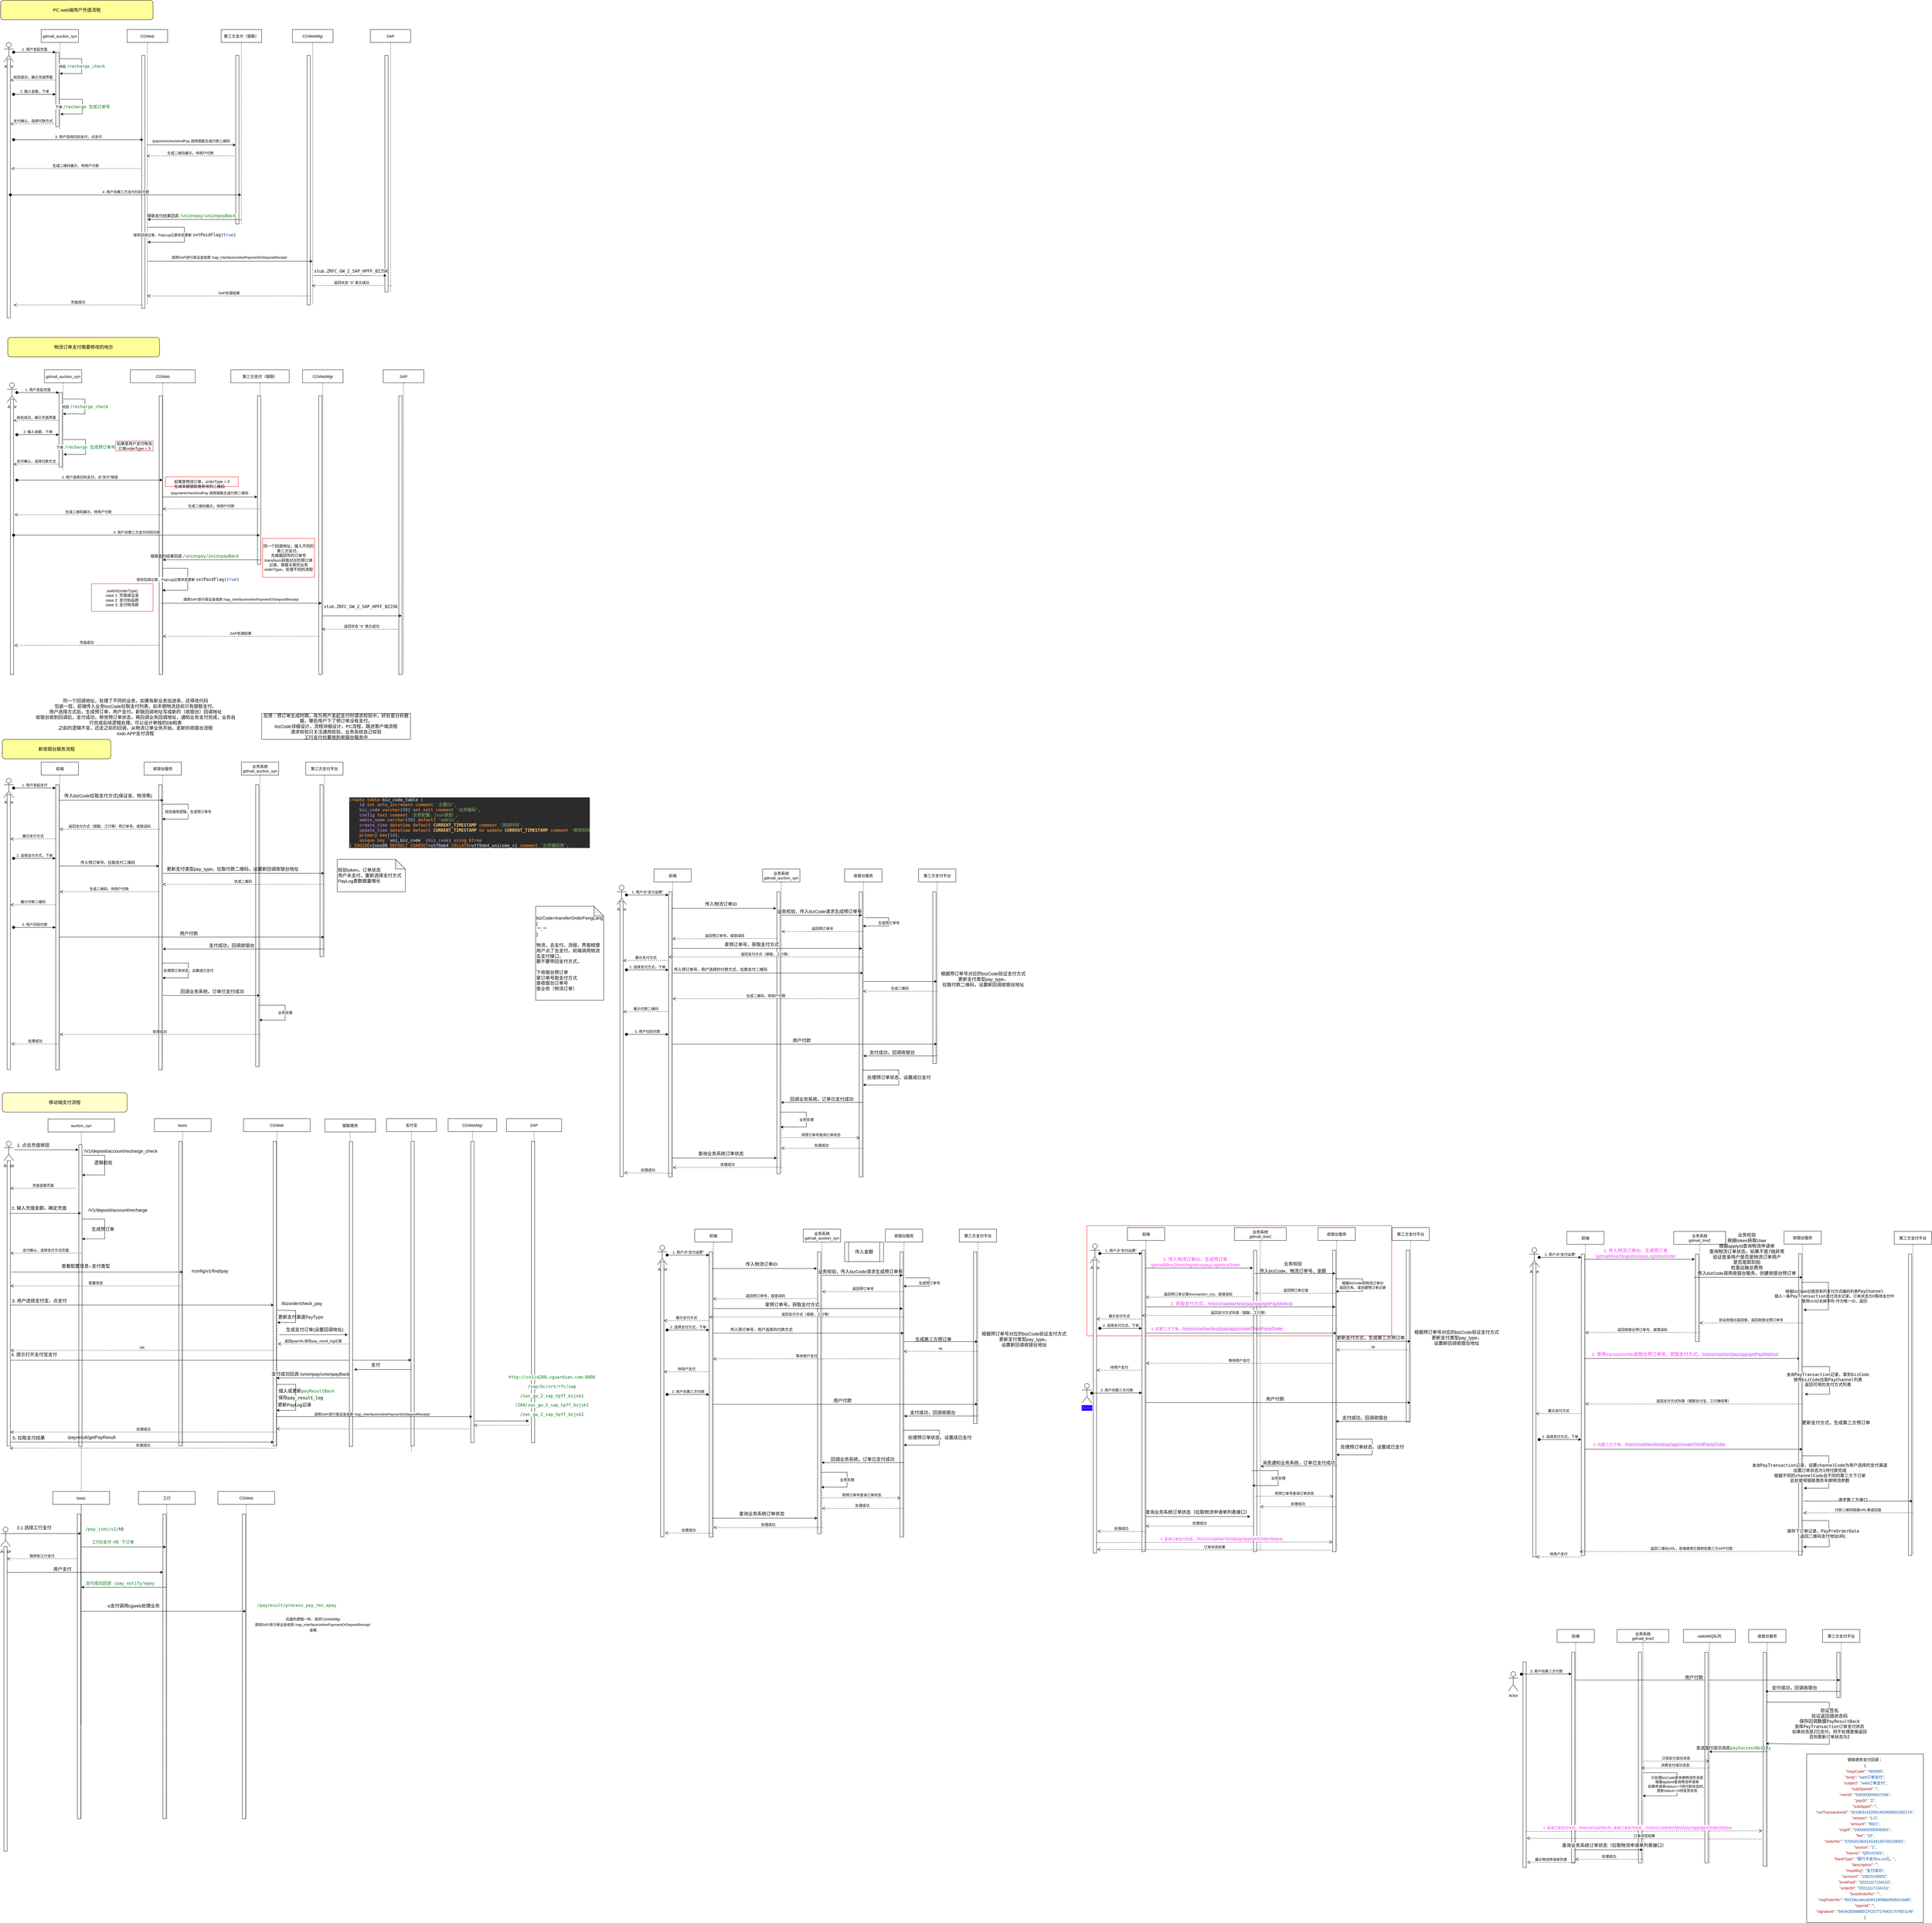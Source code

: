 <mxfile version="15.8.6" type="github">
  <diagram id="kgpKYQtTHZ0yAKxKKP6v" name="Page-1">
    <mxGraphModel dx="1395" dy="731" grid="1" gridSize="10" guides="1" tooltips="1" connect="1" arrows="1" fold="1" page="1" pageScale="1" pageWidth="850" pageHeight="1100" math="0" shadow="0">
      <root>
        <mxCell id="0" />
        <mxCell id="1" parent="0" />
        <mxCell id="INJrUZIZbvVMIY2Y-3Vs-154" value="4. 查询订单支付状态" style="verticalAlign=bottom;endArrow=open;dashed=1;endSize=8;shadow=0;strokeWidth=1;entryX=-0.006;entryY=0.97;entryDx=0;entryDy=0;entryPerimeter=0;fillColor=#FF33FF;" parent="1" edge="1">
          <mxGeometry relative="1" as="geometry">
            <mxPoint x="4177.94" y="4766.1" as="targetPoint" />
            <mxPoint x="3450" y="4768.0" as="sourcePoint" />
          </mxGeometry>
        </mxCell>
        <mxCell id="INJrUZIZbvVMIY2Y-3Vs-153" value="" style="rounded=0;whiteSpace=wrap;html=1;fontSize=14;strokeColor=#FF0000;" parent="1" vertex="1">
          <mxGeometry x="3420" y="3790" width="940" height="340" as="geometry" />
        </mxCell>
        <mxCell id="3nuBFxr9cyL0pnOWT2aG-1" value="gdmall_auction_syn" style="shape=umlLifeline;perimeter=lifelinePerimeter;container=1;collapsible=0;recursiveResize=0;rounded=0;shadow=0;strokeWidth=1;" parent="1" vertex="1">
          <mxGeometry x="195" y="100" width="115" height="310" as="geometry" />
        </mxCell>
        <mxCell id="3nuBFxr9cyL0pnOWT2aG-2" value="" style="points=[];perimeter=orthogonalPerimeter;rounded=0;shadow=0;strokeWidth=1;" parent="3nuBFxr9cyL0pnOWT2aG-1" vertex="1">
          <mxGeometry x="45" y="70" width="10" height="230" as="geometry" />
        </mxCell>
        <mxCell id="u7pCDF6_uqxXdPKDrsPi-18" value="校验&amp;nbsp;&lt;span style=&quot;color: rgb(6 , 125 , 23) ; font-family: &amp;#34;jetbrains mono&amp;#34; , monospace ; font-size: 9.8pt&quot;&gt;/recharge_check&lt;/span&gt;" style="endArrow=classic;html=1;rounded=0;exitX=1.2;exitY=0.063;exitDx=0;exitDy=0;exitPerimeter=0;entryX=1.2;entryY=0.184;entryDx=0;entryDy=0;entryPerimeter=0;" parent="3nuBFxr9cyL0pnOWT2aG-1" edge="1">
          <mxGeometry width="50" height="50" relative="1" as="geometry">
            <mxPoint x="57" y="89.94" as="sourcePoint" />
            <mxPoint x="57" y="135.92" as="targetPoint" />
            <Array as="points">
              <mxPoint x="125" y="90" />
              <mxPoint x="125" y="136" />
            </Array>
          </mxGeometry>
        </mxCell>
        <mxCell id="3nuBFxr9cyL0pnOWT2aG-5" value="CGWeb" style="shape=umlLifeline;perimeter=lifelinePerimeter;container=1;collapsible=0;recursiveResize=0;rounded=0;shadow=0;strokeWidth=1;" parent="1" vertex="1">
          <mxGeometry x="460" y="100" width="125" height="850" as="geometry" />
        </mxCell>
        <mxCell id="3nuBFxr9cyL0pnOWT2aG-6" value="" style="points=[];perimeter=orthogonalPerimeter;rounded=0;shadow=0;strokeWidth=1;" parent="3nuBFxr9cyL0pnOWT2aG-5" vertex="1">
          <mxGeometry x="45" y="80" width="10" height="780" as="geometry" />
        </mxCell>
        <mxCell id="u7pCDF6_uqxXdPKDrsPi-22" value="生成二维码展示，待用户付款" style="verticalAlign=bottom;endArrow=open;dashed=1;endSize=8;shadow=0;strokeWidth=1;entryX=1.3;entryY=0.833;entryDx=0;entryDy=0;entryPerimeter=0;" parent="3nuBFxr9cyL0pnOWT2aG-5" edge="1">
          <mxGeometry relative="1" as="geometry">
            <mxPoint x="-357" y="429.047" as="targetPoint" />
            <mxPoint x="40" y="429" as="sourcePoint" />
          </mxGeometry>
        </mxCell>
        <mxCell id="u7pCDF6_uqxXdPKDrsPi-36" value="保存回调记录，PayLog记录状态更新&amp;nbsp;&lt;span style=&quot;color: rgb(8 , 8 , 8) ; font-family: &amp;#34;jetbrains mono&amp;#34; , monospace ; font-size: 9.8pt&quot;&gt;setPaidFlag(&lt;/span&gt;&lt;span style=&quot;font-family: &amp;#34;jetbrains mono&amp;#34; , monospace ; font-size: 9.8pt ; color: rgb(0 , 51 , 179)&quot;&gt;true&lt;/span&gt;&lt;span style=&quot;color: rgb(8 , 8 , 8) ; font-family: &amp;#34;jetbrains mono&amp;#34; , monospace ; font-size: 9.8pt&quot;&gt;)&lt;/span&gt;" style="endArrow=classic;html=1;rounded=0;" parent="3nuBFxr9cyL0pnOWT2aG-5" source="3nuBFxr9cyL0pnOWT2aG-5" edge="1">
          <mxGeometry width="50" height="50" relative="1" as="geometry">
            <mxPoint x="109" y="610" as="sourcePoint" />
            <mxPoint x="63" y="656" as="targetPoint" />
            <Array as="points">
              <mxPoint x="177" y="610.06" />
              <mxPoint x="177" y="656.06" />
            </Array>
          </mxGeometry>
        </mxCell>
        <mxCell id="u7pCDF6_uqxXdPKDrsPi-1" value="Actor" style="shape=umlActor;verticalLabelPosition=bottom;verticalAlign=top;html=1;outlineConnect=0;" parent="1" vertex="1">
          <mxGeometry x="80" y="140" width="30" height="60" as="geometry" />
        </mxCell>
        <mxCell id="3nuBFxr9cyL0pnOWT2aG-3" value="1. 用户发起充值" style="verticalAlign=bottom;startArrow=oval;endArrow=block;startSize=8;shadow=0;strokeWidth=1;" parent="1" source="u7pCDF6_uqxXdPKDrsPi-1" target="3nuBFxr9cyL0pnOWT2aG-2" edge="1">
          <mxGeometry relative="1" as="geometry">
            <mxPoint x="180" y="180" as="sourcePoint" />
          </mxGeometry>
        </mxCell>
        <mxCell id="u7pCDF6_uqxXdPKDrsPi-10" value="" style="points=[];perimeter=orthogonalPerimeter;rounded=0;shadow=0;strokeWidth=1;" parent="1" vertex="1">
          <mxGeometry x="90" y="191" width="10" height="799" as="geometry" />
        </mxCell>
        <mxCell id="u7pCDF6_uqxXdPKDrsPi-14" value="校验成功，展示充值界面" style="verticalAlign=bottom;endArrow=open;dashed=1;endSize=8;shadow=0;strokeWidth=1;" parent="1" edge="1">
          <mxGeometry relative="1" as="geometry">
            <mxPoint x="100" y="256" as="targetPoint" />
            <mxPoint x="240" y="256" as="sourcePoint" />
          </mxGeometry>
        </mxCell>
        <mxCell id="u7pCDF6_uqxXdPKDrsPi-15" value="2. 输入金额，下单" style="verticalAlign=bottom;startArrow=oval;endArrow=block;startSize=8;shadow=0;strokeWidth=1;" parent="1" edge="1">
          <mxGeometry relative="1" as="geometry">
            <mxPoint x="110" y="300" as="sourcePoint" />
            <mxPoint x="240" y="300" as="targetPoint" />
          </mxGeometry>
        </mxCell>
        <mxCell id="u7pCDF6_uqxXdPKDrsPi-17" value="支付确认，选择付款方式" style="verticalAlign=bottom;endArrow=open;dashed=1;endSize=8;shadow=0;strokeWidth=1;" parent="1" edge="1">
          <mxGeometry relative="1" as="geometry">
            <mxPoint x="100" y="391" as="targetPoint" />
            <mxPoint x="240" y="391" as="sourcePoint" />
          </mxGeometry>
        </mxCell>
        <mxCell id="u7pCDF6_uqxXdPKDrsPi-19" value="下单&amp;nbsp;&lt;span style=&quot;color: rgb(6 , 125 , 23) ; font-family: &amp;#34;jetbrains mono&amp;#34; , monospace ; font-size: 9.8pt&quot;&gt;/recharge 生成订单号&lt;/span&gt;" style="endArrow=classic;html=1;rounded=0;exitX=1.2;exitY=0.063;exitDx=0;exitDy=0;exitPerimeter=0;entryX=1.2;entryY=0.184;entryDx=0;entryDy=0;entryPerimeter=0;" parent="1" edge="1">
          <mxGeometry width="50" height="50" relative="1" as="geometry">
            <mxPoint x="254" y="314.94" as="sourcePoint" />
            <mxPoint x="254" y="360.92" as="targetPoint" />
            <Array as="points">
              <mxPoint x="322" y="315" />
              <mxPoint x="322" y="361" />
            </Array>
          </mxGeometry>
        </mxCell>
        <mxCell id="u7pCDF6_uqxXdPKDrsPi-20" value="3. 用户选择扫码支付，点支付" style="verticalAlign=bottom;startArrow=oval;endArrow=block;startSize=8;shadow=0;strokeWidth=1;" parent="1" edge="1">
          <mxGeometry relative="1" as="geometry">
            <mxPoint x="110" y="440" as="sourcePoint" />
            <mxPoint x="510" y="440" as="targetPoint" />
          </mxGeometry>
        </mxCell>
        <mxCell id="u7pCDF6_uqxXdPKDrsPi-23" value="" style="endArrow=classic;html=1;rounded=0;" parent="1" target="u7pCDF6_uqxXdPKDrsPi-25" edge="1">
          <mxGeometry width="50" height="50" relative="1" as="geometry">
            <mxPoint x="522" y="456.06" as="sourcePoint" />
            <mxPoint x="790" y="456" as="targetPoint" />
            <Array as="points" />
          </mxGeometry>
        </mxCell>
        <mxCell id="u7pCDF6_uqxXdPKDrsPi-28" value="/payment/checkAndPay 调用银联生成付款二维码" style="edgeLabel;html=1;align=center;verticalAlign=middle;resizable=0;points=[];" parent="u7pCDF6_uqxXdPKDrsPi-23" vertex="1" connectable="0">
          <mxGeometry x="0.007" y="4" relative="1" as="geometry">
            <mxPoint x="-3" y="-8" as="offset" />
          </mxGeometry>
        </mxCell>
        <mxCell id="u7pCDF6_uqxXdPKDrsPi-24" value="第三方支付（银联）" style="shape=umlLifeline;perimeter=lifelinePerimeter;container=1;collapsible=0;recursiveResize=0;rounded=0;shadow=0;strokeWidth=1;" parent="1" vertex="1">
          <mxGeometry x="750" y="100" width="125" height="600" as="geometry" />
        </mxCell>
        <mxCell id="u7pCDF6_uqxXdPKDrsPi-25" value="" style="points=[];perimeter=orthogonalPerimeter;rounded=0;shadow=0;strokeWidth=1;" parent="u7pCDF6_uqxXdPKDrsPi-24" vertex="1">
          <mxGeometry x="45" y="80" width="10" height="520" as="geometry" />
        </mxCell>
        <mxCell id="u7pCDF6_uqxXdPKDrsPi-29" value="生成二维码展示，待用户付款" style="verticalAlign=bottom;endArrow=open;dashed=1;endSize=8;shadow=0;strokeWidth=1;entryX=1.3;entryY=0.833;entryDx=0;entryDy=0;entryPerimeter=0;" parent="u7pCDF6_uqxXdPKDrsPi-24" edge="1">
          <mxGeometry relative="1" as="geometry">
            <mxPoint x="-230" y="390.047" as="targetPoint" />
            <mxPoint x="40" y="390" as="sourcePoint" />
          </mxGeometry>
        </mxCell>
        <mxCell id="u7pCDF6_uqxXdPKDrsPi-30" value="4. 用户向第三方支付扫码付款" style="verticalAlign=bottom;startArrow=oval;endArrow=block;startSize=8;shadow=0;strokeWidth=1;" parent="1" target="u7pCDF6_uqxXdPKDrsPi-24" edge="1">
          <mxGeometry relative="1" as="geometry">
            <mxPoint x="100" y="610" as="sourcePoint" />
            <mxPoint x="500" y="610" as="targetPoint" />
          </mxGeometry>
        </mxCell>
        <mxCell id="u7pCDF6_uqxXdPKDrsPi-32" value="" style="endArrow=classic;html=1;rounded=0;exitX=0.504;exitY=0.977;exitDx=0;exitDy=0;exitPerimeter=0;" parent="1" source="u7pCDF6_uqxXdPKDrsPi-24" edge="1">
          <mxGeometry width="50" height="50" relative="1" as="geometry">
            <mxPoint x="470" y="550" as="sourcePoint" />
            <mxPoint x="523" y="686" as="targetPoint" />
          </mxGeometry>
        </mxCell>
        <mxCell id="u7pCDF6_uqxXdPKDrsPi-35" value="银联支付结果回调&amp;nbsp;&lt;span style=&quot;color: rgb(6 , 125 , 23) ; background-color: rgb(255 , 255 , 255) ; font-family: &amp;#34;jetbrains mono&amp;#34; , monospace ; font-size: 9.8pt&quot;&gt;/unionpay/unionpayBack&lt;/span&gt;" style="text;html=1;align=center;verticalAlign=middle;resizable=0;points=[];autosize=1;strokeColor=none;fillColor=none;" parent="1" vertex="1">
          <mxGeometry x="513" y="664" width="290" height="20" as="geometry" />
        </mxCell>
        <mxCell id="u7pCDF6_uqxXdPKDrsPi-37" value="CGWebMgr" style="shape=umlLifeline;perimeter=lifelinePerimeter;container=1;collapsible=0;recursiveResize=0;rounded=0;shadow=0;strokeWidth=1;" parent="1" vertex="1">
          <mxGeometry x="970" y="100" width="125" height="850" as="geometry" />
        </mxCell>
        <mxCell id="u7pCDF6_uqxXdPKDrsPi-38" value="" style="points=[];perimeter=orthogonalPerimeter;rounded=0;shadow=0;strokeWidth=1;" parent="u7pCDF6_uqxXdPKDrsPi-37" vertex="1">
          <mxGeometry x="45" y="80" width="10" height="770" as="geometry" />
        </mxCell>
        <mxCell id="u7pCDF6_uqxXdPKDrsPi-49" value="返回状态 “S” 表示成功" style="verticalAlign=bottom;endArrow=open;dashed=1;endSize=8;shadow=0;strokeWidth=1;" parent="u7pCDF6_uqxXdPKDrsPi-37" edge="1">
          <mxGeometry relative="1" as="geometry">
            <mxPoint x="60" y="790" as="targetPoint" />
            <mxPoint x="305" y="790" as="sourcePoint" />
          </mxGeometry>
        </mxCell>
        <mxCell id="u7pCDF6_uqxXdPKDrsPi-41" value="" style="endArrow=classic;html=1;rounded=0;" parent="1" source="3nuBFxr9cyL0pnOWT2aG-5" edge="1">
          <mxGeometry width="50" height="50" relative="1" as="geometry">
            <mxPoint x="530" y="815" as="sourcePoint" />
            <mxPoint x="1032" y="815" as="targetPoint" />
            <Array as="points" />
          </mxGeometry>
        </mxCell>
        <mxCell id="u7pCDF6_uqxXdPKDrsPi-42" value="调用SAP进行保证金收款&amp;nbsp;/sap_interface/onlinePaymentOrDepositReceipt&amp;nbsp;" style="edgeLabel;html=1;align=center;verticalAlign=middle;resizable=0;points=[];" parent="u7pCDF6_uqxXdPKDrsPi-41" vertex="1" connectable="0">
          <mxGeometry x="0.007" y="4" relative="1" as="geometry">
            <mxPoint x="-3" y="-8" as="offset" />
          </mxGeometry>
        </mxCell>
        <mxCell id="u7pCDF6_uqxXdPKDrsPi-43" value="SAP处理结果" style="verticalAlign=bottom;endArrow=open;dashed=1;endSize=8;shadow=0;strokeWidth=1;" parent="1" edge="1">
          <mxGeometry relative="1" as="geometry">
            <mxPoint x="522" y="922" as="targetPoint" />
            <mxPoint x="1027" y="922" as="sourcePoint" />
          </mxGeometry>
        </mxCell>
        <mxCell id="u7pCDF6_uqxXdPKDrsPi-44" value="充值成功" style="verticalAlign=bottom;endArrow=open;dashed=1;endSize=8;shadow=0;strokeWidth=1;entryX=1.3;entryY=0.833;entryDx=0;entryDy=0;entryPerimeter=0;" parent="1" edge="1">
          <mxGeometry relative="1" as="geometry">
            <mxPoint x="110" y="950.047" as="targetPoint" />
            <mxPoint x="507" y="950" as="sourcePoint" />
          </mxGeometry>
        </mxCell>
        <mxCell id="u7pCDF6_uqxXdPKDrsPi-45" value="SAP" style="shape=umlLifeline;perimeter=lifelinePerimeter;container=1;collapsible=0;recursiveResize=0;rounded=0;shadow=0;strokeWidth=1;" parent="1" vertex="1">
          <mxGeometry x="1210" y="100" width="125" height="810" as="geometry" />
        </mxCell>
        <mxCell id="u7pCDF6_uqxXdPKDrsPi-46" value="" style="points=[];perimeter=orthogonalPerimeter;rounded=0;shadow=0;strokeWidth=1;" parent="u7pCDF6_uqxXdPKDrsPi-45" vertex="1">
          <mxGeometry x="45" y="80" width="10" height="730" as="geometry" />
        </mxCell>
        <mxCell id="u7pCDF6_uqxXdPKDrsPi-47" value="" style="endArrow=classic;html=1;rounded=0;exitX=0.512;exitY=0.942;exitDx=0;exitDy=0;exitPerimeter=0;entryX=0.5;entryY=0.907;entryDx=0;entryDy=0;entryPerimeter=0;" parent="1" edge="1">
          <mxGeometry width="50" height="50" relative="1" as="geometry">
            <mxPoint x="1034" y="859.02" as="sourcePoint" />
            <mxPoint x="1260" y="859.11" as="targetPoint" />
          </mxGeometry>
        </mxCell>
        <mxCell id="u7pCDF6_uqxXdPKDrsPi-48" value="&lt;pre style=&quot;background-color: #ffffff ; color: #080808 ; font-family: &amp;#34;jetbrains mono&amp;#34; , monospace ; font-size: 9.8pt&quot;&gt;&lt;span style=&quot;color: #000000&quot;&gt;stub&lt;/span&gt;.ZRFC_GW_2_SAP_HPFF_BZJSK&lt;/pre&gt;" style="text;html=1;align=center;verticalAlign=middle;resizable=0;points=[];autosize=1;strokeColor=none;fillColor=none;" parent="1" vertex="1">
          <mxGeometry x="1030" y="820" width="240" height="50" as="geometry" />
        </mxCell>
        <mxCell id="u7pCDF6_uqxXdPKDrsPi-51" value="gdmall_auction_syn" style="shape=umlLifeline;perimeter=lifelinePerimeter;container=1;collapsible=0;recursiveResize=0;rounded=0;shadow=0;strokeWidth=1;" parent="1" vertex="1">
          <mxGeometry x="205" y="1150" width="115" height="310" as="geometry" />
        </mxCell>
        <mxCell id="u7pCDF6_uqxXdPKDrsPi-52" value="" style="points=[];perimeter=orthogonalPerimeter;rounded=0;shadow=0;strokeWidth=1;" parent="u7pCDF6_uqxXdPKDrsPi-51" vertex="1">
          <mxGeometry x="45" y="70" width="10" height="230" as="geometry" />
        </mxCell>
        <mxCell id="u7pCDF6_uqxXdPKDrsPi-53" value="校验&amp;nbsp;&lt;span style=&quot;color: rgb(6 , 125 , 23) ; font-family: &amp;#34;jetbrains mono&amp;#34; , monospace ; font-size: 9.8pt&quot;&gt;/recharge_check&lt;/span&gt;" style="endArrow=classic;html=1;rounded=0;exitX=1.2;exitY=0.063;exitDx=0;exitDy=0;exitPerimeter=0;entryX=1.2;entryY=0.184;entryDx=0;entryDy=0;entryPerimeter=0;" parent="u7pCDF6_uqxXdPKDrsPi-51" edge="1">
          <mxGeometry width="50" height="50" relative="1" as="geometry">
            <mxPoint x="57" y="89.94" as="sourcePoint" />
            <mxPoint x="57" y="135.92" as="targetPoint" />
            <Array as="points">
              <mxPoint x="125" y="90" />
              <mxPoint x="125" y="136" />
            </Array>
          </mxGeometry>
        </mxCell>
        <mxCell id="u7pCDF6_uqxXdPKDrsPi-54" value="CGWeb" style="shape=umlLifeline;perimeter=lifelinePerimeter;container=1;collapsible=0;recursiveResize=0;rounded=0;shadow=0;strokeWidth=1;" parent="1" vertex="1">
          <mxGeometry x="470" y="1150" width="200" height="940" as="geometry" />
        </mxCell>
        <mxCell id="u7pCDF6_uqxXdPKDrsPi-55" value="" style="points=[];perimeter=orthogonalPerimeter;rounded=0;shadow=0;strokeWidth=1;" parent="u7pCDF6_uqxXdPKDrsPi-54" vertex="1">
          <mxGeometry x="89" y="80" width="10" height="860" as="geometry" />
        </mxCell>
        <mxCell id="u7pCDF6_uqxXdPKDrsPi-56" value="生成二维码展示，待用户付款" style="verticalAlign=bottom;endArrow=open;dashed=1;endSize=8;shadow=0;strokeWidth=1;entryX=1.3;entryY=0.833;entryDx=0;entryDy=0;entryPerimeter=0;" parent="u7pCDF6_uqxXdPKDrsPi-54" edge="1">
          <mxGeometry relative="1" as="geometry">
            <mxPoint x="-357" y="447.047" as="targetPoint" />
            <mxPoint x="99.5" y="447.047" as="sourcePoint" />
          </mxGeometry>
        </mxCell>
        <mxCell id="u7pCDF6_uqxXdPKDrsPi-57" value="保存回调记录，PayLog记录状态更新&amp;nbsp;&lt;span style=&quot;color: rgb(8 , 8 , 8) ; font-family: &amp;#34;jetbrains mono&amp;#34; , monospace ; font-size: 9.8pt&quot;&gt;setPaidFlag(&lt;/span&gt;&lt;span style=&quot;font-family: &amp;#34;jetbrains mono&amp;#34; , monospace ; font-size: 9.8pt ; color: rgb(0 , 51 , 179)&quot;&gt;true&lt;/span&gt;&lt;span style=&quot;color: rgb(8 , 8 , 8) ; font-family: &amp;#34;jetbrains mono&amp;#34; , monospace ; font-size: 9.8pt&quot;&gt;)&lt;/span&gt;" style="endArrow=classic;html=1;rounded=0;" parent="u7pCDF6_uqxXdPKDrsPi-54" edge="1">
          <mxGeometry width="50" height="50" relative="1" as="geometry">
            <mxPoint x="99.167" y="612.06" as="sourcePoint" />
            <mxPoint x="99" y="680" as="targetPoint" />
            <Array as="points">
              <mxPoint x="177" y="612.06" />
              <mxPoint x="177" y="680" />
            </Array>
          </mxGeometry>
        </mxCell>
        <mxCell id="u7pCDF6_uqxXdPKDrsPi-91" value="switch(orderType) &lt;br&gt;case 1: 充值保证金&lt;br&gt;case 2: 支付拍品款&lt;br&gt;case 3: 支付物流款" style="text;html=1;strokeColor=#FF0000;fillColor=none;align=center;verticalAlign=middle;whiteSpace=wrap;rounded=0;" parent="u7pCDF6_uqxXdPKDrsPi-54" vertex="1">
          <mxGeometry x="-120" y="660" width="190" height="85" as="geometry" />
        </mxCell>
        <mxCell id="u7pCDF6_uqxXdPKDrsPi-87" value="如果是用户支付物流订单orderType = 3" style="text;html=1;strokeColor=#FF0000;fillColor=none;align=center;verticalAlign=middle;whiteSpace=wrap;rounded=0;shadow=0;" parent="u7pCDF6_uqxXdPKDrsPi-54" vertex="1">
          <mxGeometry x="-45" y="220" width="115" height="30" as="geometry" />
        </mxCell>
        <mxCell id="u7pCDF6_uqxXdPKDrsPi-58" value="Actor" style="shape=umlActor;verticalLabelPosition=bottom;verticalAlign=top;html=1;outlineConnect=0;" parent="1" vertex="1">
          <mxGeometry x="90" y="1190" width="30" height="60" as="geometry" />
        </mxCell>
        <mxCell id="u7pCDF6_uqxXdPKDrsPi-59" value="1. 用户发起充值" style="verticalAlign=bottom;startArrow=oval;endArrow=block;startSize=8;shadow=0;strokeWidth=1;" parent="1" source="u7pCDF6_uqxXdPKDrsPi-58" target="u7pCDF6_uqxXdPKDrsPi-52" edge="1">
          <mxGeometry relative="1" as="geometry">
            <mxPoint x="190" y="1230" as="sourcePoint" />
          </mxGeometry>
        </mxCell>
        <mxCell id="u7pCDF6_uqxXdPKDrsPi-60" value="" style="points=[];perimeter=orthogonalPerimeter;rounded=0;shadow=0;strokeWidth=1;" parent="1" vertex="1">
          <mxGeometry x="100" y="1241" width="10" height="849" as="geometry" />
        </mxCell>
        <mxCell id="u7pCDF6_uqxXdPKDrsPi-61" value="校验成功，展示充值界面" style="verticalAlign=bottom;endArrow=open;dashed=1;endSize=8;shadow=0;strokeWidth=1;" parent="1" edge="1">
          <mxGeometry relative="1" as="geometry">
            <mxPoint x="110" y="1306" as="targetPoint" />
            <mxPoint x="250" y="1306" as="sourcePoint" />
          </mxGeometry>
        </mxCell>
        <mxCell id="u7pCDF6_uqxXdPKDrsPi-62" value="2. 输入金额，下单" style="verticalAlign=bottom;startArrow=oval;endArrow=block;startSize=8;shadow=0;strokeWidth=1;" parent="1" edge="1">
          <mxGeometry relative="1" as="geometry">
            <mxPoint x="120" y="1350" as="sourcePoint" />
            <mxPoint x="250" y="1350" as="targetPoint" />
          </mxGeometry>
        </mxCell>
        <mxCell id="u7pCDF6_uqxXdPKDrsPi-63" value="支付确认，选择付款方式" style="verticalAlign=bottom;endArrow=open;dashed=1;endSize=8;shadow=0;strokeWidth=1;" parent="1" edge="1">
          <mxGeometry relative="1" as="geometry">
            <mxPoint x="110" y="1441" as="targetPoint" />
            <mxPoint x="250" y="1441" as="sourcePoint" />
          </mxGeometry>
        </mxCell>
        <mxCell id="u7pCDF6_uqxXdPKDrsPi-64" value="下单&amp;nbsp;&lt;span style=&quot;color: rgb(6 , 125 , 23) ; font-family: &amp;#34;jetbrains mono&amp;#34; , monospace ; font-size: 9.8pt&quot;&gt;/recharge 生成预订单号&lt;/span&gt;" style="endArrow=classic;html=1;rounded=0;exitX=1.2;exitY=0.063;exitDx=0;exitDy=0;exitPerimeter=0;entryX=1.2;entryY=0.184;entryDx=0;entryDy=0;entryPerimeter=0;" parent="1" edge="1">
          <mxGeometry width="50" height="50" relative="1" as="geometry">
            <mxPoint x="264" y="1364.94" as="sourcePoint" />
            <mxPoint x="264" y="1410.92" as="targetPoint" />
            <Array as="points">
              <mxPoint x="332" y="1365" />
              <mxPoint x="332" y="1411" />
            </Array>
          </mxGeometry>
        </mxCell>
        <mxCell id="u7pCDF6_uqxXdPKDrsPi-65" value="3. 用户选择扫码支付，点“支付”按钮" style="verticalAlign=bottom;startArrow=oval;endArrow=block;startSize=8;shadow=0;strokeWidth=1;" parent="1" target="u7pCDF6_uqxXdPKDrsPi-54" edge="1">
          <mxGeometry relative="1" as="geometry">
            <mxPoint x="120" y="1490" as="sourcePoint" />
            <mxPoint x="520" y="1490" as="targetPoint" />
          </mxGeometry>
        </mxCell>
        <mxCell id="u7pCDF6_uqxXdPKDrsPi-66" value="" style="endArrow=classic;html=1;rounded=0;exitX=0.498;exitY=0.417;exitDx=0;exitDy=0;exitPerimeter=0;" parent="1" source="u7pCDF6_uqxXdPKDrsPi-54" target="u7pCDF6_uqxXdPKDrsPi-69" edge="1">
          <mxGeometry width="50" height="50" relative="1" as="geometry">
            <mxPoint x="580" y="1506" as="sourcePoint" />
            <mxPoint x="800" y="1506" as="targetPoint" />
            <Array as="points" />
          </mxGeometry>
        </mxCell>
        <mxCell id="u7pCDF6_uqxXdPKDrsPi-67" value="/payment/checkAndPay 调用银联生成付款二维码" style="edgeLabel;html=1;align=center;verticalAlign=middle;resizable=0;points=[];" parent="u7pCDF6_uqxXdPKDrsPi-66" vertex="1" connectable="0">
          <mxGeometry x="0.007" y="4" relative="1" as="geometry">
            <mxPoint x="-3" y="-8" as="offset" />
          </mxGeometry>
        </mxCell>
        <mxCell id="u7pCDF6_uqxXdPKDrsPi-68" value="第三方支付（银联）" style="shape=umlLifeline;perimeter=lifelinePerimeter;container=1;collapsible=0;recursiveResize=0;rounded=0;shadow=0;strokeWidth=1;" parent="1" vertex="1">
          <mxGeometry x="780" y="1150" width="180" height="600" as="geometry" />
        </mxCell>
        <mxCell id="u7pCDF6_uqxXdPKDrsPi-69" value="" style="points=[];perimeter=orthogonalPerimeter;rounded=0;shadow=0;strokeWidth=1;" parent="u7pCDF6_uqxXdPKDrsPi-68" vertex="1">
          <mxGeometry x="82" y="80" width="10" height="520" as="geometry" />
        </mxCell>
        <mxCell id="u7pCDF6_uqxXdPKDrsPi-70" value="生成二维码展示，待用户付款" style="verticalAlign=bottom;endArrow=open;dashed=1;endSize=8;shadow=0;strokeWidth=1;" parent="u7pCDF6_uqxXdPKDrsPi-68" edge="1">
          <mxGeometry relative="1" as="geometry">
            <mxPoint x="-210" y="429" as="targetPoint" />
            <mxPoint x="89.5" y="429" as="sourcePoint" />
          </mxGeometry>
        </mxCell>
        <mxCell id="u7pCDF6_uqxXdPKDrsPi-71" value="4. 用户向第三方支付扫码付款" style="verticalAlign=bottom;startArrow=oval;endArrow=block;startSize=8;shadow=0;strokeWidth=1;" parent="1" target="u7pCDF6_uqxXdPKDrsPi-68" edge="1">
          <mxGeometry relative="1" as="geometry">
            <mxPoint x="110" y="1660" as="sourcePoint" />
            <mxPoint x="510" y="1660" as="targetPoint" />
          </mxGeometry>
        </mxCell>
        <mxCell id="u7pCDF6_uqxXdPKDrsPi-72" value="" style="endArrow=classic;html=1;rounded=0;exitX=0.504;exitY=0.977;exitDx=0;exitDy=0;exitPerimeter=0;" parent="1" source="u7pCDF6_uqxXdPKDrsPi-68" edge="1">
          <mxGeometry width="50" height="50" relative="1" as="geometry">
            <mxPoint x="480" y="1600" as="sourcePoint" />
            <mxPoint x="570" y="1736" as="targetPoint" />
          </mxGeometry>
        </mxCell>
        <mxCell id="u7pCDF6_uqxXdPKDrsPi-73" value="银联支付结果回调&amp;nbsp;&lt;span style=&quot;color: rgb(6 , 125 , 23) ; background-color: rgb(255 , 255 , 255) ; font-family: &amp;#34;jetbrains mono&amp;#34; , monospace ; font-size: 9.8pt&quot;&gt;/unionpay/unionpayBack&lt;/span&gt;" style="text;html=1;align=center;verticalAlign=middle;resizable=0;points=[];autosize=1;strokeColor=none;fillColor=none;" parent="1" vertex="1">
          <mxGeometry x="523" y="1714" width="290" height="20" as="geometry" />
        </mxCell>
        <mxCell id="u7pCDF6_uqxXdPKDrsPi-74" value="CGWebMgr" style="shape=umlLifeline;perimeter=lifelinePerimeter;container=1;collapsible=0;recursiveResize=0;rounded=0;shadow=0;strokeWidth=1;" parent="1" vertex="1">
          <mxGeometry x="1001" y="1150" width="125" height="940" as="geometry" />
        </mxCell>
        <mxCell id="u7pCDF6_uqxXdPKDrsPi-75" value="" style="points=[];perimeter=orthogonalPerimeter;rounded=0;shadow=0;strokeWidth=1;" parent="u7pCDF6_uqxXdPKDrsPi-74" vertex="1">
          <mxGeometry x="50" y="80" width="10" height="860" as="geometry" />
        </mxCell>
        <mxCell id="u7pCDF6_uqxXdPKDrsPi-76" value="返回状态 “S” 表示成功" style="verticalAlign=bottom;endArrow=open;dashed=1;endSize=8;shadow=0;strokeWidth=1;" parent="u7pCDF6_uqxXdPKDrsPi-74" edge="1">
          <mxGeometry relative="1" as="geometry">
            <mxPoint x="60" y="800" as="targetPoint" />
            <mxPoint x="305" y="800" as="sourcePoint" />
          </mxGeometry>
        </mxCell>
        <mxCell id="u7pCDF6_uqxXdPKDrsPi-77" value="" style="endArrow=classic;html=1;rounded=0;entryX=1.333;entryY=0.822;entryDx=0;entryDy=0;entryPerimeter=0;" parent="1" edge="1">
          <mxGeometry width="50" height="50" relative="1" as="geometry">
            <mxPoint x="564.917" y="1870" as="sourcePoint" />
            <mxPoint x="1060.08" y="1870" as="targetPoint" />
            <Array as="points" />
          </mxGeometry>
        </mxCell>
        <mxCell id="u7pCDF6_uqxXdPKDrsPi-78" value="调用SAP进行保证金收款&amp;nbsp;/sap_interface/onlinePaymentOrDepositReceipt&amp;nbsp;" style="edgeLabel;html=1;align=center;verticalAlign=middle;resizable=0;points=[];" parent="u7pCDF6_uqxXdPKDrsPi-77" vertex="1" connectable="0">
          <mxGeometry x="0.007" y="4" relative="1" as="geometry">
            <mxPoint x="-3" y="-8" as="offset" />
          </mxGeometry>
        </mxCell>
        <mxCell id="u7pCDF6_uqxXdPKDrsPi-79" value="SAP处理结果" style="verticalAlign=bottom;endArrow=open;dashed=1;endSize=8;shadow=0;strokeWidth=1;" parent="1" source="u7pCDF6_uqxXdPKDrsPi-75" edge="1">
          <mxGeometry relative="1" as="geometry">
            <mxPoint x="570" y="1972" as="targetPoint" />
            <mxPoint x="1037" y="1972" as="sourcePoint" />
          </mxGeometry>
        </mxCell>
        <mxCell id="u7pCDF6_uqxXdPKDrsPi-80" value="充值成功" style="verticalAlign=bottom;endArrow=open;dashed=1;endSize=8;shadow=0;strokeWidth=1;entryX=1.233;entryY=0.894;entryDx=0;entryDy=0;entryPerimeter=0;" parent="1" source="u7pCDF6_uqxXdPKDrsPi-55" target="u7pCDF6_uqxXdPKDrsPi-60" edge="1">
          <mxGeometry relative="1" as="geometry">
            <mxPoint x="120" y="2000.047" as="targetPoint" />
            <mxPoint x="517" y="2000" as="sourcePoint" />
          </mxGeometry>
        </mxCell>
        <mxCell id="u7pCDF6_uqxXdPKDrsPi-81" value="SAP" style="shape=umlLifeline;perimeter=lifelinePerimeter;container=1;collapsible=0;recursiveResize=0;rounded=0;shadow=0;strokeWidth=1;" parent="1" vertex="1">
          <mxGeometry x="1250" y="1150" width="125" height="940" as="geometry" />
        </mxCell>
        <mxCell id="u7pCDF6_uqxXdPKDrsPi-82" value="" style="points=[];perimeter=orthogonalPerimeter;rounded=0;shadow=0;strokeWidth=1;" parent="u7pCDF6_uqxXdPKDrsPi-81" vertex="1">
          <mxGeometry x="48" y="80" width="10" height="860" as="geometry" />
        </mxCell>
        <mxCell id="u7pCDF6_uqxXdPKDrsPi-83" value="" style="endArrow=classic;html=1;rounded=0;entryX=0.9;entryY=0.859;entryDx=0;entryDy=0;entryPerimeter=0;" parent="1" edge="1">
          <mxGeometry width="50" height="50" relative="1" as="geometry">
            <mxPoint x="1062.667" y="1908.74" as="sourcePoint" />
            <mxPoint x="1307" y="1908.74" as="targetPoint" />
          </mxGeometry>
        </mxCell>
        <mxCell id="u7pCDF6_uqxXdPKDrsPi-84" value="&lt;pre style=&quot;background-color: #ffffff ; color: #080808 ; font-family: &amp;#34;jetbrains mono&amp;#34; , monospace ; font-size: 9.8pt&quot;&gt;&lt;span style=&quot;color: #000000&quot;&gt;stub&lt;/span&gt;.ZRFC_GW_2_SAP_HPFF_BZJSK&lt;/pre&gt;" style="text;html=1;align=center;verticalAlign=middle;resizable=0;points=[];autosize=1;strokeColor=none;fillColor=none;" parent="1" vertex="1">
          <mxGeometry x="1060" y="1855" width="240" height="50" as="geometry" />
        </mxCell>
        <mxCell id="u7pCDF6_uqxXdPKDrsPi-90" value="同一个回调地址，接入不同的第三方支付。&lt;br&gt;先根据回传的订单号transNum获取对应的预订单记录，根据关联的业务orderType，处理不同的流程" style="text;html=1;strokeColor=#FF0000;fillColor=none;align=center;verticalAlign=middle;whiteSpace=wrap;rounded=0;" parent="1" vertex="1">
          <mxGeometry x="878" y="1670" width="160" height="120" as="geometry" />
        </mxCell>
        <mxCell id="u7pCDF6_uqxXdPKDrsPi-88" value="&lt;div style=&quot;text-align: left&quot;&gt;&lt;br class=&quot;Apple-interchange-newline&quot;&gt;如果是物流订单，orderType = 3&lt;/div&gt;&lt;div style=&quot;text-align: left&quot;&gt;&lt;span&gt;生成丰朗银联商务号的二维码&lt;/span&gt;&lt;/div&gt;" style="text;html=1;strokeColor=#FF0000;fillColor=none;align=center;verticalAlign=middle;whiteSpace=wrap;rounded=0;" parent="1" vertex="1">
          <mxGeometry x="578" y="1480" width="225" height="30" as="geometry" />
        </mxCell>
        <mxCell id="u7pCDF6_uqxXdPKDrsPi-92" value="&lt;span style=&quot;font-size: 14px&quot;&gt;同一个回调地址，处理了不同的业务，如果有新业务加进来，还得改代码&lt;br&gt;包装一层，前端传入业务bizCode拉取支付列表，如丰朗物流目前只有银联支付。&lt;br&gt;用户选择方式后，生成预订单，用户支付，新联回调地址写成新的（收银台）回调地址&lt;br&gt;收银台收到回调后，支付成功，修改预订单状态，再回调业务回调地址，通知业务支付完成，业务自行完成后续逻辑处理。可以设计单独的DB和表&lt;br&gt;之前的逻辑不变，还走之前的回调，从物流订单业务开始，走新的收银台流程&lt;br&gt;todo APP支付流程&lt;br&gt;&lt;br&gt;&lt;/span&gt;" style="text;html=1;strokeColor=none;fillColor=none;align=center;verticalAlign=middle;whiteSpace=wrap;rounded=0;shadow=0;" parent="1" vertex="1">
          <mxGeometry x="171" y="2140" width="630" height="180" as="geometry" />
        </mxCell>
        <mxCell id="u7pCDF6_uqxXdPKDrsPi-93" value="前端" style="shape=umlLifeline;perimeter=lifelinePerimeter;container=1;collapsible=0;recursiveResize=0;rounded=0;shadow=0;strokeWidth=1;" parent="1" vertex="1">
          <mxGeometry x="195" y="2360" width="115" height="950" as="geometry" />
        </mxCell>
        <mxCell id="u7pCDF6_uqxXdPKDrsPi-94" value="" style="points=[];perimeter=orthogonalPerimeter;rounded=0;shadow=0;strokeWidth=1;" parent="u7pCDF6_uqxXdPKDrsPi-93" vertex="1">
          <mxGeometry x="45" y="70" width="10" height="880" as="geometry" />
        </mxCell>
        <mxCell id="u7pCDF6_uqxXdPKDrsPi-100" value="展示付款二维码" style="verticalAlign=bottom;endArrow=open;dashed=1;endSize=8;shadow=0;strokeWidth=1;" parent="u7pCDF6_uqxXdPKDrsPi-93" edge="1">
          <mxGeometry relative="1" as="geometry">
            <mxPoint x="-95" y="440" as="targetPoint" />
            <mxPoint x="45" y="440" as="sourcePoint" />
          </mxGeometry>
        </mxCell>
        <mxCell id="u7pCDF6_uqxXdPKDrsPi-140" value="处理成功" style="verticalAlign=bottom;endArrow=open;dashed=1;endSize=8;shadow=0;strokeWidth=1;entryX=1.3;entryY=0.906;entryDx=0;entryDy=0;entryPerimeter=0;" parent="u7pCDF6_uqxXdPKDrsPi-93" target="u7pCDF6_uqxXdPKDrsPi-102" edge="1">
          <mxGeometry relative="1" as="geometry">
            <mxPoint x="-85" y="870" as="targetPoint" />
            <mxPoint x="55" y="870" as="sourcePoint" />
          </mxGeometry>
        </mxCell>
        <mxCell id="u7pCDF6_uqxXdPKDrsPi-96" value="Actor" style="shape=umlActor;verticalLabelPosition=bottom;verticalAlign=top;html=1;outlineConnect=0;" parent="1" vertex="1">
          <mxGeometry x="80" y="2410" width="30" height="60" as="geometry" />
        </mxCell>
        <mxCell id="u7pCDF6_uqxXdPKDrsPi-97" value="1. 用户发起支付" style="verticalAlign=bottom;startArrow=oval;endArrow=block;startSize=8;shadow=0;strokeWidth=1;" parent="1" source="u7pCDF6_uqxXdPKDrsPi-96" target="u7pCDF6_uqxXdPKDrsPi-94" edge="1">
          <mxGeometry relative="1" as="geometry">
            <mxPoint x="180" y="2440" as="sourcePoint" />
          </mxGeometry>
        </mxCell>
        <mxCell id="u7pCDF6_uqxXdPKDrsPi-98" value="展示支付方式" style="verticalAlign=bottom;endArrow=open;dashed=1;endSize=8;shadow=0;strokeWidth=1;" parent="1" edge="1">
          <mxGeometry relative="1" as="geometry">
            <mxPoint x="100" y="2597" as="targetPoint" />
            <mxPoint x="240" y="2597" as="sourcePoint" />
          </mxGeometry>
        </mxCell>
        <mxCell id="u7pCDF6_uqxXdPKDrsPi-99" value="2. 选择支付方式，下单" style="verticalAlign=bottom;startArrow=oval;endArrow=block;startSize=8;shadow=0;strokeWidth=1;" parent="1" edge="1">
          <mxGeometry relative="1" as="geometry">
            <mxPoint x="110" y="2657" as="sourcePoint" />
            <mxPoint x="240" y="2657" as="targetPoint" />
          </mxGeometry>
        </mxCell>
        <mxCell id="u7pCDF6_uqxXdPKDrsPi-102" value="" style="points=[];perimeter=orthogonalPerimeter;rounded=0;shadow=0;strokeWidth=1;" parent="1" vertex="1">
          <mxGeometry x="90" y="2460" width="10" height="849" as="geometry" />
        </mxCell>
        <mxCell id="u7pCDF6_uqxXdPKDrsPi-103" value="收银台服务" style="shape=umlLifeline;perimeter=lifelinePerimeter;container=1;collapsible=0;recursiveResize=0;rounded=0;shadow=0;strokeWidth=1;" parent="1" vertex="1">
          <mxGeometry x="512.5" y="2360" width="115" height="950" as="geometry" />
        </mxCell>
        <mxCell id="u7pCDF6_uqxXdPKDrsPi-104" value="" style="points=[];perimeter=orthogonalPerimeter;rounded=0;shadow=0;strokeWidth=1;" parent="u7pCDF6_uqxXdPKDrsPi-103" vertex="1">
          <mxGeometry x="45" y="70" width="10" height="880" as="geometry" />
        </mxCell>
        <mxCell id="r8U2xhMFr_VNitIYeVep-2" value="校验通用逻辑，生成预订单号" style="endArrow=classic;html=1;rounded=0;exitX=0.483;exitY=0.653;exitDx=0;exitDy=0;exitPerimeter=0;entryX=0.491;entryY=0.701;entryDx=0;entryDy=0;entryPerimeter=0;" parent="u7pCDF6_uqxXdPKDrsPi-103" edge="1">
          <mxGeometry width="50" height="50" relative="1" as="geometry">
            <mxPoint x="54.995" y="130.29" as="sourcePoint" />
            <mxPoint x="55.915" y="175.89" as="targetPoint" />
            <Array as="points">
              <mxPoint x="135.95" y="130" />
              <mxPoint x="135.95" y="176" />
            </Array>
          </mxGeometry>
        </mxCell>
        <mxCell id="u7pCDF6_uqxXdPKDrsPi-105" value="" style="endArrow=classic;html=1;rounded=0;fontSize=14;entryX=0.517;entryY=0.124;entryDx=0;entryDy=0;entryPerimeter=0;" parent="1" source="u7pCDF6_uqxXdPKDrsPi-94" target="u7pCDF6_uqxXdPKDrsPi-103" edge="1">
          <mxGeometry width="50" height="50" relative="1" as="geometry">
            <mxPoint x="270" y="2470" as="sourcePoint" />
            <mxPoint x="371.5" y="2470" as="targetPoint" />
          </mxGeometry>
        </mxCell>
        <mxCell id="u7pCDF6_uqxXdPKDrsPi-107" value="传入bizCode拉取支付方式(保证金、物流等)" style="edgeLabel;html=1;align=center;verticalAlign=middle;resizable=0;points=[];fontSize=14;" parent="u7pCDF6_uqxXdPKDrsPi-105" vertex="1" connectable="0">
          <mxGeometry x="-0.296" y="1" relative="1" as="geometry">
            <mxPoint x="37" y="-13" as="offset" />
          </mxGeometry>
        </mxCell>
        <mxCell id="u7pCDF6_uqxXdPKDrsPi-108" value="返回支付方式（银联，工行等）预订单号，或错误码" style="verticalAlign=bottom;endArrow=open;dashed=1;endSize=8;shadow=0;strokeWidth=1;" parent="1" edge="1">
          <mxGeometry relative="1" as="geometry">
            <mxPoint x="252" y="2567" as="targetPoint" />
            <mxPoint x="560.5" y="2567" as="sourcePoint" />
          </mxGeometry>
        </mxCell>
        <mxCell id="u7pCDF6_uqxXdPKDrsPi-110" value="业务系统&#xa;gdmall_auction_syn" style="shape=umlLifeline;perimeter=lifelinePerimeter;container=1;collapsible=0;recursiveResize=0;rounded=0;shadow=0;strokeWidth=1;" parent="1" vertex="1">
          <mxGeometry x="812.5" y="2360" width="115" height="940" as="geometry" />
        </mxCell>
        <mxCell id="u7pCDF6_uqxXdPKDrsPi-111" value="" style="points=[];perimeter=orthogonalPerimeter;rounded=0;shadow=0;strokeWidth=1;" parent="u7pCDF6_uqxXdPKDrsPi-110" vertex="1">
          <mxGeometry x="44" y="70" width="10" height="870" as="geometry" />
        </mxCell>
        <mxCell id="u7pCDF6_uqxXdPKDrsPi-138" value="业务处理" style="endArrow=classic;html=1;rounded=0;exitX=0.483;exitY=0.653;exitDx=0;exitDy=0;exitPerimeter=0;entryX=0.491;entryY=0.701;entryDx=0;entryDy=0;entryPerimeter=0;" parent="u7pCDF6_uqxXdPKDrsPi-110" edge="1">
          <mxGeometry width="50" height="50" relative="1" as="geometry">
            <mxPoint x="53.995" y="750.29" as="sourcePoint" />
            <mxPoint x="54.915" y="795.89" as="targetPoint" />
            <Array as="points">
              <mxPoint x="134.95" y="750" />
              <mxPoint x="134.95" y="796" />
            </Array>
          </mxGeometry>
        </mxCell>
        <mxCell id="u7pCDF6_uqxXdPKDrsPi-116" value="" style="endArrow=classic;html=1;rounded=0;fontSize=14;entryX=0.15;entryY=0.458;entryDx=0;entryDy=0;entryPerimeter=0;" parent="1" edge="1">
          <mxGeometry width="50" height="50" relative="1" as="geometry">
            <mxPoint x="252" y="2680.74" as="sourcePoint" />
            <mxPoint x="559" y="2680.74" as="targetPoint" />
          </mxGeometry>
        </mxCell>
        <mxCell id="u7pCDF6_uqxXdPKDrsPi-118" value="第三方支付平台" style="shape=umlLifeline;perimeter=lifelinePerimeter;container=1;collapsible=0;recursiveResize=0;rounded=0;shadow=0;strokeWidth=1;" parent="1" vertex="1">
          <mxGeometry x="1011" y="2360" width="115" height="600" as="geometry" />
        </mxCell>
        <mxCell id="u7pCDF6_uqxXdPKDrsPi-119" value="" style="points=[];perimeter=orthogonalPerimeter;rounded=0;shadow=0;strokeWidth=1;" parent="u7pCDF6_uqxXdPKDrsPi-118" vertex="1">
          <mxGeometry x="44" y="70" width="10" height="530" as="geometry" />
        </mxCell>
        <mxCell id="u7pCDF6_uqxXdPKDrsPi-120" value="" style="endArrow=classic;html=1;rounded=0;fontSize=14;" parent="1" edge="1">
          <mxGeometry width="50" height="50" relative="1" as="geometry">
            <mxPoint x="571" y="2703" as="sourcePoint" />
            <mxPoint x="1068" y="2703" as="targetPoint" />
          </mxGeometry>
        </mxCell>
        <mxCell id="u7pCDF6_uqxXdPKDrsPi-121" value="更新支付类型pay_type，拉取付款二维码，设置新回调收银台地址" style="text;html=1;align=center;verticalAlign=middle;resizable=0;points=[];autosize=1;strokeColor=none;fillColor=none;fontSize=14;" parent="1" vertex="1">
          <mxGeometry x="575" y="2680" width="420" height="20" as="geometry" />
        </mxCell>
        <mxCell id="u7pCDF6_uqxXdPKDrsPi-122" value="生成二维码" style="verticalAlign=bottom;endArrow=open;dashed=1;endSize=8;shadow=0;strokeWidth=1;exitX=1.1;exitY=0.589;exitDx=0;exitDy=0;exitPerimeter=0;" parent="1" edge="1">
          <mxGeometry relative="1" as="geometry">
            <mxPoint x="569.5" y="2737.17" as="targetPoint" />
            <mxPoint x="1066" y="2737.17" as="sourcePoint" />
          </mxGeometry>
        </mxCell>
        <mxCell id="u7pCDF6_uqxXdPKDrsPi-123" value="生成二维码，待用户付款" style="verticalAlign=bottom;endArrow=open;dashed=1;endSize=8;shadow=0;strokeWidth=1;exitX=-0.05;exitY=0.375;exitDx=0;exitDy=0;exitPerimeter=0;" parent="1" source="u7pCDF6_uqxXdPKDrsPi-104" target="u7pCDF6_uqxXdPKDrsPi-93" edge="1">
          <mxGeometry relative="1" as="geometry">
            <mxPoint x="270" y="2770" as="targetPoint" />
            <mxPoint x="548.5" y="2770" as="sourcePoint" />
          </mxGeometry>
        </mxCell>
        <mxCell id="u7pCDF6_uqxXdPKDrsPi-124" value="3. 用户扫码付款" style="verticalAlign=bottom;startArrow=oval;endArrow=block;startSize=8;shadow=0;strokeWidth=1;" parent="1" edge="1">
          <mxGeometry relative="1" as="geometry">
            <mxPoint x="110" y="2870" as="sourcePoint" />
            <mxPoint x="240" y="2870" as="targetPoint" />
          </mxGeometry>
        </mxCell>
        <mxCell id="u7pCDF6_uqxXdPKDrsPi-125" value="" style="endArrow=classic;html=1;rounded=0;fontSize=14;" parent="1" target="u7pCDF6_uqxXdPKDrsPi-118" edge="1">
          <mxGeometry width="50" height="50" relative="1" as="geometry">
            <mxPoint x="250" y="2900" as="sourcePoint" />
            <mxPoint x="557" y="2900" as="targetPoint" />
          </mxGeometry>
        </mxCell>
        <mxCell id="u7pCDF6_uqxXdPKDrsPi-126" value="用户付款" style="text;html=1;align=center;verticalAlign=middle;resizable=0;points=[];autosize=1;strokeColor=none;fillColor=none;fontSize=14;" parent="1" vertex="1">
          <mxGeometry x="615" y="2879" width="70" height="20" as="geometry" />
        </mxCell>
        <mxCell id="u7pCDF6_uqxXdPKDrsPi-127" value="" style="endArrow=classic;html=1;rounded=0;fontSize=14;entryX=0.5;entryY=0.607;entryDx=0;entryDy=0;entryPerimeter=0;" parent="1" source="u7pCDF6_uqxXdPKDrsPi-118" target="u7pCDF6_uqxXdPKDrsPi-103" edge="1">
          <mxGeometry width="50" height="50" relative="1" as="geometry">
            <mxPoint x="912" y="2940" as="sourcePoint" />
            <mxPoint x="605" y="2940" as="targetPoint" />
          </mxGeometry>
        </mxCell>
        <mxCell id="u7pCDF6_uqxXdPKDrsPi-129" value="支付成功，回调收银台" style="edgeLabel;html=1;align=center;verticalAlign=middle;resizable=0;points=[];fontSize=14;" parent="u7pCDF6_uqxXdPKDrsPi-127" vertex="1" connectable="0">
          <mxGeometry x="0.084" relative="1" as="geometry">
            <mxPoint x="-16" y="-11" as="offset" />
          </mxGeometry>
        </mxCell>
        <mxCell id="u7pCDF6_uqxXdPKDrsPi-133" value="处理预订单状态，设置成已支付" style="endArrow=classic;html=1;rounded=0;exitX=0.483;exitY=0.653;exitDx=0;exitDy=0;exitPerimeter=0;entryX=0.491;entryY=0.701;entryDx=0;entryDy=0;entryPerimeter=0;" parent="1" source="u7pCDF6_uqxXdPKDrsPi-103" target="u7pCDF6_uqxXdPKDrsPi-103" edge="1">
          <mxGeometry width="50" height="50" relative="1" as="geometry">
            <mxPoint x="581" y="2980" as="sourcePoint" />
            <mxPoint x="581" y="3025.98" as="targetPoint" />
            <Array as="points">
              <mxPoint x="649" y="2980.06" />
              <mxPoint x="649" y="3026.06" />
            </Array>
          </mxGeometry>
        </mxCell>
        <mxCell id="u7pCDF6_uqxXdPKDrsPi-134" value="" style="endArrow=classic;html=1;rounded=0;fontSize=14;" parent="1" target="u7pCDF6_uqxXdPKDrsPi-110" edge="1">
          <mxGeometry width="50" height="50" relative="1" as="geometry">
            <mxPoint x="571" y="3080" as="sourcePoint" />
            <mxPoint x="810" y="3080" as="targetPoint" />
          </mxGeometry>
        </mxCell>
        <mxCell id="u7pCDF6_uqxXdPKDrsPi-135" value="回调业务系统，订单已支付成功" style="edgeLabel;html=1;align=center;verticalAlign=middle;resizable=0;points=[];fontSize=14;" parent="u7pCDF6_uqxXdPKDrsPi-134" vertex="1" connectable="0">
          <mxGeometry x="0.032" y="2" relative="1" as="geometry">
            <mxPoint x="-3" y="-10" as="offset" />
          </mxGeometry>
        </mxCell>
        <mxCell id="u7pCDF6_uqxXdPKDrsPi-139" value="处理成功" style="verticalAlign=bottom;endArrow=open;dashed=1;endSize=8;shadow=0;strokeWidth=1;exitX=0.5;exitY=0.894;exitDx=0;exitDy=0;exitPerimeter=0;" parent="1" source="u7pCDF6_uqxXdPKDrsPi-110" target="u7pCDF6_uqxXdPKDrsPi-93" edge="1">
          <mxGeometry relative="1" as="geometry">
            <mxPoint x="570" y="3200" as="targetPoint" />
            <mxPoint x="810" y="3200" as="sourcePoint" />
          </mxGeometry>
        </mxCell>
        <mxCell id="tvbeJEYaZPyMFt2N6q9V-1" value="传入预订单号，拉取支付二维码" style="text;html=1;align=center;verticalAlign=middle;resizable=0;points=[];autosize=1;strokeColor=none;fillColor=none;" parent="1" vertex="1">
          <mxGeometry x="310" y="2660" width="180" height="20" as="geometry" />
        </mxCell>
        <mxCell id="r8U2xhMFr_VNitIYeVep-1" value="&lt;font style=&quot;font-size: 14px&quot;&gt;反馈：预订单生成时期，改为用户发起支付时请求校验中，好处是分析数据，哪些用户下了预订单没有支付。&lt;br&gt;bizCode详细设计，流程详细设计，PC流程，跟进客户端流程&lt;br&gt;请求校验只关注通用校验，业务系统自己校验&lt;br&gt;工行支付也要放到收银台服务中&lt;/font&gt;" style="rounded=0;whiteSpace=wrap;html=1;" parent="1" vertex="1">
          <mxGeometry x="875" y="2210" width="459" height="80" as="geometry" />
        </mxCell>
        <mxCell id="r8U2xhMFr_VNitIYeVep-3" value="Actor" style="shape=umlActor;verticalLabelPosition=bottom;verticalAlign=top;html=1;outlineConnect=0;fontSize=14;" parent="1" vertex="1">
          <mxGeometry x="80" y="3530" width="30" height="60" as="geometry" />
        </mxCell>
        <mxCell id="r8U2xhMFr_VNitIYeVep-4" value="auction_syn" style="shape=umlLifeline;perimeter=lifelinePerimeter;container=1;collapsible=0;recursiveResize=0;rounded=0;shadow=0;strokeWidth=1;size=40;" parent="1" vertex="1">
          <mxGeometry x="216" y="3461" width="205" height="1869" as="geometry" />
        </mxCell>
        <mxCell id="r8U2xhMFr_VNitIYeVep-5" value="" style="points=[];perimeter=orthogonalPerimeter;rounded=0;shadow=0;strokeWidth=1;" parent="r8U2xhMFr_VNitIYeVep-4" vertex="1">
          <mxGeometry x="95" y="80" width="10" height="930" as="geometry" />
        </mxCell>
        <mxCell id="r8U2xhMFr_VNitIYeVep-11" value="" style="endArrow=classic;html=1;rounded=0;fontSize=14;exitX=0.499;exitY=0.157;exitDx=0;exitDy=0;exitPerimeter=0;" parent="r8U2xhMFr_VNitIYeVep-4" edge="1">
          <mxGeometry width="50" height="50" relative="1" as="geometry">
            <mxPoint x="107.285" y="112.15" as="sourcePoint" />
            <mxPoint x="105" y="173" as="targetPoint" />
            <Array as="points">
              <mxPoint x="175" y="112" />
              <mxPoint x="175" y="173" />
            </Array>
          </mxGeometry>
        </mxCell>
        <mxCell id="r8U2xhMFr_VNitIYeVep-26" value="" style="endArrow=classic;html=1;rounded=0;fontSize=14;" parent="r8U2xhMFr_VNitIYeVep-4" edge="1">
          <mxGeometry width="50" height="50" relative="1" as="geometry">
            <mxPoint x="105" y="309" as="sourcePoint" />
            <mxPoint x="105" y="370" as="targetPoint" />
            <Array as="points">
              <mxPoint x="175" y="309" />
              <mxPoint x="175" y="370" />
            </Array>
          </mxGeometry>
        </mxCell>
        <mxCell id="r8U2xhMFr_VNitIYeVep-44" value="/payresult/getPayResult" style="text;html=1;align=center;verticalAlign=middle;resizable=0;points=[];autosize=1;strokeColor=none;fillColor=none;fontSize=14;" parent="r8U2xhMFr_VNitIYeVep-4" vertex="1">
          <mxGeometry x="54" y="972" width="160" height="20" as="geometry" />
        </mxCell>
        <mxCell id="r8U2xhMFr_VNitIYeVep-12" value="逻辑校验" style="text;html=1;align=center;verticalAlign=middle;resizable=0;points=[];autosize=1;strokeColor=none;fillColor=none;fontSize=14;" parent="r8U2xhMFr_VNitIYeVep-4" vertex="1">
          <mxGeometry x="135" y="125" width="70" height="20" as="geometry" />
        </mxCell>
        <mxCell id="r8U2xhMFr_VNitIYeVep-27" value="生成预订单" style="text;html=1;align=center;verticalAlign=middle;resizable=0;points=[];autosize=1;strokeColor=none;fillColor=none;fontSize=14;" parent="r8U2xhMFr_VNitIYeVep-4" vertex="1">
          <mxGeometry x="124" y="330" width="90" height="20" as="geometry" />
        </mxCell>
        <mxCell id="r8U2xhMFr_VNitIYeVep-17" value="/V1/deposit/account/recharge" style="text;html=1;align=center;verticalAlign=middle;resizable=0;points=[];autosize=1;strokeColor=none;fillColor=none;fontSize=14;" parent="r8U2xhMFr_VNitIYeVep-4" vertex="1">
          <mxGeometry x="115" y="271" width="200" height="20" as="geometry" />
        </mxCell>
        <mxCell id="r8U2xhMFr_VNitIYeVep-101" value="basic" style="shape=umlLifeline;perimeter=lifelinePerimeter;container=1;collapsible=0;recursiveResize=0;rounded=0;shadow=0;strokeWidth=1;" parent="r8U2xhMFr_VNitIYeVep-4" vertex="1">
          <mxGeometry x="15" y="1149" width="175" height="1010" as="geometry" />
        </mxCell>
        <mxCell id="r8U2xhMFr_VNitIYeVep-102" value="" style="points=[];perimeter=orthogonalPerimeter;rounded=0;shadow=0;strokeWidth=1;" parent="r8U2xhMFr_VNitIYeVep-101" vertex="1">
          <mxGeometry x="75.5" y="70" width="10" height="940" as="geometry" />
        </mxCell>
        <mxCell id="r8U2xhMFr_VNitIYeVep-126" value="" style="endArrow=classic;html=1;rounded=0;fontSize=14;entryX=0.038;entryY=0.191;entryDx=0;entryDy=0;entryPerimeter=0;" parent="r8U2xhMFr_VNitIYeVep-101" target="r8U2xhMFr_VNitIYeVep-109" edge="1">
          <mxGeometry width="50" height="50" relative="1" as="geometry">
            <mxPoint x="-142.466" y="250.0" as="sourcePoint" />
            <mxPoint x="120" y="250.0" as="targetPoint" />
          </mxGeometry>
        </mxCell>
        <mxCell id="r8U2xhMFr_VNitIYeVep-8" value="" style="endArrow=classic;html=1;rounded=0;fontSize=14;exitX=0.017;exitY=1.203;exitDx=0;exitDy=0;exitPerimeter=0;" parent="1" source="r8U2xhMFr_VNitIYeVep-9" edge="1">
          <mxGeometry width="50" height="50" relative="1" as="geometry">
            <mxPoint x="110" y="3558" as="sourcePoint" />
            <mxPoint x="310" y="3556" as="targetPoint" />
          </mxGeometry>
        </mxCell>
        <mxCell id="r8U2xhMFr_VNitIYeVep-9" value="1. 点击充值按钮" style="text;html=1;align=center;verticalAlign=middle;resizable=0;points=[];autosize=1;strokeColor=none;fillColor=none;fontSize=14;" parent="1" vertex="1">
          <mxGeometry x="110" y="3532" width="120" height="20" as="geometry" />
        </mxCell>
        <mxCell id="r8U2xhMFr_VNitIYeVep-10" value="/V1/deposit/account/recharge_check" style="text;html=1;align=center;verticalAlign=middle;resizable=0;points=[];autosize=1;strokeColor=none;fillColor=none;fontSize=14;" parent="1" vertex="1">
          <mxGeometry x="320" y="3550" width="240" height="20" as="geometry" />
        </mxCell>
        <mxCell id="r8U2xhMFr_VNitIYeVep-14" value="" style="points=[];perimeter=orthogonalPerimeter;rounded=0;shadow=0;strokeWidth=1;" parent="1" vertex="1">
          <mxGeometry x="90" y="3590" width="10" height="880" as="geometry" />
        </mxCell>
        <mxCell id="r8U2xhMFr_VNitIYeVep-6" value="充值金额页面" style="verticalAlign=bottom;endArrow=open;dashed=1;endSize=8;shadow=0;strokeWidth=1;" parent="1" edge="1">
          <mxGeometry relative="1" as="geometry">
            <mxPoint x="100" y="3675" as="targetPoint" />
            <mxPoint x="302" y="3675" as="sourcePoint" />
          </mxGeometry>
        </mxCell>
        <mxCell id="r8U2xhMFr_VNitIYeVep-15" value="2. 输入充值金额，确定充值" style="text;html=1;align=center;verticalAlign=middle;resizable=0;points=[];autosize=1;strokeColor=none;fillColor=none;fontSize=14;" parent="1" vertex="1">
          <mxGeometry x="93" y="3726" width="190" height="20" as="geometry" />
        </mxCell>
        <mxCell id="r8U2xhMFr_VNitIYeVep-16" value="" style="endArrow=classic;html=1;rounded=0;fontSize=14;exitX=1.029;exitY=0.242;exitDx=0;exitDy=0;exitPerimeter=0;" parent="1" target="r8U2xhMFr_VNitIYeVep-4" edge="1">
          <mxGeometry width="50" height="50" relative="1" as="geometry">
            <mxPoint x="100.29" y="3751.96" as="sourcePoint" />
            <mxPoint x="290" y="3751.96" as="targetPoint" />
          </mxGeometry>
        </mxCell>
        <mxCell id="r8U2xhMFr_VNitIYeVep-18" value="basic" style="shape=umlLifeline;perimeter=lifelinePerimeter;container=1;collapsible=0;recursiveResize=0;rounded=0;shadow=0;strokeWidth=1;" parent="1" vertex="1">
          <mxGeometry x="544" y="3460" width="175" height="1010" as="geometry" />
        </mxCell>
        <mxCell id="r8U2xhMFr_VNitIYeVep-19" value="" style="points=[];perimeter=orthogonalPerimeter;rounded=0;shadow=0;strokeWidth=1;" parent="r8U2xhMFr_VNitIYeVep-18" vertex="1">
          <mxGeometry x="75.5" y="70" width="10" height="940" as="geometry" />
        </mxCell>
        <mxCell id="r8U2xhMFr_VNitIYeVep-22" value="" style="endArrow=classic;html=1;rounded=0;fontSize=14;exitX=1.265;exitY=0.423;exitDx=0;exitDy=0;exitPerimeter=0;" parent="1" edge="1">
          <mxGeometry width="50" height="50" relative="1" as="geometry">
            <mxPoint x="102.65" y="3933.24" as="sourcePoint" />
            <mxPoint x="633" y="3933.24" as="targetPoint" />
          </mxGeometry>
        </mxCell>
        <mxCell id="r8U2xhMFr_VNitIYeVep-23" value="&lt;div&gt;查看配置信息--支付类型&lt;/div&gt;" style="text;html=1;align=center;verticalAlign=middle;resizable=0;points=[];autosize=1;strokeColor=none;fillColor=none;fontSize=14;" parent="1" vertex="1">
          <mxGeometry x="252" y="3905" width="160" height="20" as="geometry" />
        </mxCell>
        <mxCell id="r8U2xhMFr_VNitIYeVep-30" value="配置信息" style="verticalAlign=bottom;endArrow=open;dashed=1;endSize=8;shadow=0;strokeWidth=1;" parent="1" edge="1">
          <mxGeometry relative="1" as="geometry">
            <mxPoint x="100" y="3976" as="targetPoint" />
            <mxPoint x="627" y="3976" as="sourcePoint" />
          </mxGeometry>
        </mxCell>
        <mxCell id="r8U2xhMFr_VNitIYeVep-31" value="支付确认，选择支付方式页面" style="verticalAlign=bottom;endArrow=open;dashed=1;endSize=8;shadow=0;strokeWidth=1;" parent="1" source="r8U2xhMFr_VNitIYeVep-4" edge="1">
          <mxGeometry relative="1" as="geometry">
            <mxPoint x="100" y="3875" as="targetPoint" />
            <mxPoint x="290.88" y="3875.36" as="sourcePoint" />
          </mxGeometry>
        </mxCell>
        <mxCell id="r8U2xhMFr_VNitIYeVep-32" value="" style="endArrow=classic;html=1;rounded=0;fontSize=14;exitX=1.029;exitY=0.242;exitDx=0;exitDy=0;exitPerimeter=0;" parent="1" edge="1">
          <mxGeometry width="50" height="50" relative="1" as="geometry">
            <mxPoint x="100.0" y="4035" as="sourcePoint" />
            <mxPoint x="912.5" y="4035" as="targetPoint" />
          </mxGeometry>
        </mxCell>
        <mxCell id="r8U2xhMFr_VNitIYeVep-33" value="3. 用户选择支付宝，点支付" style="text;html=1;align=center;verticalAlign=middle;resizable=0;points=[];autosize=1;strokeColor=none;fillColor=none;fontSize=14;" parent="1" vertex="1">
          <mxGeometry x="94" y="4012" width="190" height="20" as="geometry" />
        </mxCell>
        <mxCell id="r8U2xhMFr_VNitIYeVep-34" value="CGWeb" style="shape=umlLifeline;perimeter=lifelinePerimeter;container=1;collapsible=0;recursiveResize=0;rounded=0;shadow=0;strokeWidth=1;" parent="1" vertex="1">
          <mxGeometry x="819" y="3460" width="205.5" height="1010" as="geometry" />
        </mxCell>
        <mxCell id="r8U2xhMFr_VNitIYeVep-35" value="" style="points=[];perimeter=orthogonalPerimeter;rounded=0;shadow=0;strokeWidth=1;" parent="r8U2xhMFr_VNitIYeVep-34" vertex="1">
          <mxGeometry x="91.5" y="70" width="10" height="940" as="geometry" />
        </mxCell>
        <mxCell id="r8U2xhMFr_VNitIYeVep-50" value="" style="endArrow=classic;html=1;rounded=0;fontSize=14;exitX=0.507;exitY=0.637;exitDx=0;exitDy=0;exitPerimeter=0;" parent="r8U2xhMFr_VNitIYeVep-34" edge="1">
          <mxGeometry width="50" height="50" relative="1" as="geometry">
            <mxPoint x="104.189" y="591.15" as="sourcePoint" />
            <mxPoint x="104" y="629" as="targetPoint" />
            <Array as="points">
              <mxPoint x="161" y="592" />
              <mxPoint x="160.5" y="629" />
            </Array>
          </mxGeometry>
        </mxCell>
        <mxCell id="r8U2xhMFr_VNitIYeVep-63" value="" style="endArrow=classic;html=1;rounded=0;fontSize=14;" parent="r8U2xhMFr_VNitIYeVep-34" target="r8U2xhMFr_VNitIYeVep-35" edge="1">
          <mxGeometry width="50" height="50" relative="1" as="geometry">
            <mxPoint x="101" y="820" as="sourcePoint" />
            <mxPoint x="85.53" y="857" as="targetPoint" />
            <Array as="points">
              <mxPoint x="161.03" y="820" />
              <mxPoint x="161" y="900" />
            </Array>
          </mxGeometry>
        </mxCell>
        <mxCell id="r8U2xhMFr_VNitIYeVep-66" value="更新PayLog记录" style="text;html=1;align=center;verticalAlign=middle;resizable=0;points=[];autosize=1;strokeColor=none;fillColor=none;fontSize=14;" parent="r8U2xhMFr_VNitIYeVep-34" vertex="1">
          <mxGeometry x="96.5" y="873" width="120" height="20" as="geometry" />
        </mxCell>
        <mxCell id="r8U2xhMFr_VNitIYeVep-91" value="" style="endArrow=classic;html=1;rounded=0;fontSize=14;" parent="r8U2xhMFr_VNitIYeVep-34" source="r8U2xhMFr_VNitIYeVep-52" edge="1">
          <mxGeometry width="50" height="50" relative="1" as="geometry">
            <mxPoint x="278" y="800.0" as="sourcePoint" />
            <mxPoint x="101.5" y="800.0" as="targetPoint" />
          </mxGeometry>
        </mxCell>
        <mxCell id="r8U2xhMFr_VNitIYeVep-92" value="支付成功回调 /unionpay/unionpayBack" style="edgeLabel;html=1;align=center;verticalAlign=middle;resizable=0;points=[];fontSize=14;" parent="r8U2xhMFr_VNitIYeVep-91" vertex="1" connectable="0">
          <mxGeometry x="0.134" y="1" relative="1" as="geometry">
            <mxPoint x="6" y="-13" as="offset" />
          </mxGeometry>
        </mxCell>
        <mxCell id="r8U2xhMFr_VNitIYeVep-37" value="/bizorder/check_pay" style="text;html=1;align=center;verticalAlign=middle;resizable=0;points=[];autosize=1;strokeColor=none;fillColor=none;fontSize=14;" parent="1" vertex="1">
          <mxGeometry x="927.5" y="4020" width="140" height="20" as="geometry" />
        </mxCell>
        <mxCell id="r8U2xhMFr_VNitIYeVep-38" value="支付宝" style="shape=umlLifeline;perimeter=lifelinePerimeter;container=1;collapsible=0;recursiveResize=0;rounded=0;shadow=0;strokeWidth=1;" parent="1" vertex="1">
          <mxGeometry x="1260" y="3460" width="154" height="1029" as="geometry" />
        </mxCell>
        <mxCell id="r8U2xhMFr_VNitIYeVep-39" value="" style="points=[];perimeter=orthogonalPerimeter;rounded=0;shadow=0;strokeWidth=1;" parent="r8U2xhMFr_VNitIYeVep-38" vertex="1">
          <mxGeometry x="75.5" y="70" width="10" height="940" as="geometry" />
        </mxCell>
        <mxCell id="r8U2xhMFr_VNitIYeVep-87" value="" style="verticalAlign=bottom;endArrow=open;dashed=1;endSize=8;shadow=0;strokeWidth=1;exitX=0;exitY=0.957;exitDx=0;exitDy=0;exitPerimeter=0;" parent="r8U2xhMFr_VNitIYeVep-38" edge="1">
          <mxGeometry relative="1" as="geometry">
            <mxPoint x="-338.926" y="957.01" as="targetPoint" />
            <mxPoint x="255.5" y="957.01" as="sourcePoint" />
          </mxGeometry>
        </mxCell>
        <mxCell id="r8U2xhMFr_VNitIYeVep-40" value="OK" style="verticalAlign=bottom;endArrow=open;dashed=1;endSize=8;shadow=0;strokeWidth=1;" parent="1" edge="1">
          <mxGeometry relative="1" as="geometry">
            <mxPoint x="100.5" y="4175" as="targetPoint" />
            <mxPoint x="912.5" y="4175.0" as="sourcePoint" />
          </mxGeometry>
        </mxCell>
        <mxCell id="r8U2xhMFr_VNitIYeVep-41" value="" style="endArrow=classic;html=1;rounded=0;fontSize=14;exitX=1.029;exitY=0.242;exitDx=0;exitDy=0;exitPerimeter=0;" parent="1" edge="1">
          <mxGeometry width="50" height="50" relative="1" as="geometry">
            <mxPoint x="100" y="4205" as="sourcePoint" />
            <mxPoint x="1336.5" y="4205" as="targetPoint" />
          </mxGeometry>
        </mxCell>
        <mxCell id="r8U2xhMFr_VNitIYeVep-42" value="4. 提示打开支付宝支付" style="text;html=1;align=center;verticalAlign=middle;resizable=0;points=[];autosize=1;strokeColor=none;fillColor=none;fontSize=14;" parent="1" vertex="1">
          <mxGeometry x="93" y="4178" width="160" height="20" as="geometry" />
        </mxCell>
        <mxCell id="r8U2xhMFr_VNitIYeVep-43" value="" style="endArrow=classic;html=1;rounded=0;fontSize=14;exitX=1.029;exitY=0.242;exitDx=0;exitDy=0;exitPerimeter=0;" parent="1" edge="1">
          <mxGeometry width="50" height="50" relative="1" as="geometry">
            <mxPoint x="100" y="4458.0" as="sourcePoint" />
            <mxPoint x="912.5" y="4458.0" as="targetPoint" />
          </mxGeometry>
        </mxCell>
        <mxCell id="r8U2xhMFr_VNitIYeVep-45" value="5. 拉取支付结果" style="text;html=1;align=center;verticalAlign=middle;resizable=0;points=[];autosize=1;strokeColor=none;fillColor=none;fontSize=14;" parent="1" vertex="1">
          <mxGeometry x="96" y="4435" width="120" height="20" as="geometry" />
        </mxCell>
        <mxCell id="r8U2xhMFr_VNitIYeVep-46" value="PC web端用户充值流程" style="rounded=1;whiteSpace=wrap;html=1;fontSize=14;fillColor=#FFFF99;" parent="1" vertex="1">
          <mxGeometry x="70" y="10" width="470" height="60" as="geometry" />
        </mxCell>
        <mxCell id="r8U2xhMFr_VNitIYeVep-47" value="物流订单支付需要修改的地方" style="rounded=1;whiteSpace=wrap;html=1;fontSize=14;fillColor=#FFFF99;" parent="1" vertex="1">
          <mxGeometry x="92" y="1050" width="468" height="60" as="geometry" />
        </mxCell>
        <mxCell id="r8U2xhMFr_VNitIYeVep-48" value="新收银台服务流程" style="rounded=1;whiteSpace=wrap;html=1;fontSize=14;fillColor=#FFFF99;" parent="1" vertex="1">
          <mxGeometry x="75" y="2290" width="335" height="60" as="geometry" />
        </mxCell>
        <mxCell id="r8U2xhMFr_VNitIYeVep-49" value="移动端支付流程" style="rounded=1;whiteSpace=wrap;html=1;fontSize=14;fillColor=#FFFFCC;" parent="1" vertex="1">
          <mxGeometry x="75" y="3380" width="385" height="60" as="geometry" />
        </mxCell>
        <mxCell id="r8U2xhMFr_VNitIYeVep-51" value="更新支付渠道&lt;span style=&quot;background-color: rgb(255 , 255 , 255) ; color: rgb(8 , 8 , 8) ; font-family: &amp;#34;jetbrains mono&amp;#34; , monospace ; font-size: 9.8pt&quot;&gt;PayType&lt;/span&gt;" style="text;html=1;align=center;verticalAlign=middle;resizable=0;points=[];autosize=1;strokeColor=none;fillColor=none;fontSize=14;" parent="1" vertex="1">
          <mxGeometry x="920" y="4062" width="150" height="20" as="geometry" />
        </mxCell>
        <mxCell id="r8U2xhMFr_VNitIYeVep-52" value="银联商务" style="shape=umlLifeline;perimeter=lifelinePerimeter;container=1;collapsible=0;recursiveResize=0;rounded=0;shadow=0;strokeWidth=1;" parent="1" vertex="1">
          <mxGeometry x="1070" y="3461" width="156" height="1010" as="geometry" />
        </mxCell>
        <mxCell id="r8U2xhMFr_VNitIYeVep-53" value="" style="points=[];perimeter=orthogonalPerimeter;rounded=0;shadow=0;strokeWidth=1;" parent="r8U2xhMFr_VNitIYeVep-52" vertex="1">
          <mxGeometry x="75.5" y="70" width="10" height="940" as="geometry" />
        </mxCell>
        <mxCell id="r8U2xhMFr_VNitIYeVep-76" value="&lt;span style=&quot;font-size: 11px ; background-color: rgb(255 , 255 , 255)&quot;&gt;调用SAP进行保证金收款&amp;nbsp;/sap_interface/onlinePaymentOrDepositReceipt&amp;nbsp;&lt;/span&gt;" style="text;html=1;align=center;verticalAlign=middle;resizable=0;points=[];autosize=1;strokeColor=none;fillColor=none;fontSize=14;" parent="r8U2xhMFr_VNitIYeVep-52" vertex="1">
          <mxGeometry x="-39.5" y="900" width="370" height="20" as="geometry" />
        </mxCell>
        <mxCell id="r8U2xhMFr_VNitIYeVep-54" value="" style="endArrow=classic;html=1;rounded=0;fontSize=14;exitX=1.585;exitY=0.685;exitDx=0;exitDy=0;exitPerimeter=0;" parent="1" edge="1">
          <mxGeometry width="50" height="50" relative="1" as="geometry">
            <mxPoint x="929.35" y="4126.8" as="sourcePoint" />
            <mxPoint x="1140.5" y="4126.8" as="targetPoint" />
          </mxGeometry>
        </mxCell>
        <mxCell id="r8U2xhMFr_VNitIYeVep-56" value="生成支付订单(设置回调地址)" style="edgeLabel;html=1;align=center;verticalAlign=middle;resizable=0;points=[];fontSize=14;" parent="r8U2xhMFr_VNitIYeVep-54" vertex="1" connectable="0">
          <mxGeometry x="0.134" y="1" relative="1" as="geometry">
            <mxPoint x="-11" y="-15" as="offset" />
          </mxGeometry>
        </mxCell>
        <mxCell id="r8U2xhMFr_VNitIYeVep-57" value="返回payInfo,保存pay_result_log记录" style="verticalAlign=bottom;endArrow=open;dashed=1;endSize=8;shadow=0;strokeWidth=1;exitX=0.35;exitY=0.716;exitDx=0;exitDy=0;exitPerimeter=0;" parent="1" edge="1">
          <mxGeometry relative="1" as="geometry">
            <mxPoint x="925" y="4155" as="targetPoint" />
            <mxPoint x="1143.0" y="4155.08" as="sourcePoint" />
          </mxGeometry>
        </mxCell>
        <mxCell id="r8U2xhMFr_VNitIYeVep-64" value="插入或更新&lt;span style=&quot;color: rgb(6 , 125 , 23) ; background-color: rgb(255 , 255 , 255) ; font-family: &amp;#34;jetbrains mono&amp;#34; , monospace ; font-size: 9.8pt&quot;&gt;payResultBack&lt;/span&gt;" style="text;html=1;align=center;verticalAlign=middle;resizable=0;points=[];autosize=1;strokeColor=none;fillColor=none;fontSize=14;" parent="1" vertex="1">
          <mxGeometry x="918" y="4290" width="190" height="20" as="geometry" />
        </mxCell>
        <mxCell id="r8U2xhMFr_VNitIYeVep-65" value="保存&lt;span style=&quot;background-color: rgb(237 , 252 , 237) ; color: rgb(8 , 8 , 8) ; font-family: &amp;#34;jetbrains mono&amp;#34; , monospace ; font-size: 9.8pt&quot;&gt;pay_result_log&lt;/span&gt;" style="text;html=1;align=center;verticalAlign=middle;resizable=0;points=[];autosize=1;strokeColor=none;fillColor=none;fontSize=14;" parent="1" vertex="1">
          <mxGeometry x="920" y="4311" width="150" height="20" as="geometry" />
        </mxCell>
        <mxCell id="r8U2xhMFr_VNitIYeVep-67" value="&lt;span&gt;/config/v1/find/pay&lt;/span&gt;" style="text;html=1;align=center;verticalAlign=middle;resizable=0;points=[];autosize=1;strokeColor=none;fillColor=none;fontSize=14;" parent="1" vertex="1">
          <mxGeometry x="650" y="3920" width="130" height="20" as="geometry" />
        </mxCell>
        <mxCell id="r8U2xhMFr_VNitIYeVep-70" value="CGWebMgr" style="shape=umlLifeline;perimeter=lifelinePerimeter;container=1;collapsible=0;recursiveResize=0;rounded=0;shadow=0;strokeWidth=1;" parent="1" vertex="1">
          <mxGeometry x="1450" y="3460" width="150" height="1000" as="geometry" />
        </mxCell>
        <mxCell id="r8U2xhMFr_VNitIYeVep-71" value="" style="points=[];perimeter=orthogonalPerimeter;rounded=0;shadow=0;strokeWidth=1;" parent="r8U2xhMFr_VNitIYeVep-70" vertex="1">
          <mxGeometry x="70" y="70" width="10" height="930" as="geometry" />
        </mxCell>
        <mxCell id="r8U2xhMFr_VNitIYeVep-75" value="" style="endArrow=classic;html=1;rounded=0;fontSize=14;exitX=1.265;exitY=0.423;exitDx=0;exitDy=0;exitPerimeter=0;" parent="1" target="r8U2xhMFr_VNitIYeVep-70" edge="1">
          <mxGeometry width="50" height="50" relative="1" as="geometry">
            <mxPoint x="920.0" y="4379.41" as="sourcePoint" />
            <mxPoint x="1450.35" y="4379.41" as="targetPoint" />
          </mxGeometry>
        </mxCell>
        <mxCell id="r8U2xhMFr_VNitIYeVep-77" value="SAP" style="shape=umlLifeline;perimeter=lifelinePerimeter;container=1;collapsible=0;recursiveResize=0;rounded=0;shadow=0;strokeWidth=1;" parent="1" vertex="1">
          <mxGeometry x="1630" y="3460" width="170" height="990" as="geometry" />
        </mxCell>
        <mxCell id="r8U2xhMFr_VNitIYeVep-78" value="" style="points=[];perimeter=orthogonalPerimeter;rounded=0;shadow=0;strokeWidth=1;" parent="r8U2xhMFr_VNitIYeVep-77" vertex="1">
          <mxGeometry x="77" y="70" width="10" height="930" as="geometry" />
        </mxCell>
        <mxCell id="r8U2xhMFr_VNitIYeVep-93" value="&lt;pre style=&quot;background-color: #ffffff ; color: #080808 ; font-family: &amp;#34;jetbrains mono&amp;#34; , monospace ; font-size: 9.8pt&quot;&gt;&lt;span style=&quot;color: #067d17&quot;&gt;http://cn1id200.cguardian.com:8000&lt;/span&gt;&lt;/pre&gt;&lt;pre style=&quot;background-color: #ffffff ; color: #080808 ; font-family: &amp;#34;jetbrains mono&amp;#34; , monospace ; font-size: 9.8pt&quot;&gt;&lt;span style=&quot;color: #067d17&quot;&gt;/sap/bc/srt/rfc/sap&lt;/span&gt;&lt;/pre&gt;&lt;pre style=&quot;background-color: #ffffff ; color: #080808 ; font-family: &amp;#34;jetbrains mono&amp;#34; , monospace ; font-size: 9.8pt&quot;&gt;&lt;span style=&quot;color: #067d17&quot;&gt;/zws_gw_2_sap_hpff_bzjsk1&lt;/span&gt;&lt;/pre&gt;&lt;pre style=&quot;background-color: #ffffff ; color: #080808 ; font-family: &amp;#34;jetbrains mono&amp;#34; , monospace ; font-size: 9.8pt&quot;&gt;&lt;span style=&quot;color: #067d17&quot;&gt;/204/zws_gw_2_sap_hpff_bzjsk1&lt;/span&gt;&lt;/pre&gt;&lt;pre style=&quot;background-color: #ffffff ; color: #080808 ; font-family: &amp;#34;jetbrains mono&amp;#34; , monospace ; font-size: 9.8pt&quot;&gt;&lt;span style=&quot;color: #067d17&quot;&gt;/zws_gw_2_sap_hpff_bzjsk1&lt;/span&gt;&lt;/pre&gt;" style="text;html=1;strokeColor=none;fillColor=none;align=center;verticalAlign=middle;whiteSpace=wrap;rounded=0;fontSize=14;" parent="r8U2xhMFr_VNitIYeVep-77" vertex="1">
          <mxGeometry x="50" y="720" width="180" height="270" as="geometry" />
        </mxCell>
        <mxCell id="r8U2xhMFr_VNitIYeVep-79" value="" style="endArrow=classic;html=1;rounded=0;fontSize=14;exitX=1.441;exitY=0.936;exitDx=0;exitDy=0;exitPerimeter=0;entryX=-0.088;entryY=0.934;entryDx=0;entryDy=0;entryPerimeter=0;" parent="1" edge="1">
          <mxGeometry width="50" height="50" relative="1" as="geometry">
            <mxPoint x="1532.06" y="4392.62" as="sourcePoint" />
            <mxPoint x="1699.12" y="4392.62" as="targetPoint" />
          </mxGeometry>
        </mxCell>
        <mxCell id="r8U2xhMFr_VNitIYeVep-7" value="处理成功" style="verticalAlign=bottom;endArrow=open;dashed=1;endSize=8;shadow=0;strokeWidth=1;entryX=1.3;entryY=0.906;entryDx=0;entryDy=0;entryPerimeter=0;" parent="1" edge="1">
          <mxGeometry relative="1" as="geometry">
            <mxPoint x="100" y="4427" as="targetPoint" />
            <mxPoint x="921.25" y="4427.0" as="sourcePoint" />
          </mxGeometry>
        </mxCell>
        <mxCell id="r8U2xhMFr_VNitIYeVep-86" value="" style="verticalAlign=bottom;endArrow=open;dashed=1;endSize=8;shadow=0;strokeWidth=1;exitX=0;exitY=0.957;exitDx=0;exitDy=0;exitPerimeter=0;entryX=1;entryY=0.957;entryDx=0;entryDy=0;entryPerimeter=0;" parent="1" edge="1">
          <mxGeometry relative="1" as="geometry">
            <mxPoint x="1530" y="4406.01" as="targetPoint" />
            <mxPoint x="1700" y="4406.01" as="sourcePoint" />
          </mxGeometry>
        </mxCell>
        <mxCell id="r8U2xhMFr_VNitIYeVep-88" value="处理成功" style="verticalAlign=bottom;endArrow=open;dashed=1;endSize=8;shadow=0;strokeWidth=1;entryX=1.3;entryY=0.906;entryDx=0;entryDy=0;entryPerimeter=0;" parent="1" edge="1">
          <mxGeometry relative="1" as="geometry">
            <mxPoint x="98.75" y="4476.33" as="targetPoint" />
            <mxPoint x="920" y="4476.33" as="sourcePoint" />
          </mxGeometry>
        </mxCell>
        <mxCell id="r8U2xhMFr_VNitIYeVep-89" value="" style="endArrow=classic;html=1;rounded=0;fontSize=14;" parent="1" edge="1">
          <mxGeometry width="50" height="50" relative="1" as="geometry">
            <mxPoint x="1336.5" y="4234.0" as="sourcePoint" />
            <mxPoint x="1160" y="4234.0" as="targetPoint" />
          </mxGeometry>
        </mxCell>
        <mxCell id="r8U2xhMFr_VNitIYeVep-90" value="支付" style="edgeLabel;html=1;align=center;verticalAlign=middle;resizable=0;points=[];fontSize=14;" parent="r8U2xhMFr_VNitIYeVep-89" vertex="1" connectable="0">
          <mxGeometry x="0.134" y="1" relative="1" as="geometry">
            <mxPoint x="-11" y="-15" as="offset" />
          </mxGeometry>
        </mxCell>
        <mxCell id="r8U2xhMFr_VNitIYeVep-100" value="Actor" style="shape=umlActor;verticalLabelPosition=bottom;verticalAlign=top;html=1;outlineConnect=0;fontSize=14;fillColor=#FFFFFF;" parent="1" vertex="1">
          <mxGeometry x="70" y="4720" width="30" height="60" as="geometry" />
        </mxCell>
        <mxCell id="r8U2xhMFr_VNitIYeVep-104" value="" style="endArrow=classic;html=1;rounded=0;fontSize=14;exitX=1;exitY=0.333;exitDx=0;exitDy=0;exitPerimeter=0;" parent="1" source="r8U2xhMFr_VNitIYeVep-100" target="r8U2xhMFr_VNitIYeVep-101" edge="1">
          <mxGeometry width="50" height="50" relative="1" as="geometry">
            <mxPoint x="820" y="4690" as="sourcePoint" />
            <mxPoint x="870" y="4640" as="targetPoint" />
          </mxGeometry>
        </mxCell>
        <mxCell id="r8U2xhMFr_VNitIYeVep-105" value="3.1 选择工行支付" style="text;html=1;align=center;verticalAlign=middle;resizable=0;points=[];autosize=1;strokeColor=none;fillColor=none;fontSize=14;" parent="1" vertex="1">
          <mxGeometry x="113" y="4712" width="120" height="20" as="geometry" />
        </mxCell>
        <mxCell id="r8U2xhMFr_VNitIYeVep-107" value="&lt;pre style=&quot;background-color: #ffffff ; color: #080808 ; font-family: &amp;#34;jetbrains mono&amp;#34; , monospace ; font-size: 9.8pt&quot;&gt;&lt;span style=&quot;color: #067d17&quot;&gt;/pay_icbc/v1/&lt;/span&gt;h5&lt;/pre&gt;" style="text;html=1;align=center;verticalAlign=middle;resizable=0;points=[];autosize=1;strokeColor=none;fillColor=none;fontSize=14;" parent="1" vertex="1">
          <mxGeometry x="325" y="4701" width="130" height="50" as="geometry" />
        </mxCell>
        <mxCell id="r8U2xhMFr_VNitIYeVep-108" value="工行" style="shape=umlLifeline;perimeter=lifelinePerimeter;container=1;collapsible=0;recursiveResize=0;rounded=0;shadow=0;strokeWidth=1;" parent="1" vertex="1">
          <mxGeometry x="495" y="4610" width="175" height="1010" as="geometry" />
        </mxCell>
        <mxCell id="r8U2xhMFr_VNitIYeVep-109" value="" style="points=[];perimeter=orthogonalPerimeter;rounded=0;shadow=0;strokeWidth=1;" parent="r8U2xhMFr_VNitIYeVep-108" vertex="1">
          <mxGeometry x="75.5" y="70" width="10" height="940" as="geometry" />
        </mxCell>
        <mxCell id="r8U2xhMFr_VNitIYeVep-110" value="&lt;pre style=&quot;background-color: #ffffff ; color: #080808 ; font-family: &amp;#34;jetbrains mono&amp;#34; , monospace ; font-size: 9.8pt&quot;&gt;&lt;span style=&quot;color: #067d17&quot;&gt;支付成功回调 /pay_notify/epay&lt;/span&gt;&lt;/pre&gt;" style="text;html=1;align=center;verticalAlign=middle;resizable=0;points=[];autosize=1;strokeColor=none;fillColor=none;fontSize=14;" parent="1" vertex="1">
          <mxGeometry x="323" y="4868" width="230" height="50" as="geometry" />
        </mxCell>
        <mxCell id="r8U2xhMFr_VNitIYeVep-111" value="" style="endArrow=classic;html=1;rounded=0;fontSize=14;entryX=0.979;entryY=0.143;entryDx=0;entryDy=0;entryPerimeter=0;" parent="1" edge="1">
          <mxGeometry width="50" height="50" relative="1" as="geometry">
            <mxPoint x="317.824" y="4781.42" as="sourcePoint" />
            <mxPoint x="580.29" y="4781.42" as="targetPoint" />
          </mxGeometry>
        </mxCell>
        <mxCell id="r8U2xhMFr_VNitIYeVep-112" value="&lt;pre style=&quot;background-color: #ffffff ; color: #080808 ; font-family: &amp;#34;jetbrains mono&amp;#34; , monospace ; font-size: 9.8pt&quot;&gt;&lt;span style=&quot;color: #067d17&quot;&gt;工行E支付-H5 下订单&lt;/span&gt;&lt;/pre&gt;" style="text;html=1;align=center;verticalAlign=middle;resizable=0;points=[];autosize=1;strokeColor=none;fillColor=none;fontSize=14;" parent="1" vertex="1">
          <mxGeometry x="341" y="4741" width="150" height="50" as="geometry" />
        </mxCell>
        <mxCell id="r8U2xhMFr_VNitIYeVep-113" value="" style="endArrow=classic;html=1;rounded=0;fontSize=14;exitX=1.121;exitY=0.24;exitDx=0;exitDy=0;exitPerimeter=0;" parent="1" source="r8U2xhMFr_VNitIYeVep-109" target="r8U2xhMFr_VNitIYeVep-101" edge="1">
          <mxGeometry width="50" height="50" relative="1" as="geometry">
            <mxPoint x="790" y="4850" as="sourcePoint" />
            <mxPoint x="840" y="4800" as="targetPoint" />
          </mxGeometry>
        </mxCell>
        <mxCell id="r8U2xhMFr_VNitIYeVep-114" value="CGWeb" style="shape=umlLifeline;perimeter=lifelinePerimeter;container=1;collapsible=0;recursiveResize=0;rounded=0;shadow=0;strokeWidth=1;" parent="1" vertex="1">
          <mxGeometry x="740" y="4610" width="175" height="1010" as="geometry" />
        </mxCell>
        <mxCell id="r8U2xhMFr_VNitIYeVep-115" value="" style="points=[];perimeter=orthogonalPerimeter;rounded=0;shadow=0;strokeWidth=1;" parent="r8U2xhMFr_VNitIYeVep-114" vertex="1">
          <mxGeometry x="75.5" y="70" width="10" height="940" as="geometry" />
        </mxCell>
        <mxCell id="r8U2xhMFr_VNitIYeVep-116" value="&lt;pre style=&quot;background-color: #ffffff ; color: #080808 ; font-family: &amp;quot;jetbrains mono&amp;quot; , monospace ; font-size: 9.8pt&quot;&gt;&lt;span style=&quot;color: #067d17&quot;&gt;/payresult/process_pay_res_epay&lt;/span&gt;&lt;/pre&gt;" style="text;whiteSpace=wrap;html=1;fontSize=14;" parent="1" vertex="1">
          <mxGeometry x="860" y="4934" width="270" height="60" as="geometry" />
        </mxCell>
        <mxCell id="r8U2xhMFr_VNitIYeVep-117" value="" style="endArrow=classic;html=1;rounded=0;fontSize=14;exitX=0.502;exitY=0.366;exitDx=0;exitDy=0;exitPerimeter=0;" parent="1" source="r8U2xhMFr_VNitIYeVep-101" target="r8U2xhMFr_VNitIYeVep-114" edge="1">
          <mxGeometry width="50" height="50" relative="1" as="geometry">
            <mxPoint x="650" y="4960" as="sourcePoint" />
            <mxPoint x="700" y="4910" as="targetPoint" />
          </mxGeometry>
        </mxCell>
        <mxCell id="r8U2xhMFr_VNitIYeVep-118" value="e支付调用cgweb处理业务" style="text;html=1;align=center;verticalAlign=middle;resizable=0;points=[];autosize=1;strokeColor=none;fillColor=none;fontSize=14;" parent="1" vertex="1">
          <mxGeometry x="390" y="4953" width="180" height="20" as="geometry" />
        </mxCell>
        <mxCell id="r8U2xhMFr_VNitIYeVep-125" value="" style="points=[];perimeter=orthogonalPerimeter;rounded=0;shadow=0;strokeWidth=1;" parent="1" vertex="1">
          <mxGeometry x="80" y="4780" width="10" height="940" as="geometry" />
        </mxCell>
        <mxCell id="r8U2xhMFr_VNitIYeVep-124" value="跳转到工行支付" style="verticalAlign=bottom;endArrow=open;dashed=1;endSize=8;shadow=0;strokeWidth=1;entryX=0.971;entryY=0.087;entryDx=0;entryDy=0;entryPerimeter=0;" parent="1" edge="1">
          <mxGeometry relative="1" as="geometry">
            <mxPoint x="89.71" y="4817.78" as="targetPoint" />
            <mxPoint x="306.5" y="4817.78" as="sourcePoint" />
          </mxGeometry>
        </mxCell>
        <mxCell id="r8U2xhMFr_VNitIYeVep-127" value="用户支付" style="text;html=1;align=center;verticalAlign=middle;resizable=0;points=[];autosize=1;strokeColor=none;fillColor=none;fontSize=14;" parent="1" vertex="1">
          <mxGeometry x="225" y="4840" width="70" height="20" as="geometry" />
        </mxCell>
        <mxCell id="r8U2xhMFr_VNitIYeVep-128" value="&lt;span style=&quot;font-size: 11px ; background-color: rgb(255 , 255 , 255)&quot;&gt;后面的逻辑一样，请求CGWebMgr&lt;br&gt;调用SAP进行保证金收款&amp;nbsp;/sap_interface/onlinePaymentOrDepositReceipt&amp;nbsp;&lt;br&gt;省略&lt;br&gt;&lt;/span&gt;" style="text;html=1;align=center;verticalAlign=middle;resizable=0;points=[];autosize=1;strokeColor=none;fillColor=none;fontSize=14;" parent="1" vertex="1">
          <mxGeometry x="847.5" y="4990" width="370" height="60" as="geometry" />
        </mxCell>
        <mxCell id="r8U2xhMFr_VNitIYeVep-135" value="&lt;h1&gt;&lt;pre style=&quot;background-color: #2b2b2b ; color: #a9b7c6 ; font-family: &amp;#34;jetbrains mono&amp;#34; , monospace ; font-size: 9.8pt&quot;&gt;&lt;pre style=&quot;font-family: &amp;#34;jetbrains mono&amp;#34; , monospace ; font-size: 9.8pt&quot;&gt;&lt;pre style=&quot;font-family: &amp;#34;jetbrains mono&amp;#34; , monospace ; font-size: 9.8pt&quot;&gt;&lt;span style=&quot;color: #cc7832&quot;&gt;create table &lt;/span&gt;biz_code_table (&lt;br&gt;    &lt;span style=&quot;color: #9876aa&quot;&gt;id &lt;/span&gt;&lt;span style=&quot;color: #cc7832&quot;&gt;int auto_increment comment &lt;/span&gt;&lt;span style=&quot;color: #6a8759&quot;&gt;&#39;主键ID&#39;&lt;/span&gt;&lt;span style=&quot;color: #cc7832&quot;&gt;,&lt;br&gt;&lt;/span&gt;&lt;span style=&quot;color: #cc7832&quot;&gt;    &lt;/span&gt;&lt;span style=&quot;color: #9876aa&quot;&gt;biz_code &lt;/span&gt;&lt;span style=&quot;color: #cc7832&quot;&gt;varchar&lt;/span&gt;(&lt;span style=&quot;color: #6897bb&quot;&gt;50&lt;/span&gt;) &lt;span style=&quot;color: #cc7832&quot;&gt;not null comment &lt;/span&gt;&lt;span style=&quot;color: #6a8759&quot;&gt;&#39;业务编码&#39;&lt;/span&gt;&lt;span style=&quot;color: #cc7832&quot;&gt;,&lt;br&gt;&lt;/span&gt;&lt;span style=&quot;color: #cc7832&quot;&gt;    &lt;/span&gt;&lt;span style=&quot;color: #9876aa&quot;&gt;config &lt;/span&gt;&lt;span style=&quot;color: #cc7832&quot;&gt;text comment &lt;/span&gt;&lt;span style=&quot;color: #6a8759&quot;&gt;&#39;业务配置，json类型&#39;&lt;/span&gt;&lt;span style=&quot;color: #cc7832&quot;&gt;,&lt;br&gt;&lt;/span&gt;&lt;span style=&quot;color: #cc7832&quot;&gt;    &lt;/span&gt;&lt;span style=&quot;color: #9876aa&quot;&gt;admin_name &lt;/span&gt;&lt;span style=&quot;color: #cc7832&quot;&gt;varchar&lt;/span&gt;(&lt;span style=&quot;color: #6897bb&quot;&gt;50&lt;/span&gt;) &lt;span style=&quot;color: #cc7832&quot;&gt;default &lt;/span&gt;&lt;span style=&quot;color: #6a8759&quot;&gt;&#39;admin&#39;&lt;/span&gt;&lt;span style=&quot;color: #cc7832&quot;&gt;,&lt;br&gt;&lt;/span&gt;&lt;span style=&quot;color: #cc7832&quot;&gt;    &lt;/span&gt;&lt;span style=&quot;color: #9876aa&quot;&gt;create_time &lt;/span&gt;&lt;span style=&quot;color: #cc7832&quot;&gt;datetime default &lt;/span&gt;&lt;span style=&quot;color: #ffc66d&quot;&gt;CURRENT_TIMESTAMP &lt;/span&gt;&lt;span style=&quot;color: #cc7832&quot;&gt;comment &lt;/span&gt;&lt;span style=&quot;color: #6a8759&quot;&gt;&#39;添加时间&#39;&lt;/span&gt;&lt;span style=&quot;color: #cc7832&quot;&gt;,&lt;br&gt;&lt;/span&gt;&lt;span style=&quot;color: #cc7832&quot;&gt;    &lt;/span&gt;&lt;span style=&quot;color: #9876aa&quot;&gt;update_time &lt;/span&gt;&lt;span style=&quot;color: #cc7832&quot;&gt;datetime default &lt;/span&gt;&lt;span style=&quot;color: #ffc66d&quot;&gt;CURRENT_TIMESTAMP &lt;/span&gt;&lt;span style=&quot;color: #cc7832&quot;&gt;on update &lt;/span&gt;&lt;span style=&quot;color: #ffc66d&quot;&gt;CURRENT_TIMESTAMP &lt;/span&gt;&lt;span style=&quot;color: #cc7832&quot;&gt;comment &lt;/span&gt;&lt;span style=&quot;color: #6a8759&quot;&gt;&#39;修改时间&#39;&lt;/span&gt;&lt;span style=&quot;color: #cc7832&quot;&gt;,&lt;br&gt;&lt;/span&gt;&lt;span style=&quot;color: #cc7832&quot;&gt;    primary key&lt;/span&gt;(&lt;span style=&quot;color: #9876aa&quot;&gt;id&lt;/span&gt;)&lt;span style=&quot;color: #cc7832&quot;&gt;,&lt;br&gt;&lt;/span&gt;&lt;span style=&quot;color: #cc7832&quot;&gt;    unique key &lt;/span&gt;`uni_biz_code` (&lt;span style=&quot;color: #9876aa&quot;&gt;biz_code&lt;/span&gt;) &lt;span style=&quot;color: #cc7832&quot;&gt;using btree&lt;br&gt;&lt;/span&gt;) &lt;span style=&quot;color: #cc7832&quot;&gt;ENGINE&lt;/span&gt;=InnoDB &lt;span style=&quot;color: #cc7832&quot;&gt;DEFAULT CHARSET&lt;/span&gt;=utf8mb4 &lt;span style=&quot;color: #cc7832&quot;&gt;COLLATE&lt;/span&gt;=utf8mb4_unicode_ci &lt;span style=&quot;color: #cc7832&quot;&gt;comment &lt;/span&gt;&lt;span style=&quot;color: #6a8759&quot;&gt;&#39;业务编码表&#39;&lt;/span&gt;&lt;span style=&quot;color: #cc7832&quot;&gt;;&lt;/span&gt;&lt;/pre&gt;&lt;/pre&gt;&lt;/pre&gt;&lt;/h1&gt;" style="text;html=1;strokeColor=none;fillColor=none;spacing=5;spacingTop=-20;whiteSpace=wrap;overflow=hidden;rounded=0;fontSize=14;align=left;" parent="1" vertex="1">
          <mxGeometry x="1140" y="2460" width="750" height="180" as="geometry" />
        </mxCell>
        <mxCell id="r8U2xhMFr_VNitIYeVep-136" value="校验token，订单状态&lt;br&gt;用户未支付，重新选择支付方式&lt;br&gt;PayLog表数据量增长" style="shape=note;whiteSpace=wrap;html=1;backgroundOutline=1;darkOpacity=0.05;fontSize=14;fillColor=#FFFFFF;align=left;" parent="1" vertex="1">
          <mxGeometry x="1108" y="2660" width="210" height="100" as="geometry" />
        </mxCell>
        <mxCell id="INJrUZIZbvVMIY2Y-3Vs-1" value="bizCode=transferOrderFengLang&lt;br&gt;{&lt;br&gt;&lt;span style=&quot;white-space: pre&quot;&gt; &lt;/span&gt;&quot;&quot;, &quot;&quot;&lt;br&gt;}&lt;br&gt;&lt;br&gt;物流，去支付，流程，界面梳理&lt;br&gt;用户点了去支付，前端调用物流去支付接口，&lt;br&gt;要不要带回支付方式，&lt;br&gt;&lt;br&gt;下收银台预订单&lt;br&gt;拿订单号取支付方式&lt;br&gt;查收银台订单号&lt;br&gt;查业务（物流订单）&lt;br&gt;" style="shape=note;whiteSpace=wrap;html=1;backgroundOutline=1;darkOpacity=0.05;fontSize=14;fillColor=#FFFFFF;align=left;" parent="1" vertex="1">
          <mxGeometry x="1720" y="2805" width="210" height="290" as="geometry" />
        </mxCell>
        <mxCell id="INJrUZIZbvVMIY2Y-3Vs-2" value="前端" style="shape=umlLifeline;perimeter=lifelinePerimeter;container=1;collapsible=0;recursiveResize=0;rounded=0;shadow=0;strokeWidth=1;" parent="1" vertex="1">
          <mxGeometry x="2085" y="2690" width="115" height="950" as="geometry" />
        </mxCell>
        <mxCell id="INJrUZIZbvVMIY2Y-3Vs-3" value="" style="points=[];perimeter=orthogonalPerimeter;rounded=0;shadow=0;strokeWidth=1;" parent="INJrUZIZbvVMIY2Y-3Vs-2" vertex="1">
          <mxGeometry x="45" y="70" width="10" height="880" as="geometry" />
        </mxCell>
        <mxCell id="INJrUZIZbvVMIY2Y-3Vs-4" value="展示付款二维码" style="verticalAlign=bottom;endArrow=open;dashed=1;endSize=8;shadow=0;strokeWidth=1;" parent="INJrUZIZbvVMIY2Y-3Vs-2" edge="1">
          <mxGeometry relative="1" as="geometry">
            <mxPoint x="-95" y="440" as="targetPoint" />
            <mxPoint x="45" y="440" as="sourcePoint" />
          </mxGeometry>
        </mxCell>
        <mxCell id="INJrUZIZbvVMIY2Y-3Vs-5" value="处理成功" style="verticalAlign=bottom;endArrow=open;dashed=1;endSize=8;shadow=0;strokeWidth=1;entryX=1.3;entryY=0.906;entryDx=0;entryDy=0;entryPerimeter=0;" parent="INJrUZIZbvVMIY2Y-3Vs-2" edge="1">
          <mxGeometry relative="1" as="geometry">
            <mxPoint x="-92.0" y="937.194" as="targetPoint" />
            <mxPoint x="55" y="938" as="sourcePoint" />
          </mxGeometry>
        </mxCell>
        <mxCell id="INJrUZIZbvVMIY2Y-3Vs-6" value="Actor" style="shape=umlActor;verticalLabelPosition=bottom;verticalAlign=top;html=1;outlineConnect=0;" parent="1" vertex="1">
          <mxGeometry x="1970" y="2740" width="30" height="60" as="geometry" />
        </mxCell>
        <mxCell id="INJrUZIZbvVMIY2Y-3Vs-7" value="1. 用户点“支付运费”" style="verticalAlign=bottom;startArrow=oval;endArrow=block;startSize=8;shadow=0;strokeWidth=1;" parent="1" source="INJrUZIZbvVMIY2Y-3Vs-6" target="INJrUZIZbvVMIY2Y-3Vs-3" edge="1">
          <mxGeometry relative="1" as="geometry">
            <mxPoint x="2070" y="2770" as="sourcePoint" />
          </mxGeometry>
        </mxCell>
        <mxCell id="INJrUZIZbvVMIY2Y-3Vs-8" value="展示支付方式" style="verticalAlign=bottom;endArrow=open;dashed=1;endSize=8;shadow=0;strokeWidth=1;" parent="1" edge="1">
          <mxGeometry relative="1" as="geometry">
            <mxPoint x="1990" y="2972" as="targetPoint" />
            <mxPoint x="2130" y="2972" as="sourcePoint" />
          </mxGeometry>
        </mxCell>
        <mxCell id="INJrUZIZbvVMIY2Y-3Vs-9" value="2. 选择支付方式，下单" style="verticalAlign=bottom;startArrow=oval;endArrow=block;startSize=8;shadow=0;strokeWidth=1;" parent="1" edge="1">
          <mxGeometry relative="1" as="geometry">
            <mxPoint x="2000" y="3001" as="sourcePoint" />
            <mxPoint x="2130" y="3001" as="targetPoint" />
          </mxGeometry>
        </mxCell>
        <mxCell id="INJrUZIZbvVMIY2Y-3Vs-10" value="" style="points=[];perimeter=orthogonalPerimeter;rounded=0;shadow=0;strokeWidth=1;" parent="1" vertex="1">
          <mxGeometry x="1980" y="2790" width="10" height="849" as="geometry" />
        </mxCell>
        <mxCell id="INJrUZIZbvVMIY2Y-3Vs-11" value="收银台服务" style="shape=umlLifeline;perimeter=lifelinePerimeter;container=1;collapsible=0;recursiveResize=0;rounded=0;shadow=0;strokeWidth=1;" parent="1" vertex="1">
          <mxGeometry x="2673" y="2690" width="115" height="950" as="geometry" />
        </mxCell>
        <mxCell id="INJrUZIZbvVMIY2Y-3Vs-12" value="" style="points=[];perimeter=orthogonalPerimeter;rounded=0;shadow=0;strokeWidth=1;" parent="INJrUZIZbvVMIY2Y-3Vs-11" vertex="1">
          <mxGeometry x="45" y="70" width="10" height="880" as="geometry" />
        </mxCell>
        <mxCell id="INJrUZIZbvVMIY2Y-3Vs-13" value="生成预订单号" style="endArrow=classic;html=1;rounded=0;exitX=0.537;exitY=0.158;exitDx=0;exitDy=0;exitPerimeter=0;entryX=0.491;entryY=0.701;entryDx=0;entryDy=0;entryPerimeter=0;" parent="INJrUZIZbvVMIY2Y-3Vs-11" source="INJrUZIZbvVMIY2Y-3Vs-11" edge="1">
          <mxGeometry width="50" height="50" relative="1" as="geometry">
            <mxPoint x="54.995" y="130.29" as="sourcePoint" />
            <mxPoint x="55.915" y="175.89" as="targetPoint" />
            <Array as="points">
              <mxPoint x="136" y="150" />
              <mxPoint x="135.95" y="176" />
            </Array>
          </mxGeometry>
        </mxCell>
        <mxCell id="INJrUZIZbvVMIY2Y-3Vs-14" value="" style="endArrow=classic;html=1;rounded=0;fontSize=14;entryX=-0.193;entryY=0.059;entryDx=0;entryDy=0;entryPerimeter=0;" parent="1" source="INJrUZIZbvVMIY2Y-3Vs-3" target="INJrUZIZbvVMIY2Y-3Vs-18" edge="1">
          <mxGeometry width="50" height="50" relative="1" as="geometry">
            <mxPoint x="2160" y="2800" as="sourcePoint" />
            <mxPoint x="2261.5" y="2800" as="targetPoint" />
          </mxGeometry>
        </mxCell>
        <mxCell id="INJrUZIZbvVMIY2Y-3Vs-15" value="传入物流订单ID" style="edgeLabel;html=1;align=center;verticalAlign=middle;resizable=0;points=[];fontSize=14;" parent="INJrUZIZbvVMIY2Y-3Vs-14" vertex="1" connectable="0">
          <mxGeometry x="-0.296" y="1" relative="1" as="geometry">
            <mxPoint x="37" y="-13" as="offset" />
          </mxGeometry>
        </mxCell>
        <mxCell id="INJrUZIZbvVMIY2Y-3Vs-16" value="返回预订单号，或错误码" style="verticalAlign=bottom;endArrow=open;dashed=1;endSize=8;shadow=0;strokeWidth=1;exitX=0.057;exitY=0.156;exitDx=0;exitDy=0;exitPerimeter=0;" parent="1" edge="1">
          <mxGeometry relative="1" as="geometry">
            <mxPoint x="2142" y="2905" as="targetPoint" />
            <mxPoint x="2464.57" y="2903.72" as="sourcePoint" />
          </mxGeometry>
        </mxCell>
        <mxCell id="INJrUZIZbvVMIY2Y-3Vs-17" value="业务系统&#xa;gdmall_auction_syn" style="shape=umlLifeline;perimeter=lifelinePerimeter;container=1;collapsible=0;recursiveResize=0;rounded=0;shadow=0;strokeWidth=1;" parent="1" vertex="1">
          <mxGeometry x="2420" y="2690" width="115" height="940" as="geometry" />
        </mxCell>
        <mxCell id="INJrUZIZbvVMIY2Y-3Vs-18" value="" style="points=[];perimeter=orthogonalPerimeter;rounded=0;shadow=0;strokeWidth=1;" parent="INJrUZIZbvVMIY2Y-3Vs-17" vertex="1">
          <mxGeometry x="44" y="70" width="10" height="870" as="geometry" />
        </mxCell>
        <mxCell id="INJrUZIZbvVMIY2Y-3Vs-19" value="业务处理" style="endArrow=classic;html=1;rounded=0;exitX=0.483;exitY=0.653;exitDx=0;exitDy=0;exitPerimeter=0;entryX=0.491;entryY=0.701;entryDx=0;entryDy=0;entryPerimeter=0;" parent="INJrUZIZbvVMIY2Y-3Vs-17" edge="1">
          <mxGeometry width="50" height="50" relative="1" as="geometry">
            <mxPoint x="53.995" y="750.29" as="sourcePoint" />
            <mxPoint x="54.915" y="795.89" as="targetPoint" />
            <Array as="points">
              <mxPoint x="134.95" y="750" />
              <mxPoint x="134.95" y="796" />
            </Array>
          </mxGeometry>
        </mxCell>
        <mxCell id="INJrUZIZbvVMIY2Y-3Vs-20" value="" style="endArrow=classic;html=1;rounded=0;fontSize=14;" parent="1" target="INJrUZIZbvVMIY2Y-3Vs-11" edge="1">
          <mxGeometry width="50" height="50" relative="1" as="geometry">
            <mxPoint x="2142" y="3010.74" as="sourcePoint" />
            <mxPoint x="2449" y="3010.74" as="targetPoint" />
          </mxGeometry>
        </mxCell>
        <mxCell id="INJrUZIZbvVMIY2Y-3Vs-21" value="第三方支付平台" style="shape=umlLifeline;perimeter=lifelinePerimeter;container=1;collapsible=0;recursiveResize=0;rounded=0;shadow=0;strokeWidth=1;" parent="1" vertex="1">
          <mxGeometry x="2901" y="2690" width="115" height="600" as="geometry" />
        </mxCell>
        <mxCell id="INJrUZIZbvVMIY2Y-3Vs-22" value="" style="points=[];perimeter=orthogonalPerimeter;rounded=0;shadow=0;strokeWidth=1;" parent="INJrUZIZbvVMIY2Y-3Vs-21" vertex="1">
          <mxGeometry x="44" y="70" width="10" height="530" as="geometry" />
        </mxCell>
        <mxCell id="INJrUZIZbvVMIY2Y-3Vs-23" value="" style="endArrow=classic;html=1;rounded=0;fontSize=14;" parent="1" edge="1">
          <mxGeometry width="50" height="50" relative="1" as="geometry">
            <mxPoint x="2730" y="3037" as="sourcePoint" />
            <mxPoint x="2958" y="3037.0" as="targetPoint" />
          </mxGeometry>
        </mxCell>
        <mxCell id="INJrUZIZbvVMIY2Y-3Vs-24" value="根据预订单号对应的bizCode验证支付方式&lt;br&gt;更新支付类型pay_type，&lt;br&gt;拉取付款二维码，设置新回调收银台地址" style="text;html=1;align=center;verticalAlign=middle;resizable=0;points=[];autosize=1;strokeColor=none;fillColor=none;fontSize=14;" parent="1" vertex="1">
          <mxGeometry x="2960" y="3000" width="280" height="60" as="geometry" />
        </mxCell>
        <mxCell id="INJrUZIZbvVMIY2Y-3Vs-25" value="生成二维码" style="verticalAlign=bottom;endArrow=open;dashed=1;endSize=8;shadow=0;strokeWidth=1;exitX=1.1;exitY=0.589;exitDx=0;exitDy=0;exitPerimeter=0;" parent="1" edge="1">
          <mxGeometry relative="1" as="geometry">
            <mxPoint x="2730" y="3067" as="targetPoint" />
            <mxPoint x="2956" y="3067.17" as="sourcePoint" />
          </mxGeometry>
        </mxCell>
        <mxCell id="INJrUZIZbvVMIY2Y-3Vs-26" value="生成二维码，待用户付款" style="verticalAlign=bottom;endArrow=open;dashed=1;endSize=8;shadow=0;strokeWidth=1;exitX=-0.05;exitY=0.375;exitDx=0;exitDy=0;exitPerimeter=0;" parent="1" source="INJrUZIZbvVMIY2Y-3Vs-12" target="INJrUZIZbvVMIY2Y-3Vs-2" edge="1">
          <mxGeometry relative="1" as="geometry">
            <mxPoint x="2160" y="3100" as="targetPoint" />
            <mxPoint x="2438.5" y="3100" as="sourcePoint" />
          </mxGeometry>
        </mxCell>
        <mxCell id="INJrUZIZbvVMIY2Y-3Vs-27" value="3. 用户扫码付款" style="verticalAlign=bottom;startArrow=oval;endArrow=block;startSize=8;shadow=0;strokeWidth=1;" parent="1" edge="1">
          <mxGeometry relative="1" as="geometry">
            <mxPoint x="2000" y="3200.0" as="sourcePoint" />
            <mxPoint x="2130" y="3200.0" as="targetPoint" />
          </mxGeometry>
        </mxCell>
        <mxCell id="INJrUZIZbvVMIY2Y-3Vs-28" value="" style="endArrow=classic;html=1;rounded=0;fontSize=14;" parent="1" target="INJrUZIZbvVMIY2Y-3Vs-21" edge="1">
          <mxGeometry width="50" height="50" relative="1" as="geometry">
            <mxPoint x="2140" y="3230.0" as="sourcePoint" />
            <mxPoint x="2447" y="3230" as="targetPoint" />
          </mxGeometry>
        </mxCell>
        <mxCell id="INJrUZIZbvVMIY2Y-3Vs-29" value="用户付款" style="text;html=1;align=center;verticalAlign=middle;resizable=0;points=[];autosize=1;strokeColor=none;fillColor=none;fontSize=14;" parent="1" vertex="1">
          <mxGeometry x="2505" y="3209" width="70" height="20" as="geometry" />
        </mxCell>
        <mxCell id="INJrUZIZbvVMIY2Y-3Vs-30" value="" style="endArrow=classic;html=1;rounded=0;fontSize=14;entryX=0.5;entryY=0.607;entryDx=0;entryDy=0;entryPerimeter=0;" parent="1" source="INJrUZIZbvVMIY2Y-3Vs-21" target="INJrUZIZbvVMIY2Y-3Vs-11" edge="1">
          <mxGeometry width="50" height="50" relative="1" as="geometry">
            <mxPoint x="2802" y="3270" as="sourcePoint" />
            <mxPoint x="2495" y="3270" as="targetPoint" />
          </mxGeometry>
        </mxCell>
        <mxCell id="INJrUZIZbvVMIY2Y-3Vs-31" value="支付成功，回调收银台" style="edgeLabel;html=1;align=center;verticalAlign=middle;resizable=0;points=[];fontSize=14;" parent="INJrUZIZbvVMIY2Y-3Vs-30" vertex="1" connectable="0">
          <mxGeometry x="0.084" relative="1" as="geometry">
            <mxPoint x="-16" y="-11" as="offset" />
          </mxGeometry>
        </mxCell>
        <mxCell id="INJrUZIZbvVMIY2Y-3Vs-32" value="&lt;font style=&quot;font-size: 14px&quot;&gt;处理预订单状态，设置成已支付&lt;/font&gt;" style="endArrow=classic;html=1;rounded=0;exitX=0.483;exitY=0.653;exitDx=0;exitDy=0;exitPerimeter=0;entryX=0.491;entryY=0.701;entryDx=0;entryDy=0;entryPerimeter=0;" parent="1" source="INJrUZIZbvVMIY2Y-3Vs-11" target="INJrUZIZbvVMIY2Y-3Vs-11" edge="1">
          <mxGeometry width="50" height="50" relative="1" as="geometry">
            <mxPoint x="2471" y="3310" as="sourcePoint" />
            <mxPoint x="2471" y="3355.98" as="targetPoint" />
            <Array as="points">
              <mxPoint x="2840" y="3310" />
              <mxPoint x="2840" y="3356" />
            </Array>
          </mxGeometry>
        </mxCell>
        <mxCell id="INJrUZIZbvVMIY2Y-3Vs-35" value="处理成功" style="verticalAlign=bottom;endArrow=open;dashed=1;endSize=8;shadow=0;strokeWidth=1;" parent="1" target="INJrUZIZbvVMIY2Y-3Vs-17" edge="1">
          <mxGeometry relative="1" as="geometry">
            <mxPoint x="2141.571" y="3551.36" as="targetPoint" />
            <mxPoint x="2727" y="3551.36" as="sourcePoint" />
          </mxGeometry>
        </mxCell>
        <mxCell id="INJrUZIZbvVMIY2Y-3Vs-33" value="" style="endArrow=classic;html=1;rounded=0;fontSize=14;entryX=0.487;entryY=0.766;entryDx=0;entryDy=0;entryPerimeter=0;" parent="1" source="INJrUZIZbvVMIY2Y-3Vs-11" target="INJrUZIZbvVMIY2Y-3Vs-17" edge="1">
          <mxGeometry width="50" height="50" relative="1" as="geometry">
            <mxPoint x="2700" y="3410" as="sourcePoint" />
            <mxPoint x="2510" y="3410" as="targetPoint" />
          </mxGeometry>
        </mxCell>
        <mxCell id="INJrUZIZbvVMIY2Y-3Vs-34" value="回调业务系统，订单已支付成功" style="edgeLabel;html=1;align=center;verticalAlign=middle;resizable=0;points=[];fontSize=14;" parent="INJrUZIZbvVMIY2Y-3Vs-33" vertex="1" connectable="0">
          <mxGeometry x="0.032" y="2" relative="1" as="geometry">
            <mxPoint x="3" y="-12" as="offset" />
          </mxGeometry>
        </mxCell>
        <mxCell id="INJrUZIZbvVMIY2Y-3Vs-36" value="传入预订单号，用户选择的付款方式，拉取支付二维码" style="text;html=1;align=center;verticalAlign=middle;resizable=0;points=[];autosize=1;strokeColor=none;fillColor=none;" parent="1" vertex="1">
          <mxGeometry x="2140" y="2990" width="300" height="20" as="geometry" />
        </mxCell>
        <mxCell id="INJrUZIZbvVMIY2Y-3Vs-37" value="" style="endArrow=classic;html=1;rounded=0;fontSize=18;exitX=0.499;exitY=0.157;exitDx=0;exitDy=0;exitPerimeter=0;" parent="1" edge="1">
          <mxGeometry width="50" height="50" relative="1" as="geometry">
            <mxPoint x="2477.385" y="2832.58" as="sourcePoint" />
            <mxPoint x="2727" y="2832.58" as="targetPoint" />
          </mxGeometry>
        </mxCell>
        <mxCell id="INJrUZIZbvVMIY2Y-3Vs-38" value="&lt;font style=&quot;font-size: 14px&quot;&gt;业务校验，传入bizCode请求生成预订单号&lt;/font&gt;" style="text;html=1;align=center;verticalAlign=middle;resizable=0;points=[];autosize=1;strokeColor=none;fillColor=none;fontSize=18;" parent="1" vertex="1">
          <mxGeometry x="2455" y="2805" width="280" height="30" as="geometry" />
        </mxCell>
        <mxCell id="INJrUZIZbvVMIY2Y-3Vs-39" value="返回预订单号" style="verticalAlign=bottom;endArrow=open;dashed=1;endSize=8;shadow=0;strokeWidth=1;entryX=0.512;entryY=0.205;entryDx=0;entryDy=0;entryPerimeter=0;" parent="1" source="INJrUZIZbvVMIY2Y-3Vs-11" target="INJrUZIZbvVMIY2Y-3Vs-17" edge="1">
          <mxGeometry relative="1" as="geometry">
            <mxPoint x="2520" y="2883.79" as="targetPoint" />
            <mxPoint x="2660" y="2883.79" as="sourcePoint" />
          </mxGeometry>
        </mxCell>
        <mxCell id="INJrUZIZbvVMIY2Y-3Vs-40" value="" style="endArrow=classic;html=1;rounded=0;fontSize=14;" parent="1" edge="1">
          <mxGeometry width="50" height="50" relative="1" as="geometry">
            <mxPoint x="2142.93" y="2935" as="sourcePoint" />
            <mxPoint x="2727" y="2935.0" as="targetPoint" />
          </mxGeometry>
        </mxCell>
        <mxCell id="INJrUZIZbvVMIY2Y-3Vs-41" value="拿预订单号，获取支付方式" style="edgeLabel;html=1;align=center;verticalAlign=middle;resizable=0;points=[];fontSize=14;" parent="INJrUZIZbvVMIY2Y-3Vs-40" vertex="1" connectable="0">
          <mxGeometry x="-0.296" y="1" relative="1" as="geometry">
            <mxPoint x="37" y="-11" as="offset" />
          </mxGeometry>
        </mxCell>
        <mxCell id="INJrUZIZbvVMIY2Y-3Vs-42" value="返回支付方式（银联，工行等）" style="verticalAlign=bottom;endArrow=open;dashed=1;endSize=8;shadow=0;strokeWidth=1;" parent="1" source="INJrUZIZbvVMIY2Y-3Vs-11" edge="1">
          <mxGeometry relative="1" as="geometry">
            <mxPoint x="2130" y="2961.28" as="targetPoint" />
            <mxPoint x="2452.57" y="2960.0" as="sourcePoint" />
          </mxGeometry>
        </mxCell>
        <mxCell id="INJrUZIZbvVMIY2Y-3Vs-50" value="" style="endArrow=classic;html=1;rounded=0;fontSize=14;exitX=0.565;exitY=0.869;exitDx=0;exitDy=0;exitPerimeter=0;" parent="1" edge="1">
          <mxGeometry width="50" height="50" relative="1" as="geometry">
            <mxPoint x="2139.995" y="3581.57" as="sourcePoint" />
            <mxPoint x="2464" y="3581.57" as="targetPoint" />
          </mxGeometry>
        </mxCell>
        <mxCell id="INJrUZIZbvVMIY2Y-3Vs-51" value="查询业务系统订单状态" style="edgeLabel;html=1;align=center;verticalAlign=middle;resizable=0;points=[];fontSize=14;" parent="INJrUZIZbvVMIY2Y-3Vs-50" vertex="1" connectable="0">
          <mxGeometry x="-0.296" y="1" relative="1" as="geometry">
            <mxPoint x="37" y="-13" as="offset" />
          </mxGeometry>
        </mxCell>
        <mxCell id="INJrUZIZbvVMIY2Y-3Vs-53" value="处理成功" style="verticalAlign=bottom;endArrow=open;dashed=1;endSize=8;shadow=0;strokeWidth=1;exitX=0.524;exitY=0.979;exitDx=0;exitDy=0;exitPerimeter=0;entryX=0.506;entryY=0.969;entryDx=0;entryDy=0;entryPerimeter=0;" parent="1" source="INJrUZIZbvVMIY2Y-3Vs-17" target="INJrUZIZbvVMIY2Y-3Vs-2" edge="1">
          <mxGeometry relative="1" as="geometry">
            <mxPoint x="2170" y="3610" as="targetPoint" />
            <mxPoint x="2725.43" y="3610.0" as="sourcePoint" />
          </mxGeometry>
        </mxCell>
        <mxCell id="INJrUZIZbvVMIY2Y-3Vs-57" value="用预订单号查询订单状态" style="verticalAlign=bottom;endArrow=open;dashed=1;endSize=8;shadow=0;strokeWidth=1;" parent="1" edge="1">
          <mxGeometry relative="1" as="geometry">
            <mxPoint x="2720" y="3519" as="targetPoint" />
            <mxPoint x="2480" y="3519" as="sourcePoint" />
          </mxGeometry>
        </mxCell>
        <mxCell id="INJrUZIZbvVMIY2Y-3Vs-58" value="前端" style="shape=umlLifeline;perimeter=lifelinePerimeter;container=1;collapsible=0;recursiveResize=0;rounded=0;shadow=0;strokeWidth=1;" parent="1" vertex="1">
          <mxGeometry x="2210.5" y="3801" width="115" height="950" as="geometry" />
        </mxCell>
        <mxCell id="INJrUZIZbvVMIY2Y-3Vs-59" value="" style="points=[];perimeter=orthogonalPerimeter;rounded=0;shadow=0;strokeWidth=1;" parent="INJrUZIZbvVMIY2Y-3Vs-58" vertex="1">
          <mxGeometry x="45" y="70" width="10" height="880" as="geometry" />
        </mxCell>
        <mxCell id="INJrUZIZbvVMIY2Y-3Vs-60" value="待用户支付" style="verticalAlign=bottom;endArrow=open;dashed=1;endSize=8;shadow=0;strokeWidth=1;" parent="INJrUZIZbvVMIY2Y-3Vs-58" edge="1">
          <mxGeometry relative="1" as="geometry">
            <mxPoint x="-95" y="440" as="targetPoint" />
            <mxPoint x="45" y="440" as="sourcePoint" />
          </mxGeometry>
        </mxCell>
        <mxCell id="INJrUZIZbvVMIY2Y-3Vs-61" value="处理成功" style="verticalAlign=bottom;endArrow=open;dashed=1;endSize=8;shadow=0;strokeWidth=1;entryX=1.3;entryY=0.906;entryDx=0;entryDy=0;entryPerimeter=0;" parent="INJrUZIZbvVMIY2Y-3Vs-58" edge="1">
          <mxGeometry relative="1" as="geometry">
            <mxPoint x="-92.0" y="937.194" as="targetPoint" />
            <mxPoint x="55" y="938" as="sourcePoint" />
          </mxGeometry>
        </mxCell>
        <mxCell id="INJrUZIZbvVMIY2Y-3Vs-62" value="Actor" style="shape=umlActor;verticalLabelPosition=bottom;verticalAlign=top;html=1;outlineConnect=0;" parent="1" vertex="1">
          <mxGeometry x="2095.5" y="3851" width="30" height="60" as="geometry" />
        </mxCell>
        <mxCell id="INJrUZIZbvVMIY2Y-3Vs-63" value="1. 用户点“支付运费”" style="verticalAlign=bottom;startArrow=oval;endArrow=block;startSize=8;shadow=0;strokeWidth=1;" parent="1" source="INJrUZIZbvVMIY2Y-3Vs-62" target="INJrUZIZbvVMIY2Y-3Vs-59" edge="1">
          <mxGeometry relative="1" as="geometry">
            <mxPoint x="2195.5" y="3881" as="sourcePoint" />
          </mxGeometry>
        </mxCell>
        <mxCell id="INJrUZIZbvVMIY2Y-3Vs-64" value="展示支付方式" style="verticalAlign=bottom;endArrow=open;dashed=1;endSize=8;shadow=0;strokeWidth=1;" parent="1" edge="1">
          <mxGeometry relative="1" as="geometry">
            <mxPoint x="2115.5" y="4083" as="targetPoint" />
            <mxPoint x="2255.5" y="4083" as="sourcePoint" />
          </mxGeometry>
        </mxCell>
        <mxCell id="INJrUZIZbvVMIY2Y-3Vs-65" value="2. 选择支付方式，下单" style="verticalAlign=bottom;startArrow=oval;endArrow=block;startSize=8;shadow=0;strokeWidth=1;" parent="1" edge="1">
          <mxGeometry relative="1" as="geometry">
            <mxPoint x="2125.5" y="4112" as="sourcePoint" />
            <mxPoint x="2255.5" y="4112" as="targetPoint" />
          </mxGeometry>
        </mxCell>
        <mxCell id="INJrUZIZbvVMIY2Y-3Vs-66" value="" style="points=[];perimeter=orthogonalPerimeter;rounded=0;shadow=0;strokeWidth=1;" parent="1" vertex="1">
          <mxGeometry x="2105.5" y="3901" width="10" height="849" as="geometry" />
        </mxCell>
        <mxCell id="INJrUZIZbvVMIY2Y-3Vs-67" value="收银台服务" style="shape=umlLifeline;perimeter=lifelinePerimeter;container=1;collapsible=0;recursiveResize=0;rounded=0;shadow=0;strokeWidth=1;" parent="1" vertex="1">
          <mxGeometry x="2798.5" y="3801" width="115" height="950" as="geometry" />
        </mxCell>
        <mxCell id="INJrUZIZbvVMIY2Y-3Vs-68" value="" style="points=[];perimeter=orthogonalPerimeter;rounded=0;shadow=0;strokeWidth=1;" parent="INJrUZIZbvVMIY2Y-3Vs-67" vertex="1">
          <mxGeometry x="45" y="70" width="10" height="880" as="geometry" />
        </mxCell>
        <mxCell id="INJrUZIZbvVMIY2Y-3Vs-69" value="生成预订单号" style="endArrow=classic;html=1;rounded=0;exitX=0.537;exitY=0.158;exitDx=0;exitDy=0;exitPerimeter=0;entryX=0.491;entryY=0.701;entryDx=0;entryDy=0;entryPerimeter=0;" parent="INJrUZIZbvVMIY2Y-3Vs-67" source="INJrUZIZbvVMIY2Y-3Vs-67" edge="1">
          <mxGeometry width="50" height="50" relative="1" as="geometry">
            <mxPoint x="54.995" y="130.29" as="sourcePoint" />
            <mxPoint x="55.915" y="175.89" as="targetPoint" />
            <Array as="points">
              <mxPoint x="136" y="150" />
              <mxPoint x="135.95" y="176" />
            </Array>
          </mxGeometry>
        </mxCell>
        <mxCell id="INJrUZIZbvVMIY2Y-3Vs-70" value="" style="endArrow=classic;html=1;rounded=0;fontSize=14;entryX=-0.193;entryY=0.059;entryDx=0;entryDy=0;entryPerimeter=0;" parent="1" source="INJrUZIZbvVMIY2Y-3Vs-59" target="INJrUZIZbvVMIY2Y-3Vs-74" edge="1">
          <mxGeometry width="50" height="50" relative="1" as="geometry">
            <mxPoint x="2285.5" y="3911" as="sourcePoint" />
            <mxPoint x="2387" y="3911" as="targetPoint" />
          </mxGeometry>
        </mxCell>
        <mxCell id="INJrUZIZbvVMIY2Y-3Vs-71" value="传入物流订单ID" style="edgeLabel;html=1;align=center;verticalAlign=middle;resizable=0;points=[];fontSize=14;" parent="INJrUZIZbvVMIY2Y-3Vs-70" vertex="1" connectable="0">
          <mxGeometry x="-0.296" y="1" relative="1" as="geometry">
            <mxPoint x="37" y="-13" as="offset" />
          </mxGeometry>
        </mxCell>
        <mxCell id="INJrUZIZbvVMIY2Y-3Vs-72" value="返回预订单号，或错误码" style="verticalAlign=bottom;endArrow=open;dashed=1;endSize=8;shadow=0;strokeWidth=1;exitX=0.057;exitY=0.156;exitDx=0;exitDy=0;exitPerimeter=0;" parent="1" edge="1">
          <mxGeometry relative="1" as="geometry">
            <mxPoint x="2267.5" y="4016" as="targetPoint" />
            <mxPoint x="2590.07" y="4014.72" as="sourcePoint" />
          </mxGeometry>
        </mxCell>
        <mxCell id="INJrUZIZbvVMIY2Y-3Vs-73" value="业务系统&#xa;gdmall_auction_syn" style="shape=umlLifeline;perimeter=lifelinePerimeter;container=1;collapsible=0;recursiveResize=0;rounded=0;shadow=0;strokeWidth=1;" parent="1" vertex="1">
          <mxGeometry x="2545.5" y="3801" width="115" height="940" as="geometry" />
        </mxCell>
        <mxCell id="INJrUZIZbvVMIY2Y-3Vs-74" value="" style="points=[];perimeter=orthogonalPerimeter;rounded=0;shadow=0;strokeWidth=1;" parent="INJrUZIZbvVMIY2Y-3Vs-73" vertex="1">
          <mxGeometry x="44" y="70" width="10" height="870" as="geometry" />
        </mxCell>
        <mxCell id="INJrUZIZbvVMIY2Y-3Vs-75" value="业务处理" style="endArrow=classic;html=1;rounded=0;exitX=0.483;exitY=0.653;exitDx=0;exitDy=0;exitPerimeter=0;entryX=0.491;entryY=0.701;entryDx=0;entryDy=0;entryPerimeter=0;" parent="INJrUZIZbvVMIY2Y-3Vs-73" edge="1">
          <mxGeometry width="50" height="50" relative="1" as="geometry">
            <mxPoint x="53.995" y="750.29" as="sourcePoint" />
            <mxPoint x="54.915" y="795.89" as="targetPoint" />
            <Array as="points">
              <mxPoint x="134.95" y="750" />
              <mxPoint x="134.95" y="796" />
            </Array>
          </mxGeometry>
        </mxCell>
        <mxCell id="INJrUZIZbvVMIY2Y-3Vs-76" value="" style="endArrow=classic;html=1;rounded=0;fontSize=14;" parent="1" target="INJrUZIZbvVMIY2Y-3Vs-67" edge="1">
          <mxGeometry width="50" height="50" relative="1" as="geometry">
            <mxPoint x="2267.5" y="4121.74" as="sourcePoint" />
            <mxPoint x="2574.5" y="4121.74" as="targetPoint" />
          </mxGeometry>
        </mxCell>
        <mxCell id="INJrUZIZbvVMIY2Y-3Vs-77" value="第三方支付平台" style="shape=umlLifeline;perimeter=lifelinePerimeter;container=1;collapsible=0;recursiveResize=0;rounded=0;shadow=0;strokeWidth=1;" parent="1" vertex="1">
          <mxGeometry x="3026.5" y="3801" width="115" height="600" as="geometry" />
        </mxCell>
        <mxCell id="INJrUZIZbvVMIY2Y-3Vs-78" value="" style="points=[];perimeter=orthogonalPerimeter;rounded=0;shadow=0;strokeWidth=1;" parent="INJrUZIZbvVMIY2Y-3Vs-77" vertex="1">
          <mxGeometry x="44" y="70" width="10" height="530" as="geometry" />
        </mxCell>
        <mxCell id="INJrUZIZbvVMIY2Y-3Vs-79" value="" style="endArrow=classic;html=1;rounded=0;fontSize=14;" parent="1" edge="1">
          <mxGeometry width="50" height="50" relative="1" as="geometry">
            <mxPoint x="2855.5" y="4148" as="sourcePoint" />
            <mxPoint x="3083.5" y="4148" as="targetPoint" />
          </mxGeometry>
        </mxCell>
        <mxCell id="INJrUZIZbvVMIY2Y-3Vs-80" value="根据预订单号对应的bizCode验证支付方式&lt;br&gt;更新支付类型pay_type，&lt;br&gt;设置新回调收银台地址" style="text;html=1;align=center;verticalAlign=middle;resizable=0;points=[];autosize=1;strokeColor=none;fillColor=none;fontSize=14;" parent="1" vertex="1">
          <mxGeometry x="3085.5" y="4111" width="280" height="60" as="geometry" />
        </mxCell>
        <mxCell id="INJrUZIZbvVMIY2Y-3Vs-81" value="ok" style="verticalAlign=bottom;endArrow=open;dashed=1;endSize=8;shadow=0;strokeWidth=1;exitX=1.1;exitY=0.589;exitDx=0;exitDy=0;exitPerimeter=0;" parent="1" edge="1">
          <mxGeometry relative="1" as="geometry">
            <mxPoint x="2855.5" y="4178" as="targetPoint" />
            <mxPoint x="3081.5" y="4178.17" as="sourcePoint" />
          </mxGeometry>
        </mxCell>
        <mxCell id="INJrUZIZbvVMIY2Y-3Vs-82" value="等待用户支付" style="verticalAlign=bottom;endArrow=open;dashed=1;endSize=8;shadow=0;strokeWidth=1;exitX=-0.05;exitY=0.375;exitDx=0;exitDy=0;exitPerimeter=0;" parent="1" source="INJrUZIZbvVMIY2Y-3Vs-68" target="INJrUZIZbvVMIY2Y-3Vs-58" edge="1">
          <mxGeometry relative="1" as="geometry">
            <mxPoint x="2285.5" y="4211" as="targetPoint" />
            <mxPoint x="2564" y="4211" as="sourcePoint" />
          </mxGeometry>
        </mxCell>
        <mxCell id="INJrUZIZbvVMIY2Y-3Vs-83" value="3. 用户向第三方付款" style="verticalAlign=bottom;startArrow=oval;endArrow=block;startSize=8;shadow=0;strokeWidth=1;" parent="1" edge="1">
          <mxGeometry relative="1" as="geometry">
            <mxPoint x="2125.5" y="4311" as="sourcePoint" />
            <mxPoint x="2255.5" y="4311" as="targetPoint" />
          </mxGeometry>
        </mxCell>
        <mxCell id="INJrUZIZbvVMIY2Y-3Vs-84" value="" style="endArrow=classic;html=1;rounded=0;fontSize=14;" parent="1" target="INJrUZIZbvVMIY2Y-3Vs-77" edge="1">
          <mxGeometry width="50" height="50" relative="1" as="geometry">
            <mxPoint x="2265.5" y="4341" as="sourcePoint" />
            <mxPoint x="2572.5" y="4341" as="targetPoint" />
          </mxGeometry>
        </mxCell>
        <mxCell id="INJrUZIZbvVMIY2Y-3Vs-85" value="用户付款" style="text;html=1;align=center;verticalAlign=middle;resizable=0;points=[];autosize=1;strokeColor=none;fillColor=none;fontSize=14;" parent="1" vertex="1">
          <mxGeometry x="2630.5" y="4320" width="70" height="20" as="geometry" />
        </mxCell>
        <mxCell id="INJrUZIZbvVMIY2Y-3Vs-86" value="" style="endArrow=classic;html=1;rounded=0;fontSize=14;entryX=0.5;entryY=0.607;entryDx=0;entryDy=0;entryPerimeter=0;" parent="1" source="INJrUZIZbvVMIY2Y-3Vs-77" target="INJrUZIZbvVMIY2Y-3Vs-67" edge="1">
          <mxGeometry width="50" height="50" relative="1" as="geometry">
            <mxPoint x="2927.5" y="4381" as="sourcePoint" />
            <mxPoint x="2620.5" y="4381" as="targetPoint" />
          </mxGeometry>
        </mxCell>
        <mxCell id="INJrUZIZbvVMIY2Y-3Vs-87" value="支付成功，回调收银台" style="edgeLabel;html=1;align=center;verticalAlign=middle;resizable=0;points=[];fontSize=14;" parent="INJrUZIZbvVMIY2Y-3Vs-86" vertex="1" connectable="0">
          <mxGeometry x="0.084" relative="1" as="geometry">
            <mxPoint x="-16" y="-11" as="offset" />
          </mxGeometry>
        </mxCell>
        <mxCell id="INJrUZIZbvVMIY2Y-3Vs-88" value="&lt;font style=&quot;font-size: 14px&quot;&gt;处理预订单状态，设置成已支付&lt;/font&gt;" style="endArrow=classic;html=1;rounded=0;exitX=0.483;exitY=0.653;exitDx=0;exitDy=0;exitPerimeter=0;entryX=0.491;entryY=0.701;entryDx=0;entryDy=0;entryPerimeter=0;" parent="1" source="INJrUZIZbvVMIY2Y-3Vs-67" target="INJrUZIZbvVMIY2Y-3Vs-67" edge="1">
          <mxGeometry width="50" height="50" relative="1" as="geometry">
            <mxPoint x="2596.5" y="4421" as="sourcePoint" />
            <mxPoint x="2596.5" y="4466.98" as="targetPoint" />
            <Array as="points">
              <mxPoint x="2965.5" y="4421" />
              <mxPoint x="2965.5" y="4467" />
            </Array>
          </mxGeometry>
        </mxCell>
        <mxCell id="INJrUZIZbvVMIY2Y-3Vs-89" value="处理成功" style="verticalAlign=bottom;endArrow=open;dashed=1;endSize=8;shadow=0;strokeWidth=1;" parent="1" target="INJrUZIZbvVMIY2Y-3Vs-73" edge="1">
          <mxGeometry relative="1" as="geometry">
            <mxPoint x="2267.071" y="4662.36" as="targetPoint" />
            <mxPoint x="2852.5" y="4662.36" as="sourcePoint" />
          </mxGeometry>
        </mxCell>
        <mxCell id="INJrUZIZbvVMIY2Y-3Vs-90" value="" style="endArrow=classic;html=1;rounded=0;fontSize=14;entryX=0.487;entryY=0.766;entryDx=0;entryDy=0;entryPerimeter=0;" parent="1" source="INJrUZIZbvVMIY2Y-3Vs-67" target="INJrUZIZbvVMIY2Y-3Vs-73" edge="1">
          <mxGeometry width="50" height="50" relative="1" as="geometry">
            <mxPoint x="2825.5" y="4521" as="sourcePoint" />
            <mxPoint x="2635.5" y="4521" as="targetPoint" />
          </mxGeometry>
        </mxCell>
        <mxCell id="INJrUZIZbvVMIY2Y-3Vs-91" value="回调业务系统，订单已支付成功" style="edgeLabel;html=1;align=center;verticalAlign=middle;resizable=0;points=[];fontSize=14;" parent="INJrUZIZbvVMIY2Y-3Vs-90" vertex="1" connectable="0">
          <mxGeometry x="0.032" y="2" relative="1" as="geometry">
            <mxPoint x="3" y="-12" as="offset" />
          </mxGeometry>
        </mxCell>
        <mxCell id="INJrUZIZbvVMIY2Y-3Vs-92" value="传入预订单号，用户选择的付款方式" style="text;html=1;align=center;verticalAlign=middle;resizable=0;points=[];autosize=1;strokeColor=none;fillColor=none;" parent="1" vertex="1">
          <mxGeometry x="2310.5" y="4101" width="210" height="20" as="geometry" />
        </mxCell>
        <mxCell id="INJrUZIZbvVMIY2Y-3Vs-93" value="" style="endArrow=classic;html=1;rounded=0;fontSize=18;exitX=0.499;exitY=0.157;exitDx=0;exitDy=0;exitPerimeter=0;" parent="1" edge="1">
          <mxGeometry width="50" height="50" relative="1" as="geometry">
            <mxPoint x="2602.885" y="3943.58" as="sourcePoint" />
            <mxPoint x="2852.5" y="3943.58" as="targetPoint" />
          </mxGeometry>
        </mxCell>
        <mxCell id="INJrUZIZbvVMIY2Y-3Vs-94" value="&lt;font style=&quot;font-size: 14px&quot;&gt;业务校验，传入bizCode请求生成预订单号&lt;/font&gt;" style="text;html=1;align=center;verticalAlign=middle;resizable=0;points=[];autosize=1;strokeColor=none;fillColor=none;fontSize=18;" parent="1" vertex="1">
          <mxGeometry x="2580.5" y="3916" width="280" height="30" as="geometry" />
        </mxCell>
        <mxCell id="INJrUZIZbvVMIY2Y-3Vs-95" value="返回预订单号" style="verticalAlign=bottom;endArrow=open;dashed=1;endSize=8;shadow=0;strokeWidth=1;entryX=0.512;entryY=0.205;entryDx=0;entryDy=0;entryPerimeter=0;" parent="1" source="INJrUZIZbvVMIY2Y-3Vs-67" target="INJrUZIZbvVMIY2Y-3Vs-73" edge="1">
          <mxGeometry relative="1" as="geometry">
            <mxPoint x="2645.5" y="3994.79" as="targetPoint" />
            <mxPoint x="2785.5" y="3994.79" as="sourcePoint" />
          </mxGeometry>
        </mxCell>
        <mxCell id="INJrUZIZbvVMIY2Y-3Vs-96" value="" style="endArrow=classic;html=1;rounded=0;fontSize=14;" parent="1" edge="1">
          <mxGeometry width="50" height="50" relative="1" as="geometry">
            <mxPoint x="2268.43" y="4046" as="sourcePoint" />
            <mxPoint x="2852.5" y="4046.0" as="targetPoint" />
          </mxGeometry>
        </mxCell>
        <mxCell id="INJrUZIZbvVMIY2Y-3Vs-97" value="拿预订单号，获取支付方式" style="edgeLabel;html=1;align=center;verticalAlign=middle;resizable=0;points=[];fontSize=14;" parent="INJrUZIZbvVMIY2Y-3Vs-96" vertex="1" connectable="0">
          <mxGeometry x="-0.296" y="1" relative="1" as="geometry">
            <mxPoint x="37" y="-11" as="offset" />
          </mxGeometry>
        </mxCell>
        <mxCell id="INJrUZIZbvVMIY2Y-3Vs-98" value="返回支付方式（银联，工行等）" style="verticalAlign=bottom;endArrow=open;dashed=1;endSize=8;shadow=0;strokeWidth=1;" parent="1" source="INJrUZIZbvVMIY2Y-3Vs-67" edge="1">
          <mxGeometry relative="1" as="geometry">
            <mxPoint x="2255.5" y="4072.28" as="targetPoint" />
            <mxPoint x="2578.07" y="4071.0" as="sourcePoint" />
          </mxGeometry>
        </mxCell>
        <mxCell id="INJrUZIZbvVMIY2Y-3Vs-99" value="" style="endArrow=classic;html=1;rounded=0;fontSize=14;exitX=0.565;exitY=0.869;exitDx=0;exitDy=0;exitPerimeter=0;" parent="1" edge="1">
          <mxGeometry width="50" height="50" relative="1" as="geometry">
            <mxPoint x="2265.495" y="4692.57" as="sourcePoint" />
            <mxPoint x="2589.5" y="4692.57" as="targetPoint" />
          </mxGeometry>
        </mxCell>
        <mxCell id="INJrUZIZbvVMIY2Y-3Vs-100" value="查询业务系统订单状态" style="edgeLabel;html=1;align=center;verticalAlign=middle;resizable=0;points=[];fontSize=14;" parent="INJrUZIZbvVMIY2Y-3Vs-99" vertex="1" connectable="0">
          <mxGeometry x="-0.296" y="1" relative="1" as="geometry">
            <mxPoint x="37" y="-13" as="offset" />
          </mxGeometry>
        </mxCell>
        <mxCell id="INJrUZIZbvVMIY2Y-3Vs-101" value="处理成功" style="verticalAlign=bottom;endArrow=open;dashed=1;endSize=8;shadow=0;strokeWidth=1;exitX=0.524;exitY=0.979;exitDx=0;exitDy=0;exitPerimeter=0;entryX=0.506;entryY=0.969;entryDx=0;entryDy=0;entryPerimeter=0;" parent="1" source="INJrUZIZbvVMIY2Y-3Vs-73" target="INJrUZIZbvVMIY2Y-3Vs-58" edge="1">
          <mxGeometry relative="1" as="geometry">
            <mxPoint x="2295.5" y="4721" as="targetPoint" />
            <mxPoint x="2850.93" y="4721" as="sourcePoint" />
          </mxGeometry>
        </mxCell>
        <mxCell id="INJrUZIZbvVMIY2Y-3Vs-102" value="用预订单号查询订单状态" style="verticalAlign=bottom;endArrow=open;dashed=1;endSize=8;shadow=0;strokeWidth=1;" parent="1" edge="1">
          <mxGeometry relative="1" as="geometry">
            <mxPoint x="2845.5" y="4630" as="targetPoint" />
            <mxPoint x="2605.5" y="4630" as="sourcePoint" />
          </mxGeometry>
        </mxCell>
        <mxCell id="INJrUZIZbvVMIY2Y-3Vs-103" value="生成第三方预订单" style="text;html=1;align=center;verticalAlign=middle;resizable=0;points=[];autosize=1;strokeColor=none;fillColor=none;fontSize=14;" parent="1" vertex="1">
          <mxGeometry x="2881" y="4131" width="130" height="20" as="geometry" />
        </mxCell>
        <mxCell id="INJrUZIZbvVMIY2Y-3Vs-104" value="传入金额" style="shape=process;whiteSpace=wrap;html=1;backgroundOutline=1;fontSize=14;" parent="1" vertex="1">
          <mxGeometry x="2673" y="3841" width="120" height="60" as="geometry" />
        </mxCell>
        <mxCell id="INJrUZIZbvVMIY2Y-3Vs-105" value="前端" style="shape=umlLifeline;perimeter=lifelinePerimeter;container=1;collapsible=0;recursiveResize=0;rounded=0;shadow=0;strokeWidth=1;" parent="1" vertex="1">
          <mxGeometry x="3545" y="3796" width="115" height="1000" as="geometry" />
        </mxCell>
        <mxCell id="INJrUZIZbvVMIY2Y-3Vs-106" value="" style="points=[];perimeter=orthogonalPerimeter;rounded=0;shadow=0;strokeWidth=1;" parent="INJrUZIZbvVMIY2Y-3Vs-105" vertex="1">
          <mxGeometry x="45" y="70" width="10" height="930" as="geometry" />
        </mxCell>
        <mxCell id="INJrUZIZbvVMIY2Y-3Vs-107" value="待用户支付" style="verticalAlign=bottom;endArrow=open;dashed=1;endSize=8;shadow=0;strokeWidth=1;" parent="INJrUZIZbvVMIY2Y-3Vs-105" edge="1">
          <mxGeometry relative="1" as="geometry">
            <mxPoint x="-95" y="440" as="targetPoint" />
            <mxPoint x="45" y="440" as="sourcePoint" />
          </mxGeometry>
        </mxCell>
        <mxCell id="INJrUZIZbvVMIY2Y-3Vs-108" value="处理成功" style="verticalAlign=bottom;endArrow=open;dashed=1;endSize=8;shadow=0;strokeWidth=1;entryX=1.3;entryY=0.906;entryDx=0;entryDy=0;entryPerimeter=0;" parent="INJrUZIZbvVMIY2Y-3Vs-105" edge="1">
          <mxGeometry relative="1" as="geometry">
            <mxPoint x="-92.0" y="937.194" as="targetPoint" />
            <mxPoint x="55" y="938" as="sourcePoint" />
          </mxGeometry>
        </mxCell>
        <mxCell id="INJrUZIZbvVMIY2Y-3Vs-109" value="Actor" style="shape=umlActor;verticalLabelPosition=bottom;verticalAlign=top;html=1;outlineConnect=0;" parent="1" vertex="1">
          <mxGeometry x="3430" y="3846" width="30" height="60" as="geometry" />
        </mxCell>
        <mxCell id="INJrUZIZbvVMIY2Y-3Vs-110" value="1. 用户点“支付运费”" style="verticalAlign=bottom;startArrow=oval;endArrow=block;startSize=8;shadow=0;strokeWidth=1;" parent="1" source="INJrUZIZbvVMIY2Y-3Vs-109" target="INJrUZIZbvVMIY2Y-3Vs-106" edge="1">
          <mxGeometry relative="1" as="geometry">
            <mxPoint x="3530" y="3876" as="sourcePoint" />
          </mxGeometry>
        </mxCell>
        <mxCell id="INJrUZIZbvVMIY2Y-3Vs-111" value="展示支付方式" style="verticalAlign=bottom;endArrow=open;dashed=1;endSize=8;shadow=0;strokeWidth=1;" parent="1" edge="1">
          <mxGeometry relative="1" as="geometry">
            <mxPoint x="3450.0" y="4078" as="targetPoint" />
            <mxPoint x="3590.0" y="4078" as="sourcePoint" />
          </mxGeometry>
        </mxCell>
        <mxCell id="INJrUZIZbvVMIY2Y-3Vs-112" value="2. 选择支付方式，下单" style="verticalAlign=bottom;startArrow=oval;endArrow=block;startSize=8;shadow=0;strokeWidth=1;" parent="1" edge="1">
          <mxGeometry relative="1" as="geometry">
            <mxPoint x="3460.0" y="4107" as="sourcePoint" />
            <mxPoint x="3590.0" y="4107" as="targetPoint" />
          </mxGeometry>
        </mxCell>
        <mxCell id="INJrUZIZbvVMIY2Y-3Vs-113" value="" style="points=[];perimeter=orthogonalPerimeter;rounded=0;shadow=0;strokeWidth=1;" parent="1" vertex="1">
          <mxGeometry x="3440" y="3896" width="10" height="904" as="geometry" />
        </mxCell>
        <mxCell id="INJrUZIZbvVMIY2Y-3Vs-114" value="收银台服务" style="shape=umlLifeline;perimeter=lifelinePerimeter;container=1;collapsible=0;recursiveResize=0;rounded=0;shadow=0;strokeWidth=1;" parent="1" vertex="1">
          <mxGeometry x="4133" y="3796" width="115" height="1000" as="geometry" />
        </mxCell>
        <mxCell id="INJrUZIZbvVMIY2Y-3Vs-115" value="" style="points=[];perimeter=orthogonalPerimeter;rounded=0;shadow=0;strokeWidth=1;" parent="INJrUZIZbvVMIY2Y-3Vs-114" vertex="1">
          <mxGeometry x="45" y="70" width="10" height="930" as="geometry" />
        </mxCell>
        <mxCell id="INJrUZIZbvVMIY2Y-3Vs-116" value="根据bizCode和物流订单ID&lt;br&gt;返回已有，或创建预订单记录" style="endArrow=classic;html=1;rounded=0;entryX=0.473;entryY=0.197;entryDx=0;entryDy=0;entryPerimeter=0;" parent="INJrUZIZbvVMIY2Y-3Vs-114" target="INJrUZIZbvVMIY2Y-3Vs-114" edge="1">
          <mxGeometry width="50" height="50" relative="1" as="geometry">
            <mxPoint x="54" y="158" as="sourcePoint" />
            <mxPoint x="55.915" y="175.89" as="targetPoint" />
            <Array as="points">
              <mxPoint x="137" y="158" />
              <mxPoint x="137" y="197" />
            </Array>
          </mxGeometry>
        </mxCell>
        <mxCell id="INJrUZIZbvVMIY2Y-3Vs-117" value="" style="endArrow=classic;html=1;rounded=0;fontSize=14;entryX=-0.193;entryY=0.059;entryDx=0;entryDy=0;entryPerimeter=0;" parent="1" source="INJrUZIZbvVMIY2Y-3Vs-106" target="INJrUZIZbvVMIY2Y-3Vs-121" edge="1">
          <mxGeometry width="50" height="50" relative="1" as="geometry">
            <mxPoint x="3620" y="3906" as="sourcePoint" />
            <mxPoint x="3721.5" y="3906" as="targetPoint" />
          </mxGeometry>
        </mxCell>
        <mxCell id="INJrUZIZbvVMIY2Y-3Vs-118" value="&lt;font color=&quot;#ff33ff&quot;&gt;1. 传入物流订单ID，生成预订单&lt;br&gt;/gdmall/line2/test/logistics/payLogisticsOrder&lt;/font&gt;" style="edgeLabel;html=1;align=center;verticalAlign=middle;resizable=0;points=[];fontSize=14;" parent="INJrUZIZbvVMIY2Y-3Vs-117" vertex="1" connectable="0">
          <mxGeometry x="-0.296" y="1" relative="1" as="geometry">
            <mxPoint x="37" y="-18" as="offset" />
          </mxGeometry>
        </mxCell>
        <mxCell id="INJrUZIZbvVMIY2Y-3Vs-119" value="返回预订单记录(transaction_no)，或错误码" style="verticalAlign=bottom;endArrow=open;dashed=1;endSize=8;shadow=0;strokeWidth=1;exitX=0.057;exitY=0.156;exitDx=0;exitDy=0;exitPerimeter=0;" parent="1" edge="1">
          <mxGeometry relative="1" as="geometry">
            <mxPoint x="3602" y="4011" as="targetPoint" />
            <mxPoint x="3924.57" y="4009.72" as="sourcePoint" />
          </mxGeometry>
        </mxCell>
        <mxCell id="INJrUZIZbvVMIY2Y-3Vs-120" value="业务系统&#xa;gdmall_line2" style="shape=umlLifeline;perimeter=lifelinePerimeter;container=1;collapsible=0;recursiveResize=0;rounded=0;shadow=0;strokeWidth=1;" parent="1" vertex="1">
          <mxGeometry x="3875" y="3796" width="160" height="1000" as="geometry" />
        </mxCell>
        <mxCell id="INJrUZIZbvVMIY2Y-3Vs-121" value="" style="points=[];perimeter=orthogonalPerimeter;rounded=0;shadow=0;strokeWidth=1;" parent="INJrUZIZbvVMIY2Y-3Vs-120" vertex="1">
          <mxGeometry x="59" y="70" width="10" height="930" as="geometry" />
        </mxCell>
        <mxCell id="INJrUZIZbvVMIY2Y-3Vs-122" value="业务处理" style="endArrow=classic;html=1;rounded=0;exitX=0.483;exitY=0.653;exitDx=0;exitDy=0;exitPerimeter=0;entryX=0.491;entryY=0.701;entryDx=0;entryDy=0;entryPerimeter=0;" parent="INJrUZIZbvVMIY2Y-3Vs-120" edge="1">
          <mxGeometry width="50" height="50" relative="1" as="geometry">
            <mxPoint x="53.995" y="750.29" as="sourcePoint" />
            <mxPoint x="54.915" y="795.89" as="targetPoint" />
            <Array as="points">
              <mxPoint x="134.95" y="750" />
              <mxPoint x="134.95" y="796" />
            </Array>
          </mxGeometry>
        </mxCell>
        <mxCell id="INJrUZIZbvVMIY2Y-3Vs-157" value="&lt;span style=&quot;background-color: rgb(255 , 255 , 255)&quot;&gt;&lt;span style=&quot;font-size: 11px&quot;&gt;4. 查询订单支付状态，&lt;/span&gt;&lt;span style=&quot;font-family: &amp;#34;avenir&amp;#34; , &amp;#34;helvetica&amp;#34; , &amp;#34;arial&amp;#34; , sans-serif&quot;&gt;/micro/cashier/test/pay/app/getOrderStatus&lt;/span&gt;&lt;/span&gt;" style="text;html=1;align=center;verticalAlign=middle;resizable=0;points=[];autosize=1;strokeColor=none;fillColor=none;fontSize=14;fontColor=#FF33FF;" parent="INJrUZIZbvVMIY2Y-3Vs-120" vertex="1">
          <mxGeometry x="-240" y="950" width="400" height="20" as="geometry" />
        </mxCell>
        <mxCell id="INJrUZIZbvVMIY2Y-3Vs-123" value="" style="endArrow=classic;html=1;rounded=0;fontSize=14;" parent="1" edge="1">
          <mxGeometry width="50" height="50" relative="1" as="geometry">
            <mxPoint x="3602" y="4121.74" as="sourcePoint" />
            <mxPoint x="4190" y="4121.74" as="targetPoint" />
          </mxGeometry>
        </mxCell>
        <mxCell id="INJrUZIZbvVMIY2Y-3Vs-124" value="第三方支付平台" style="shape=umlLifeline;perimeter=lifelinePerimeter;container=1;collapsible=0;recursiveResize=0;rounded=0;shadow=0;strokeWidth=1;" parent="1" vertex="1">
          <mxGeometry x="4361" y="3796" width="115" height="600" as="geometry" />
        </mxCell>
        <mxCell id="INJrUZIZbvVMIY2Y-3Vs-125" value="" style="points=[];perimeter=orthogonalPerimeter;rounded=0;shadow=0;strokeWidth=1;" parent="INJrUZIZbvVMIY2Y-3Vs-124" vertex="1">
          <mxGeometry x="44" y="70" width="10" height="530" as="geometry" />
        </mxCell>
        <mxCell id="INJrUZIZbvVMIY2Y-3Vs-126" value="" style="endArrow=classic;html=1;rounded=0;fontSize=14;" parent="1" edge="1">
          <mxGeometry width="50" height="50" relative="1" as="geometry">
            <mxPoint x="4190" y="4147" as="sourcePoint" />
            <mxPoint x="4418" y="4147" as="targetPoint" />
          </mxGeometry>
        </mxCell>
        <mxCell id="INJrUZIZbvVMIY2Y-3Vs-127" value="根据预订单号对应的bizCode验证支付方式&lt;br&gt;更新支付类型pay_type，&lt;br&gt;设置新回调收银台地址" style="text;html=1;align=center;verticalAlign=middle;resizable=0;points=[];autosize=1;strokeColor=none;fillColor=none;fontSize=14;" parent="1" vertex="1">
          <mxGeometry x="4420" y="4106" width="280" height="60" as="geometry" />
        </mxCell>
        <mxCell id="INJrUZIZbvVMIY2Y-3Vs-128" value="ok" style="verticalAlign=bottom;endArrow=open;dashed=1;endSize=8;shadow=0;strokeWidth=1;exitX=1.1;exitY=0.589;exitDx=0;exitDy=0;exitPerimeter=0;" parent="1" edge="1">
          <mxGeometry relative="1" as="geometry">
            <mxPoint x="4190" y="4173" as="targetPoint" />
            <mxPoint x="4416" y="4173.17" as="sourcePoint" />
          </mxGeometry>
        </mxCell>
        <mxCell id="INJrUZIZbvVMIY2Y-3Vs-129" value="等待用户支付" style="verticalAlign=bottom;endArrow=open;dashed=1;endSize=8;shadow=0;strokeWidth=1;exitX=-0.05;exitY=0.375;exitDx=0;exitDy=0;exitPerimeter=0;" parent="1" source="INJrUZIZbvVMIY2Y-3Vs-115" target="INJrUZIZbvVMIY2Y-3Vs-105" edge="1">
          <mxGeometry relative="1" as="geometry">
            <mxPoint x="3620" y="4206" as="targetPoint" />
            <mxPoint x="3898.5" y="4206" as="sourcePoint" />
          </mxGeometry>
        </mxCell>
        <mxCell id="INJrUZIZbvVMIY2Y-3Vs-130" value="3. 用户向第三方付款" style="verticalAlign=bottom;startArrow=oval;endArrow=block;startSize=8;shadow=0;strokeWidth=1;" parent="1" source="INJrUZIZbvVMIY2Y-3Vs-159" edge="1">
          <mxGeometry relative="1" as="geometry">
            <mxPoint x="3460.0" y="4306" as="sourcePoint" />
            <mxPoint x="3590.0" y="4306" as="targetPoint" />
          </mxGeometry>
        </mxCell>
        <mxCell id="INJrUZIZbvVMIY2Y-3Vs-131" value="" style="endArrow=classic;html=1;rounded=0;fontSize=14;" parent="1" target="INJrUZIZbvVMIY2Y-3Vs-124" edge="1">
          <mxGeometry width="50" height="50" relative="1" as="geometry">
            <mxPoint x="3600.0" y="4336" as="sourcePoint" />
            <mxPoint x="3907" y="4336" as="targetPoint" />
          </mxGeometry>
        </mxCell>
        <mxCell id="INJrUZIZbvVMIY2Y-3Vs-132" value="用户付款" style="text;html=1;align=center;verticalAlign=middle;resizable=0;points=[];autosize=1;strokeColor=none;fillColor=none;fontSize=14;" parent="1" vertex="1">
          <mxGeometry x="3965" y="4315" width="70" height="20" as="geometry" />
        </mxCell>
        <mxCell id="INJrUZIZbvVMIY2Y-3Vs-133" value="" style="endArrow=classic;html=1;rounded=0;fontSize=14;entryX=0.473;entryY=0.598;entryDx=0;entryDy=0;entryPerimeter=0;" parent="1" source="INJrUZIZbvVMIY2Y-3Vs-124" target="INJrUZIZbvVMIY2Y-3Vs-114" edge="1">
          <mxGeometry width="50" height="50" relative="1" as="geometry">
            <mxPoint x="4262" y="4376" as="sourcePoint" />
            <mxPoint x="3955" y="4376" as="targetPoint" />
          </mxGeometry>
        </mxCell>
        <mxCell id="INJrUZIZbvVMIY2Y-3Vs-134" value="支付成功，回调收银台" style="edgeLabel;html=1;align=center;verticalAlign=middle;resizable=0;points=[];fontSize=14;" parent="INJrUZIZbvVMIY2Y-3Vs-133" vertex="1" connectable="0">
          <mxGeometry x="0.084" relative="1" as="geometry">
            <mxPoint x="-16" y="-11" as="offset" />
          </mxGeometry>
        </mxCell>
        <mxCell id="INJrUZIZbvVMIY2Y-3Vs-135" value="&lt;font style=&quot;font-size: 14px&quot;&gt;处理预订单状态，设置成已支付&lt;/font&gt;" style="endArrow=classic;html=1;rounded=0;exitX=0.483;exitY=0.653;exitDx=0;exitDy=0;exitPerimeter=0;entryX=0.491;entryY=0.701;entryDx=0;entryDy=0;entryPerimeter=0;" parent="1" source="INJrUZIZbvVMIY2Y-3Vs-114" target="INJrUZIZbvVMIY2Y-3Vs-114" edge="1">
          <mxGeometry width="50" height="50" relative="1" as="geometry">
            <mxPoint x="3931" y="4416" as="sourcePoint" />
            <mxPoint x="3931" y="4461.98" as="targetPoint" />
            <Array as="points">
              <mxPoint x="4300" y="4449" />
              <mxPoint x="4300" y="4497" />
            </Array>
          </mxGeometry>
        </mxCell>
        <mxCell id="INJrUZIZbvVMIY2Y-3Vs-136" value="处理成功" style="verticalAlign=bottom;endArrow=open;dashed=1;endSize=8;shadow=0;strokeWidth=1;" parent="1" target="INJrUZIZbvVMIY2Y-3Vs-120" edge="1">
          <mxGeometry relative="1" as="geometry">
            <mxPoint x="3601.571" y="4657.36" as="targetPoint" />
            <mxPoint x="4187" y="4657.36" as="sourcePoint" />
          </mxGeometry>
        </mxCell>
        <mxCell id="INJrUZIZbvVMIY2Y-3Vs-137" value="" style="endArrow=classic;html=1;rounded=0;fontSize=14;entryX=0.508;entryY=0.736;entryDx=0;entryDy=0;entryPerimeter=0;" parent="1" target="INJrUZIZbvVMIY2Y-3Vs-120" edge="1">
          <mxGeometry width="50" height="50" relative="1" as="geometry">
            <mxPoint x="4190" y="4531" as="sourcePoint" />
            <mxPoint x="4010" y="4540" as="targetPoint" />
          </mxGeometry>
        </mxCell>
        <mxCell id="INJrUZIZbvVMIY2Y-3Vs-138" value="消息通知业务系统，订单已支付成功" style="edgeLabel;html=1;align=center;verticalAlign=middle;resizable=0;points=[];fontSize=14;" parent="INJrUZIZbvVMIY2Y-3Vs-137" vertex="1" connectable="0">
          <mxGeometry x="0.032" y="2" relative="1" as="geometry">
            <mxPoint x="3" y="-12" as="offset" />
          </mxGeometry>
        </mxCell>
        <mxCell id="INJrUZIZbvVMIY2Y-3Vs-139" value="&lt;font color=&quot;#ff33ff&quot;&gt;3. 向第三方下单，&lt;span style=&quot;font-family: &amp;#34;avenir&amp;#34; , &amp;#34;helvetica&amp;#34; , &amp;#34;arial&amp;#34; , sans-serif ; font-size: 14px ; background-color: rgba(97 , 175 , 254 , 0.1)&quot;&gt;/micro/cashier/test/pay/app/createThirdPartyOrder&lt;/span&gt;&lt;/font&gt;" style="text;html=1;align=center;verticalAlign=middle;resizable=0;points=[];autosize=1;strokeColor=none;fillColor=none;" parent="1" vertex="1">
          <mxGeometry x="3606" y="4098" width="430" height="20" as="geometry" />
        </mxCell>
        <mxCell id="INJrUZIZbvVMIY2Y-3Vs-140" value="" style="endArrow=classic;html=1;rounded=0;fontSize=18;exitX=0.499;exitY=0.157;exitDx=0;exitDy=0;exitPerimeter=0;" parent="1" edge="1">
          <mxGeometry width="50" height="50" relative="1" as="geometry">
            <mxPoint x="3937.385" y="3937.58" as="sourcePoint" />
            <mxPoint x="4187" y="3937.58" as="targetPoint" />
          </mxGeometry>
        </mxCell>
        <mxCell id="INJrUZIZbvVMIY2Y-3Vs-141" value="&lt;font style=&quot;font-size: 14px&quot;&gt;业务校验&lt;br&gt;传入bizCode、物流订单号、金额&lt;/font&gt;" style="text;html=1;align=center;verticalAlign=middle;resizable=0;points=[];autosize=1;strokeColor=none;fillColor=none;fontSize=18;" parent="1" vertex="1">
          <mxGeometry x="3945" y="3893" width="220" height="50" as="geometry" />
        </mxCell>
        <mxCell id="INJrUZIZbvVMIY2Y-3Vs-142" value="返回预订单记录" style="verticalAlign=bottom;endArrow=open;dashed=1;endSize=8;shadow=0;strokeWidth=1;entryX=0.512;entryY=0.205;entryDx=0;entryDy=0;entryPerimeter=0;" parent="1" edge="1">
          <mxGeometry relative="1" as="geometry">
            <mxPoint x="3938.88" y="3998.7" as="targetPoint" />
            <mxPoint x="4190" y="3998.7" as="sourcePoint" />
          </mxGeometry>
        </mxCell>
        <mxCell id="INJrUZIZbvVMIY2Y-3Vs-143" value="" style="endArrow=classic;html=1;rounded=0;fontSize=14;" parent="1" edge="1">
          <mxGeometry width="50" height="50" relative="1" as="geometry">
            <mxPoint x="3602.93" y="4041" as="sourcePoint" />
            <mxPoint x="4187" y="4041" as="targetPoint" />
          </mxGeometry>
        </mxCell>
        <mxCell id="INJrUZIZbvVMIY2Y-3Vs-144" value="&lt;font color=&quot;#ff33ff&quot;&gt;2. 获取支付方式，&lt;span style=&quot;font-family: &amp;#34;avenir&amp;#34; , &amp;#34;helvetica&amp;#34; , &amp;#34;arial&amp;#34; , sans-serif ; background-color: rgba(97 , 175 , 254 , 0.1)&quot;&gt;/micro/cashier/test/pay/app/getPayMethod&lt;/span&gt;&lt;/font&gt;" style="edgeLabel;html=1;align=center;verticalAlign=middle;resizable=0;points=[];fontSize=14;" parent="INJrUZIZbvVMIY2Y-3Vs-143" vertex="1" connectable="0">
          <mxGeometry x="-0.296" y="1" relative="1" as="geometry">
            <mxPoint x="57" y="-9" as="offset" />
          </mxGeometry>
        </mxCell>
        <mxCell id="INJrUZIZbvVMIY2Y-3Vs-145" value="返回支付方式列表（银联，工行等）" style="verticalAlign=bottom;endArrow=open;dashed=1;endSize=8;shadow=0;strokeWidth=1;" parent="1" source="INJrUZIZbvVMIY2Y-3Vs-114" edge="1">
          <mxGeometry relative="1" as="geometry">
            <mxPoint x="3590.0" y="4067.28" as="targetPoint" />
            <mxPoint x="3912.57" y="4066.0" as="sourcePoint" />
          </mxGeometry>
        </mxCell>
        <mxCell id="INJrUZIZbvVMIY2Y-3Vs-146" value="" style="endArrow=classic;html=1;rounded=0;fontSize=14;exitX=0.565;exitY=0.869;exitDx=0;exitDy=0;exitPerimeter=0;" parent="1" edge="1">
          <mxGeometry width="50" height="50" relative="1" as="geometry">
            <mxPoint x="3599.995" y="4687.57" as="sourcePoint" />
            <mxPoint x="3924" y="4687.57" as="targetPoint" />
          </mxGeometry>
        </mxCell>
        <mxCell id="INJrUZIZbvVMIY2Y-3Vs-147" value="查询业务系统订单状态（拉取物流申请单列表接口）" style="edgeLabel;html=1;align=center;verticalAlign=middle;resizable=0;points=[];fontSize=14;" parent="INJrUZIZbvVMIY2Y-3Vs-146" vertex="1" connectable="0">
          <mxGeometry x="-0.296" y="1" relative="1" as="geometry">
            <mxPoint x="47" y="-13" as="offset" />
          </mxGeometry>
        </mxCell>
        <mxCell id="INJrUZIZbvVMIY2Y-3Vs-148" value="处理成功" style="verticalAlign=bottom;endArrow=open;dashed=1;endSize=8;shadow=0;strokeWidth=1;entryX=0.491;entryY=0.921;entryDx=0;entryDy=0;entryPerimeter=0;" parent="1" source="INJrUZIZbvVMIY2Y-3Vs-121" target="INJrUZIZbvVMIY2Y-3Vs-105" edge="1">
          <mxGeometry relative="1" as="geometry">
            <mxPoint x="3630" y="4716" as="targetPoint" />
            <mxPoint x="4185.43" y="4716" as="sourcePoint" />
          </mxGeometry>
        </mxCell>
        <mxCell id="INJrUZIZbvVMIY2Y-3Vs-149" value="用预订单号查询订单状态" style="verticalAlign=bottom;endArrow=open;dashed=1;endSize=8;shadow=0;strokeWidth=1;" parent="1" edge="1">
          <mxGeometry relative="1" as="geometry">
            <mxPoint x="4180" y="4625" as="targetPoint" />
            <mxPoint x="3940" y="4625" as="sourcePoint" />
          </mxGeometry>
        </mxCell>
        <mxCell id="INJrUZIZbvVMIY2Y-3Vs-150" value="更新支付方式，生成第三方预订单" style="text;html=1;align=center;verticalAlign=middle;resizable=0;points=[];autosize=1;strokeColor=none;fillColor=none;fontSize=14;" parent="1" vertex="1">
          <mxGeometry x="4179.5" y="4126" width="230" height="20" as="geometry" />
        </mxCell>
        <mxCell id="INJrUZIZbvVMIY2Y-3Vs-155" value="订单状态结果" style="verticalAlign=bottom;endArrow=open;dashed=1;endSize=8;shadow=0;strokeWidth=1;exitX=-0.124;exitY=0.995;exitDx=0;exitDy=0;exitPerimeter=0;entryX=1.206;entryY=0.988;entryDx=0;entryDy=0;entryPerimeter=0;" parent="1" source="INJrUZIZbvVMIY2Y-3Vs-115" target="INJrUZIZbvVMIY2Y-3Vs-113" edge="1">
          <mxGeometry relative="1" as="geometry">
            <mxPoint x="3490" y="4791" as="targetPoint" />
            <mxPoint x="4160" y="4791.0" as="sourcePoint" />
          </mxGeometry>
        </mxCell>
        <mxCell id="INJrUZIZbvVMIY2Y-3Vs-159" value="Actor" style="shape=umlActor;verticalLabelPosition=bottom;verticalAlign=top;html=1;outlineConnect=0;labelBackgroundColor=#0000FF;fontSize=14;fontColor=#FF33FF;strokeColor=#000000;fillColor=#FFFFFF;" parent="1" vertex="1">
          <mxGeometry x="3405" y="4277" width="30" height="60" as="geometry" />
        </mxCell>
        <mxCell id="J2JcC5CgBubkPt8AQQ7_-4" value="前端" style="shape=umlLifeline;perimeter=lifelinePerimeter;container=1;collapsible=0;recursiveResize=0;rounded=0;shadow=0;strokeWidth=1;" parent="1" vertex="1">
          <mxGeometry x="4900" y="3808" width="115" height="1000" as="geometry" />
        </mxCell>
        <mxCell id="J2JcC5CgBubkPt8AQQ7_-5" value="" style="points=[];perimeter=orthogonalPerimeter;rounded=0;shadow=0;strokeWidth=1;" parent="J2JcC5CgBubkPt8AQQ7_-4" vertex="1">
          <mxGeometry x="45" y="70" width="10" height="930" as="geometry" />
        </mxCell>
        <mxCell id="J2JcC5CgBubkPt8AQQ7_-43" value="" style="endArrow=classic;html=1;rounded=0;fontSize=14;entryX=0.5;entryY=0.316;entryDx=0;entryDy=0;entryPerimeter=0;" parent="J2JcC5CgBubkPt8AQQ7_-4" edge="1">
          <mxGeometry width="50" height="50" relative="1" as="geometry">
            <mxPoint x="55" y="392" as="sourcePoint" />
            <mxPoint x="720" y="391.88" as="targetPoint" />
          </mxGeometry>
        </mxCell>
        <mxCell id="J2JcC5CgBubkPt8AQQ7_-44" value="&lt;font color=&quot;#ff33ff&quot;&gt;2. 使用transactionNo收银台预订单号，获取支付方式，&lt;span style=&quot;font-family: &amp;#34;avenir&amp;#34; , &amp;#34;helvetica&amp;#34; , &amp;#34;arial&amp;#34; , sans-serif ; background-color: rgba(97 , 175 , 254 , 0.1)&quot;&gt;/micro/cashier/pay/app/getPayMethod&lt;/span&gt;&lt;/font&gt;" style="edgeLabel;html=1;align=center;verticalAlign=middle;resizable=0;points=[];fontSize=14;" parent="J2JcC5CgBubkPt8AQQ7_-43" vertex="1" connectable="0">
          <mxGeometry x="-0.296" y="1" relative="1" as="geometry">
            <mxPoint x="75" y="-12" as="offset" />
          </mxGeometry>
        </mxCell>
        <mxCell id="J2JcC5CgBubkPt8AQQ7_-10" value="展示支付方式" style="verticalAlign=bottom;endArrow=open;dashed=1;endSize=8;shadow=0;strokeWidth=1;" parent="J2JcC5CgBubkPt8AQQ7_-4" edge="1">
          <mxGeometry relative="1" as="geometry">
            <mxPoint x="-95" y="562" as="targetPoint" />
            <mxPoint x="45" y="562" as="sourcePoint" />
          </mxGeometry>
        </mxCell>
        <mxCell id="J2JcC5CgBubkPt8AQQ7_-8" value="Actor" style="shape=umlActor;verticalLabelPosition=bottom;verticalAlign=top;html=1;outlineConnect=0;" parent="1" vertex="1">
          <mxGeometry x="4785" y="3858" width="30" height="60" as="geometry" />
        </mxCell>
        <mxCell id="J2JcC5CgBubkPt8AQQ7_-9" value="1. 用户点“支付运费”" style="verticalAlign=bottom;startArrow=oval;endArrow=block;startSize=8;shadow=0;strokeWidth=1;" parent="1" source="J2JcC5CgBubkPt8AQQ7_-8" target="J2JcC5CgBubkPt8AQQ7_-5" edge="1">
          <mxGeometry relative="1" as="geometry">
            <mxPoint x="4885" y="3888" as="sourcePoint" />
          </mxGeometry>
        </mxCell>
        <mxCell id="J2JcC5CgBubkPt8AQQ7_-11" value="2. 选择支付方式，下单" style="verticalAlign=bottom;startArrow=oval;endArrow=block;startSize=8;shadow=0;strokeWidth=1;" parent="1" edge="1">
          <mxGeometry relative="1" as="geometry">
            <mxPoint x="4815" y="4450" as="sourcePoint" />
            <mxPoint x="4945" y="4450" as="targetPoint" />
          </mxGeometry>
        </mxCell>
        <mxCell id="J2JcC5CgBubkPt8AQQ7_-12" value="" style="points=[];perimeter=orthogonalPerimeter;rounded=0;shadow=0;strokeWidth=1;" parent="1" vertex="1">
          <mxGeometry x="4795" y="3908" width="10" height="904" as="geometry" />
        </mxCell>
        <mxCell id="J2JcC5CgBubkPt8AQQ7_-13" value="收银台服务" style="shape=umlLifeline;perimeter=lifelinePerimeter;container=1;collapsible=0;recursiveResize=0;rounded=0;shadow=0;strokeWidth=1;" parent="1" vertex="1">
          <mxGeometry x="5570" y="3807" width="115" height="1000" as="geometry" />
        </mxCell>
        <mxCell id="J2JcC5CgBubkPt8AQQ7_-14" value="" style="points=[];perimeter=orthogonalPerimeter;rounded=0;shadow=0;strokeWidth=1;" parent="J2JcC5CgBubkPt8AQQ7_-13" vertex="1">
          <mxGeometry x="45" y="70" width="10" height="930" as="geometry" />
        </mxCell>
        <mxCell id="J2JcC5CgBubkPt8AQQ7_-15" value="" style="endArrow=classic;html=1;rounded=0;entryX=0.522;entryY=0.243;entryDx=0;entryDy=0;entryPerimeter=0;" parent="J2JcC5CgBubkPt8AQQ7_-13" target="J2JcC5CgBubkPt8AQQ7_-13" edge="1">
          <mxGeometry width="50" height="50" relative="1" as="geometry">
            <mxPoint x="54" y="158" as="sourcePoint" />
            <mxPoint x="60" y="263" as="targetPoint" />
            <Array as="points">
              <mxPoint x="137" y="158" />
              <mxPoint x="137" y="243" />
            </Array>
          </mxGeometry>
        </mxCell>
        <mxCell id="J2JcC5CgBubkPt8AQQ7_-60" value="" style="endArrow=classic;html=1;rounded=0;entryX=0.531;entryY=0.793;entryDx=0;entryDy=0;entryPerimeter=0;" parent="J2JcC5CgBubkPt8AQQ7_-13" target="J2JcC5CgBubkPt8AQQ7_-13" edge="1">
          <mxGeometry width="50" height="50" relative="1" as="geometry">
            <mxPoint x="55" y="693.0" as="sourcePoint" />
            <mxPoint x="61.03" y="778.0" as="targetPoint" />
            <Array as="points">
              <mxPoint x="138" y="693" />
              <mxPoint x="138" y="793" />
            </Array>
          </mxGeometry>
        </mxCell>
        <mxCell id="J2JcC5CgBubkPt8AQQ7_-63" value="" style="endArrow=classic;html=1;rounded=0;entryX=0.519;entryY=0.974;entryDx=0;entryDy=0;entryPerimeter=0;" parent="J2JcC5CgBubkPt8AQQ7_-13" target="J2JcC5CgBubkPt8AQQ7_-13" edge="1">
          <mxGeometry width="50" height="50" relative="1" as="geometry">
            <mxPoint x="55" y="893.0" as="sourcePoint" />
            <mxPoint x="61.03" y="978.0" as="targetPoint" />
            <Array as="points">
              <mxPoint x="138" y="893" />
              <mxPoint x="140" y="974" />
            </Array>
          </mxGeometry>
        </mxCell>
        <mxCell id="J2JcC5CgBubkPt8AQQ7_-16" value="" style="endArrow=classic;html=1;rounded=0;fontSize=14;entryX=-0.193;entryY=0.059;entryDx=0;entryDy=0;entryPerimeter=0;" parent="1" source="J2JcC5CgBubkPt8AQQ7_-5" target="J2JcC5CgBubkPt8AQQ7_-20" edge="1">
          <mxGeometry width="50" height="50" relative="1" as="geometry">
            <mxPoint x="4975" y="3918" as="sourcePoint" />
            <mxPoint x="5076.5" y="3918" as="targetPoint" />
          </mxGeometry>
        </mxCell>
        <mxCell id="J2JcC5CgBubkPt8AQQ7_-17" value="&lt;font color=&quot;#ff33ff&quot;&gt;1. 传入物流订单ID，生成预订单&lt;br&gt;/gdmall/line2/logistics/payLogisticsOrder&lt;/font&gt;" style="edgeLabel;html=1;align=center;verticalAlign=middle;resizable=0;points=[];fontSize=14;" parent="J2JcC5CgBubkPt8AQQ7_-16" vertex="1" connectable="0">
          <mxGeometry x="-0.296" y="1" relative="1" as="geometry">
            <mxPoint x="37" y="-18" as="offset" />
          </mxGeometry>
        </mxCell>
        <mxCell id="J2JcC5CgBubkPt8AQQ7_-19" value="业务系统&#xa;gdmall_line2" style="shape=umlLifeline;perimeter=lifelinePerimeter;container=1;collapsible=0;recursiveResize=0;rounded=0;shadow=0;strokeWidth=1;" parent="1" vertex="1">
          <mxGeometry x="5230" y="3808" width="160" height="342" as="geometry" />
        </mxCell>
        <mxCell id="J2JcC5CgBubkPt8AQQ7_-20" value="" style="points=[];perimeter=orthogonalPerimeter;rounded=0;shadow=0;strokeWidth=1;" parent="J2JcC5CgBubkPt8AQQ7_-19" vertex="1">
          <mxGeometry x="67" y="70" width="10" height="270" as="geometry" />
        </mxCell>
        <mxCell id="J2JcC5CgBubkPt8AQQ7_-24" value="第三方支付平台" style="shape=umlLifeline;perimeter=lifelinePerimeter;container=1;collapsible=0;recursiveResize=0;rounded=0;shadow=0;strokeWidth=1;" parent="1" vertex="1">
          <mxGeometry x="5910" y="3808" width="115" height="1000" as="geometry" />
        </mxCell>
        <mxCell id="J2JcC5CgBubkPt8AQQ7_-25" value="" style="points=[];perimeter=orthogonalPerimeter;rounded=0;shadow=0;strokeWidth=1;" parent="J2JcC5CgBubkPt8AQQ7_-24" vertex="1">
          <mxGeometry x="44" y="70" width="10" height="930" as="geometry" />
        </mxCell>
        <mxCell id="J2JcC5CgBubkPt8AQQ7_-26" value="" style="endArrow=classic;html=1;rounded=0;fontSize=14;" parent="1" edge="1">
          <mxGeometry width="50" height="50" relative="1" as="geometry">
            <mxPoint x="5630" y="4640" as="sourcePoint" />
            <mxPoint x="5967" y="4640.0" as="targetPoint" />
          </mxGeometry>
        </mxCell>
        <mxCell id="J2JcC5CgBubkPt8AQQ7_-62" value="&lt;span style=&quot;font-family: &amp;#34;jetbrains mono&amp;#34; , monospace ; font-size: 13.067px&quot;&gt;请求第三方接口&lt;/span&gt;" style="edgeLabel;html=1;align=center;verticalAlign=middle;resizable=0;points=[];" parent="J2JcC5CgBubkPt8AQQ7_-26" vertex="1" connectable="0">
          <mxGeometry x="-0.129" y="5" relative="1" as="geometry">
            <mxPoint x="5" y="1" as="offset" />
          </mxGeometry>
        </mxCell>
        <mxCell id="J2JcC5CgBubkPt8AQQ7_-28" value="付款二维码链接URL等返回值" style="verticalAlign=bottom;endArrow=open;dashed=1;endSize=8;shadow=0;strokeWidth=1;" parent="1" edge="1">
          <mxGeometry relative="1" as="geometry">
            <mxPoint x="5630" y="4676" as="targetPoint" />
            <mxPoint x="5967" y="4676.0" as="sourcePoint" />
          </mxGeometry>
        </mxCell>
        <mxCell id="J2JcC5CgBubkPt8AQQ7_-29" value="返回二维码URL，前端使用它跳转到第三方APP付款" style="verticalAlign=bottom;endArrow=open;dashed=1;endSize=8;shadow=0;strokeWidth=1;entryX=-0.471;entryY=0.981;entryDx=0;entryDy=0;entryPerimeter=0;exitX=0.522;exitY=0.983;exitDx=0;exitDy=0;exitPerimeter=0;" parent="1" edge="1">
          <mxGeometry relative="1" as="geometry">
            <mxPoint x="4940.29" y="4795.33" as="targetPoint" />
            <mxPoint x="5630.03" y="4795.0" as="sourcePoint" />
            <Array as="points" />
          </mxGeometry>
        </mxCell>
        <mxCell id="J2JcC5CgBubkPt8AQQ7_-39" value="&lt;font color=&quot;#ff33ff&quot;&gt;3. 向第三方下单，&lt;span style=&quot;font-family: &amp;#34;avenir&amp;#34; , &amp;#34;helvetica&amp;#34; , &amp;#34;arial&amp;#34; , sans-serif ; font-size: 14px ; background-color: rgba(97 , 175 , 254 , 0.1)&quot;&gt;/micro/cashier/test/pay/app/createThirdPartyOrder&lt;/span&gt;&lt;/font&gt;" style="text;html=1;align=center;verticalAlign=middle;resizable=0;points=[];autosize=1;strokeColor=none;fillColor=none;" parent="1" vertex="1">
          <mxGeometry x="4970" y="4455" width="430" height="20" as="geometry" />
        </mxCell>
        <mxCell id="J2JcC5CgBubkPt8AQQ7_-40" value="" style="endArrow=classic;html=1;rounded=0;fontSize=18;exitX=0.499;exitY=0.157;exitDx=0;exitDy=0;exitPerimeter=0;" parent="1" target="J2JcC5CgBubkPt8AQQ7_-13" edge="1">
          <mxGeometry width="50" height="50" relative="1" as="geometry">
            <mxPoint x="5292.385" y="3949.58" as="sourcePoint" />
            <mxPoint x="5542" y="3949.58" as="targetPoint" />
          </mxGeometry>
        </mxCell>
        <mxCell id="J2JcC5CgBubkPt8AQQ7_-41" value="&lt;font style=&quot;font-size: 14px&quot;&gt;&lt;br&gt;&lt;/font&gt;" style="text;html=1;align=center;verticalAlign=middle;resizable=0;points=[];autosize=1;strokeColor=none;fillColor=none;fontSize=18;" parent="1" vertex="1">
          <mxGeometry x="5400" y="3915" width="20" height="30" as="geometry" />
        </mxCell>
        <mxCell id="J2JcC5CgBubkPt8AQQ7_-42" value="验证收银台返回值，返回收银台预订单号" style="verticalAlign=bottom;endArrow=open;dashed=1;endSize=8;shadow=0;strokeWidth=1;entryX=0.512;entryY=0.205;entryDx=0;entryDy=0;entryPerimeter=0;" parent="1" edge="1">
          <mxGeometry relative="1" as="geometry">
            <mxPoint x="5310" y="4090" as="targetPoint" />
            <mxPoint x="5627" y="4090.0" as="sourcePoint" />
          </mxGeometry>
        </mxCell>
        <mxCell id="J2JcC5CgBubkPt8AQQ7_-45" value="返回支付方式列表（银联支付宝，工行微信等）" style="verticalAlign=bottom;endArrow=open;dashed=1;endSize=8;shadow=0;strokeWidth=1;" parent="1" source="J2JcC5CgBubkPt8AQQ7_-13" target="J2JcC5CgBubkPt8AQQ7_-4" edge="1">
          <mxGeometry relative="1" as="geometry">
            <mxPoint x="4945" y="4079.28" as="targetPoint" />
            <mxPoint x="5267.57" y="4078.0" as="sourcePoint" />
            <Array as="points">
              <mxPoint x="5450" y="4340" />
              <mxPoint x="5180" y="4340" />
            </Array>
          </mxGeometry>
        </mxCell>
        <mxCell id="J2JcC5CgBubkPt8AQQ7_-50" value="更新支付方式，生成第三方预订单" style="text;html=1;align=center;verticalAlign=middle;resizable=0;points=[];autosize=1;strokeColor=none;fillColor=none;fontSize=14;" parent="1" vertex="1">
          <mxGeometry x="5615" y="4388" width="230" height="20" as="geometry" />
        </mxCell>
        <mxCell id="J2JcC5CgBubkPt8AQQ7_-6" value="待用户支付" style="verticalAlign=bottom;endArrow=open;dashed=1;endSize=8;shadow=0;strokeWidth=1;" parent="1" edge="1">
          <mxGeometry relative="1" as="geometry">
            <mxPoint x="4805" y="4812" as="targetPoint" />
            <mxPoint x="4945" y="4812" as="sourcePoint" />
          </mxGeometry>
        </mxCell>
        <mxCell id="J2JcC5CgBubkPt8AQQ7_-53" value="&lt;span style=&quot;font-size: 14px&quot;&gt;业务校验&lt;/span&gt;&lt;br style=&quot;font-size: 14px&quot;&gt;&lt;span style=&quot;font-size: 14px&quot;&gt;根据token获取User&lt;/span&gt;&lt;br style=&quot;font-size: 14px&quot;&gt;&lt;span style=&quot;font-size: 14px&quot;&gt;根据applyId查询物流申请单&lt;/span&gt;&lt;br style=&quot;font-size: 14px&quot;&gt;&lt;span style=&quot;font-size: 14px&quot;&gt;查询物流订单状态，如果不是7抛异常&lt;/span&gt;&lt;br style=&quot;font-size: 14px&quot;&gt;&lt;span style=&quot;font-size: 14px&quot;&gt;验证登录用户是否是物流订单用户&lt;/span&gt;&lt;br style=&quot;font-size: 14px&quot;&gt;&lt;span style=&quot;font-size: 14px&quot;&gt;是否是即刻拍&lt;/span&gt;&lt;br style=&quot;font-size: 14px&quot;&gt;&lt;span style=&quot;font-size: 14px&quot;&gt;检查运输总费用&lt;/span&gt;&lt;br style=&quot;font-size: 14px&quot;&gt;&lt;span style=&quot;font-size: 14px&quot;&gt;传入bizCode调用收银台服务，创建收银台预订单&lt;/span&gt;" style="text;html=1;align=center;verticalAlign=middle;resizable=0;points=[];autosize=1;strokeColor=none;fillColor=none;" parent="1" vertex="1">
          <mxGeometry x="5295" y="3813" width="320" height="130" as="geometry" />
        </mxCell>
        <mxCell id="J2JcC5CgBubkPt8AQQ7_-54" value="返回收银台预订单号、或错误码" style="verticalAlign=bottom;endArrow=open;dashed=1;endSize=8;shadow=0;strokeWidth=1;" parent="1" source="J2JcC5CgBubkPt8AQQ7_-19" target="J2JcC5CgBubkPt8AQQ7_-4" edge="1">
          <mxGeometry relative="1" as="geometry">
            <mxPoint x="4990" y="4082.0" as="targetPoint" />
            <mxPoint x="5307" y="4082.0" as="sourcePoint" />
            <Array as="points">
              <mxPoint x="5230" y="4120" />
            </Array>
          </mxGeometry>
        </mxCell>
        <mxCell id="J2JcC5CgBubkPt8AQQ7_-56" value="" style="endArrow=classic;html=1;rounded=0;entryX=0.522;entryY=0.243;entryDx=0;entryDy=0;entryPerimeter=0;" parent="1" edge="1">
          <mxGeometry width="50" height="50" relative="1" as="geometry">
            <mxPoint x="5628" y="4225" as="sourcePoint" />
            <mxPoint x="5634.03" y="4310" as="targetPoint" />
            <Array as="points">
              <mxPoint x="5711" y="4225" />
              <mxPoint x="5711" y="4310" />
            </Array>
          </mxGeometry>
        </mxCell>
        <mxCell id="J2JcC5CgBubkPt8AQQ7_-57" value="查询&lt;span style=&quot;background-color: rgb(255 , 255 , 255) ; font-family: &amp;#34;jetbrains mono&amp;#34; , monospace ; font-size: 9.8pt&quot;&gt;PayTransaction记录，拿到bizCode&lt;br&gt;使用bizCode拉取&lt;/span&gt;&lt;span style=&quot;background-color: rgb(255 , 255 , 255) ; font-family: &amp;#34;jetbrains mono&amp;#34; , monospace ; font-size: 9.8pt&quot;&gt;PayChannel列表&lt;br&gt;返回可用的支付方式列表&lt;br&gt;&lt;/span&gt;" style="text;html=1;align=center;verticalAlign=middle;resizable=0;points=[];autosize=1;strokeColor=none;fillColor=none;" parent="1" vertex="1">
          <mxGeometry x="5570" y="4240" width="270" height="50" as="geometry" />
        </mxCell>
        <mxCell id="J2JcC5CgBubkPt8AQQ7_-55" value="根据bizCode拉取现有的支付方式编码列表&lt;span style=&quot;background-color: rgb(255 , 255 , 255) ; font-family: &amp;#34;jetbrains mono&amp;#34; , monospace ; font-size: 9.8pt&quot;&gt;PayChannel&lt;/span&gt;&lt;br&gt;插入一条&lt;span style=&quot;background-color: rgb(255 , 255 , 255) ; font-family: &amp;#34;jetbrains mono&amp;#34; , monospace ; font-size: 9.8pt&quot;&gt;PayTransaction&lt;/span&gt;&lt;span&gt;支付流水记录，订单状态为0等待支付中&lt;br&gt;使用UUID去掉字符-作为唯一ID，返回&lt;br&gt;&lt;/span&gt;" style="text;html=1;align=center;verticalAlign=middle;resizable=0;points=[];autosize=1;strokeColor=none;fillColor=none;" parent="1" vertex="1">
          <mxGeometry x="5535" y="3982" width="380" height="50" as="geometry" />
        </mxCell>
        <mxCell id="J2JcC5CgBubkPt8AQQ7_-23" value="" style="endArrow=classic;html=1;rounded=0;fontSize=14;" parent="1" target="J2JcC5CgBubkPt8AQQ7_-13" edge="1">
          <mxGeometry width="50" height="50" relative="1" as="geometry">
            <mxPoint x="4955" y="4480" as="sourcePoint" />
            <mxPoint x="5543" y="4480" as="targetPoint" />
          </mxGeometry>
        </mxCell>
        <mxCell id="J2JcC5CgBubkPt8AQQ7_-61" value="查询&lt;span style=&quot;background-color: rgb(255 , 255 , 255) ; font-family: &amp;#34;jetbrains mono&amp;#34; , monospace ; font-size: 9.8pt&quot;&gt;PayTransaction记录，设置&lt;/span&gt;&lt;span style=&quot;background-color: rgb(255 , 255 , 255) ; font-family: &amp;#34;jetbrains mono&amp;#34; , monospace ; font-size: 9.8pt&quot;&gt;channelCode为用户选择的支付渠道&lt;br&gt;&lt;/span&gt;&lt;span style=&quot;background-color: rgb(255 , 255 , 255) ; font-family: &amp;#34;jetbrains mono&amp;#34; , monospace ; font-size: 9.8pt&quot;&gt;设置订单状态为1待付款完成&lt;br&gt;&lt;/span&gt;&lt;span style=&quot;background-color: rgb(255 , 255 , 255) ; font-family: &amp;#34;jetbrains mono&amp;#34; , monospace ; font-size: 9.8pt&quot;&gt;根据不同的channelCode去不同的第三方下订单&lt;br&gt;&lt;/span&gt;&lt;span style=&quot;background-color: rgb(255 , 255 , 255) ; font-family: &amp;#34;jetbrains mono&amp;#34; , monospace ; font-size: 9.8pt&quot;&gt;此处使用银联商务丰朗物流参数&lt;br&gt;&lt;/span&gt;" style="text;html=1;align=center;verticalAlign=middle;resizable=0;points=[];autosize=1;strokeColor=none;fillColor=none;" parent="1" vertex="1">
          <mxGeometry x="5465" y="4523" width="430" height="60" as="geometry" />
        </mxCell>
        <mxCell id="J2JcC5CgBubkPt8AQQ7_-64" value="&lt;span style=&quot;background-color: rgb(255 , 255 , 255) ; font-family: &amp;#34;jetbrains mono&amp;#34; , monospace ; font-size: 9.8pt&quot;&gt;保存下订单记录，&lt;/span&gt;&lt;span style=&quot;background-color: rgb(255 , 255 , 255) ; font-family: &amp;#34;jetbrains mono&amp;#34; , monospace ; font-size: 9.8pt&quot;&gt;PayPreOrderData&lt;br&gt;返回二维码支付地址URL&lt;/span&gt;" style="text;html=1;align=center;verticalAlign=middle;resizable=0;points=[];autosize=1;strokeColor=none;fillColor=none;" parent="1" vertex="1">
          <mxGeometry x="5570" y="4725" width="240" height="30" as="geometry" />
        </mxCell>
        <mxCell id="w3SnyqTWOgkusNFcgQBb-2" value="4. 查询订单支付状态" style="verticalAlign=bottom;endArrow=open;dashed=1;endSize=8;shadow=0;strokeWidth=1;entryX=-0.006;entryY=0.97;entryDx=0;entryDy=0;entryPerimeter=0;fillColor=#FF33FF;" edge="1" parent="1">
          <mxGeometry relative="1" as="geometry">
            <mxPoint x="5502.94" y="5657.1" as="targetPoint" />
            <mxPoint x="4775.0" y="5659.0" as="sourcePoint" />
          </mxGeometry>
        </mxCell>
        <mxCell id="w3SnyqTWOgkusNFcgQBb-4" value="前端" style="shape=umlLifeline;perimeter=lifelinePerimeter;container=1;collapsible=0;recursiveResize=0;rounded=0;shadow=0;strokeWidth=1;" vertex="1" parent="1">
          <mxGeometry x="4870" y="5036" width="115" height="724" as="geometry" />
        </mxCell>
        <mxCell id="w3SnyqTWOgkusNFcgQBb-5" value="" style="points=[];perimeter=orthogonalPerimeter;rounded=0;shadow=0;strokeWidth=1;" vertex="1" parent="w3SnyqTWOgkusNFcgQBb-4">
          <mxGeometry x="45" y="70" width="10" height="650" as="geometry" />
        </mxCell>
        <mxCell id="w3SnyqTWOgkusNFcgQBb-7" value="展示物流申请单列表" style="verticalAlign=bottom;endArrow=open;dashed=1;endSize=8;shadow=0;strokeWidth=1;entryX=1.3;entryY=0.906;entryDx=0;entryDy=0;entryPerimeter=0;" edge="1" parent="w3SnyqTWOgkusNFcgQBb-4">
          <mxGeometry relative="1" as="geometry">
            <mxPoint x="-92.0" y="718.194" as="targetPoint" />
            <mxPoint x="55" y="719" as="sourcePoint" />
          </mxGeometry>
        </mxCell>
        <mxCell id="w3SnyqTWOgkusNFcgQBb-8" value="Actor" style="shape=umlActor;verticalLabelPosition=bottom;verticalAlign=top;html=1;outlineConnect=0;" vertex="1" parent="1">
          <mxGeometry x="4720" y="5166" width="30" height="60" as="geometry" />
        </mxCell>
        <mxCell id="w3SnyqTWOgkusNFcgQBb-12" value="" style="points=[];perimeter=orthogonalPerimeter;rounded=0;shadow=0;strokeWidth=1;" vertex="1" parent="1">
          <mxGeometry x="4765" y="5136" width="10" height="634" as="geometry" />
        </mxCell>
        <mxCell id="w3SnyqTWOgkusNFcgQBb-13" value="收银台服务" style="shape=umlLifeline;perimeter=lifelinePerimeter;container=1;collapsible=0;recursiveResize=0;rounded=0;shadow=0;strokeWidth=1;" vertex="1" parent="1">
          <mxGeometry x="5461" y="5036" width="115" height="734" as="geometry" />
        </mxCell>
        <mxCell id="w3SnyqTWOgkusNFcgQBb-14" value="" style="points=[];perimeter=orthogonalPerimeter;rounded=0;shadow=0;strokeWidth=1;" vertex="1" parent="w3SnyqTWOgkusNFcgQBb-13">
          <mxGeometry x="45" y="70" width="10" height="660" as="geometry" />
        </mxCell>
        <mxCell id="w3SnyqTWOgkusNFcgQBb-19" value="业务系统&#xa;gdmall_line2" style="shape=umlLifeline;perimeter=lifelinePerimeter;container=1;collapsible=0;recursiveResize=0;rounded=0;shadow=0;strokeWidth=1;" vertex="1" parent="1">
          <mxGeometry x="5055" y="5036" width="160" height="724" as="geometry" />
        </mxCell>
        <mxCell id="w3SnyqTWOgkusNFcgQBb-20" value="" style="points=[];perimeter=orthogonalPerimeter;rounded=0;shadow=0;strokeWidth=1;" vertex="1" parent="w3SnyqTWOgkusNFcgQBb-19">
          <mxGeometry x="66" y="70" width="10" height="650" as="geometry" />
        </mxCell>
        <mxCell id="w3SnyqTWOgkusNFcgQBb-22" value="&lt;span style=&quot;background-color: rgb(255 , 255 , 255)&quot;&gt;&lt;span style=&quot;font-size: 11px&quot;&gt;4. 查询订单支付状态，&lt;/span&gt;&lt;span style=&quot;font-family: &amp;#34;avenir&amp;#34; , &amp;#34;helvetica&amp;#34; , &amp;#34;arial&amp;#34; , sans-serif&quot;&gt;/micro/cashier/test/pay/app/getOrderStatus&lt;/span&gt;&lt;/span&gt;" style="text;html=1;align=center;verticalAlign=middle;resizable=0;points=[];autosize=1;strokeColor=none;fillColor=none;fontSize=14;fontColor=#FF33FF;" vertex="1" parent="w3SnyqTWOgkusNFcgQBb-19">
          <mxGeometry x="-240" y="601" width="400" height="20" as="geometry" />
        </mxCell>
        <mxCell id="w3SnyqTWOgkusNFcgQBb-24" value="第三方支付平台" style="shape=umlLifeline;perimeter=lifelinePerimeter;container=1;collapsible=0;recursiveResize=0;rounded=0;shadow=0;strokeWidth=1;" vertex="1" parent="1">
          <mxGeometry x="5689" y="5036" width="115" height="214" as="geometry" />
        </mxCell>
        <mxCell id="w3SnyqTWOgkusNFcgQBb-25" value="" style="points=[];perimeter=orthogonalPerimeter;rounded=0;shadow=0;strokeWidth=1;" vertex="1" parent="w3SnyqTWOgkusNFcgQBb-24">
          <mxGeometry x="44" y="70" width="10" height="140" as="geometry" />
        </mxCell>
        <mxCell id="w3SnyqTWOgkusNFcgQBb-30" value="3. 用户向第三方付款" style="verticalAlign=bottom;startArrow=oval;endArrow=block;startSize=8;shadow=0;strokeWidth=1;" edge="1" parent="1">
          <mxGeometry relative="1" as="geometry">
            <mxPoint x="4760" y="5173.912" as="sourcePoint" />
            <mxPoint x="4915.0" y="5173" as="targetPoint" />
          </mxGeometry>
        </mxCell>
        <mxCell id="w3SnyqTWOgkusNFcgQBb-31" value="" style="endArrow=classic;html=1;rounded=0;fontSize=14;" edge="1" parent="1">
          <mxGeometry width="50" height="50" relative="1" as="geometry">
            <mxPoint x="4925.0" y="5192" as="sourcePoint" />
            <mxPoint x="5743" y="5192.0" as="targetPoint" />
          </mxGeometry>
        </mxCell>
        <mxCell id="w3SnyqTWOgkusNFcgQBb-32" value="用户付款" style="text;html=1;align=center;verticalAlign=middle;resizable=0;points=[];autosize=1;strokeColor=none;fillColor=none;fontSize=14;" vertex="1" parent="1">
          <mxGeometry x="5257" y="5174" width="70" height="20" as="geometry" />
        </mxCell>
        <mxCell id="w3SnyqTWOgkusNFcgQBb-33" value="" style="endArrow=classic;html=1;rounded=0;fontSize=14;entryX=0.473;entryY=0.598;entryDx=0;entryDy=0;entryPerimeter=0;" edge="1" parent="1">
          <mxGeometry width="50" height="50" relative="1" as="geometry">
            <mxPoint x="5743" y="5227.0" as="sourcePoint" />
            <mxPoint x="5512.395" y="5227.0" as="targetPoint" />
          </mxGeometry>
        </mxCell>
        <mxCell id="w3SnyqTWOgkusNFcgQBb-34" value="支付成功，回调收银台" style="edgeLabel;html=1;align=center;verticalAlign=middle;resizable=0;points=[];fontSize=14;" vertex="1" connectable="0" parent="w3SnyqTWOgkusNFcgQBb-33">
          <mxGeometry x="0.084" relative="1" as="geometry">
            <mxPoint x="-16" y="-11" as="offset" />
          </mxGeometry>
        </mxCell>
        <mxCell id="w3SnyqTWOgkusNFcgQBb-35" value="&lt;span style=&quot;font-size: 14px&quot;&gt;验证签名&lt;br&gt;验证返回值状态码&lt;br&gt;保存回调数据&lt;/span&gt;&lt;span style=&quot;font-family: &amp;#34;jetbrains mono&amp;#34; , monospace ; font-size: 9.8pt&quot;&gt;PayResultBack&lt;br&gt;查库PayTransaction订单支付状态&lt;br&gt;如果状态是2已支付，则不处理直接返回&lt;br&gt;否则更新订单状态为2&lt;br&gt;&lt;/span&gt;" style="endArrow=classic;html=1;rounded=0;entryX=0.491;entryY=0.701;entryDx=0;entryDy=0;entryPerimeter=0;" edge="1" parent="1" source="w3SnyqTWOgkusNFcgQBb-14">
          <mxGeometry width="50" height="50" relative="1" as="geometry">
            <mxPoint x="5513.545" y="5340.0" as="sourcePoint" />
            <mxPoint x="5514.465" y="5388" as="targetPoint" />
            <Array as="points">
              <mxPoint x="5710" y="5260" />
              <mxPoint x="5710" y="5390" />
            </Array>
          </mxGeometry>
        </mxCell>
        <mxCell id="w3SnyqTWOgkusNFcgQBb-46" value="" style="endArrow=classic;html=1;rounded=0;fontSize=14;exitX=0.565;exitY=0.869;exitDx=0;exitDy=0;exitPerimeter=0;" edge="1" parent="1">
          <mxGeometry width="50" height="50" relative="1" as="geometry">
            <mxPoint x="4924.995" y="5715.57" as="sourcePoint" />
            <mxPoint x="5134.5" y="5715.57" as="targetPoint" />
          </mxGeometry>
        </mxCell>
        <mxCell id="w3SnyqTWOgkusNFcgQBb-47" value="查询业务系统订单状态（拉取物流申请单列表接口）" style="edgeLabel;html=1;align=center;verticalAlign=middle;resizable=0;points=[];fontSize=14;" vertex="1" connectable="0" parent="w3SnyqTWOgkusNFcgQBb-46">
          <mxGeometry x="-0.296" y="1" relative="1" as="geometry">
            <mxPoint x="47" y="-13" as="offset" />
          </mxGeometry>
        </mxCell>
        <mxCell id="w3SnyqTWOgkusNFcgQBb-48" value="处理成功" style="verticalAlign=bottom;endArrow=open;dashed=1;endSize=8;shadow=0;strokeWidth=1;entryX=0.491;entryY=0.921;entryDx=0;entryDy=0;entryPerimeter=0;" edge="1" parent="1">
          <mxGeometry relative="1" as="geometry">
            <mxPoint x="4926.465" y="5745" as="targetPoint" />
            <mxPoint x="5134.5" y="5745" as="sourcePoint" />
          </mxGeometry>
        </mxCell>
        <mxCell id="w3SnyqTWOgkusNFcgQBb-51" value="订单状态结果" style="verticalAlign=bottom;endArrow=open;dashed=1;endSize=8;shadow=0;strokeWidth=1;exitX=-0.124;exitY=0.995;exitDx=0;exitDy=0;exitPerimeter=0;entryX=1.206;entryY=0.988;entryDx=0;entryDy=0;entryPerimeter=0;" edge="1" parent="1">
          <mxGeometry relative="1" as="geometry">
            <mxPoint x="4777.06" y="5680.152" as="targetPoint" />
            <mxPoint x="5501.76" y="5682.35" as="sourcePoint" />
          </mxGeometry>
        </mxCell>
        <mxCell id="w3SnyqTWOgkusNFcgQBb-21" value="只处理bizCode是丰朗物流的消息&lt;br&gt;根据applyId查询物流申请单&lt;br&gt;如果申请单status==7待付款状态时，&lt;br&gt;更新status==4待发货状态" style="endArrow=classic;html=1;rounded=0;entryX=0.496;entryY=0.709;entryDx=0;entryDy=0;entryPerimeter=0;" edge="1" parent="1" target="w3SnyqTWOgkusNFcgQBb-19">
          <mxGeometry width="50" height="50" relative="1" as="geometry">
            <mxPoint x="5134.324" y="5478" as="sourcePoint" />
            <mxPoint x="5134.324" y="5524" as="targetPoint" />
            <Array as="points">
              <mxPoint x="5240" y="5478" />
              <mxPoint x="5240" y="5549" />
            </Array>
          </mxGeometry>
        </mxCell>
        <mxCell id="w3SnyqTWOgkusNFcgQBb-53" value="&lt;div style=&quot;background-color: rgb(255 , 255 , 254) ; line-height: 18px&quot;&gt;&lt;div&gt;银联商务支付回调：&lt;/div&gt;&lt;div&gt;{&lt;/div&gt;&lt;div&gt;    &lt;span style=&quot;color: #a31515&quot;&gt;&quot;respCode&quot;&lt;/span&gt;: &lt;span style=&quot;color: #0451a5&quot;&gt;&quot;000000&quot;&lt;/span&gt;,&lt;/div&gt;&lt;div&gt;    &lt;span style=&quot;color: #a31515&quot;&gt;&quot;body&quot;&lt;/span&gt;: &lt;span style=&quot;color: #0451a5&quot;&gt;&quot;web订单支付&quot;&lt;/span&gt;,&lt;/div&gt;&lt;div&gt;    &lt;span style=&quot;color: #a31515&quot;&gt;&quot;subject&quot;&lt;/span&gt;: &lt;span style=&quot;color: #0451a5&quot;&gt;&quot;web订单支付&quot;&lt;/span&gt;,&lt;/div&gt;&lt;div&gt;    &lt;span style=&quot;color: #a31515&quot;&gt;&quot;subOpenId&quot;&lt;/span&gt;: &lt;span style=&quot;color: #0451a5&quot;&gt;&quot;&quot;&lt;/span&gt;,&lt;/div&gt;&lt;div&gt;    &lt;span style=&quot;color: #a31515&quot;&gt;&quot;merId&quot;&lt;/span&gt;: &lt;span style=&quot;color: #0451a5&quot;&gt;&quot;930000000537166&quot;&lt;/span&gt;,&lt;/div&gt;&lt;div&gt;    &lt;span style=&quot;color: #a31515&quot;&gt;&quot;paySt&quot;&lt;/span&gt;: &lt;span style=&quot;color: #0451a5&quot;&gt;&quot;2&quot;&lt;/span&gt;,&lt;/div&gt;&lt;div&gt;    &lt;span style=&quot;color: #a31515&quot;&gt;&quot;subAppid&quot;&lt;/span&gt;: &lt;span style=&quot;color: #0451a5&quot;&gt;&quot;&quot;&lt;/span&gt;,&lt;/div&gt;&lt;div&gt;    &lt;span style=&quot;color: #a31515&quot;&gt;&quot;outTransactionId&quot;&lt;/span&gt;: &lt;span style=&quot;color: #0451a5&quot;&gt;&quot;2019031422001442930502392174&quot;&lt;/span&gt;,&lt;/div&gt;&lt;div&gt;    &lt;span style=&quot;color: #a31515&quot;&gt;&quot;version&quot;&lt;/span&gt;: &lt;span style=&quot;color: #0451a5&quot;&gt;&quot;1.0&quot;&lt;/span&gt;,&lt;/div&gt;&lt;div&gt;    &lt;span style=&quot;color: #a31515&quot;&gt;&quot;amount&quot;&lt;/span&gt;: &lt;span style=&quot;color: #0451a5&quot;&gt;&quot;8921&quot;&lt;/span&gt;,&lt;/div&gt;&lt;div&gt;    &lt;span style=&quot;color: #a31515&quot;&gt;&quot;orgId&quot;&lt;/span&gt;: &lt;span style=&quot;color: #0451a5&quot;&gt;&quot;1000002000000001&quot;&lt;/span&gt;,&lt;/div&gt;&lt;div&gt;    &lt;span style=&quot;color: #a31515&quot;&gt;&quot;fee&quot;&lt;/span&gt;: &lt;span style=&quot;color: #0451a5&quot;&gt;&quot;10&quot;&lt;/span&gt;,&lt;/div&gt;&lt;div&gt;    &lt;span style=&quot;color: #a31515&quot;&gt;&quot;orderNo&quot;&lt;/span&gt;: &lt;span style=&quot;color: #0451a5&quot;&gt;&quot;370420190314134136709103001&quot;&lt;/span&gt;,&lt;/div&gt;&lt;div&gt;    &lt;span style=&quot;color: #a31515&quot;&gt;&quot;source&quot;&lt;/span&gt;: &lt;span style=&quot;color: #0451a5&quot;&gt;&quot;1&quot;&lt;/span&gt;,&lt;/div&gt;&lt;div&gt;    &lt;span style=&quot;color: #a31515&quot;&gt;&quot;tranno&quot;&lt;/span&gt;: &lt;span style=&quot;color: #0451a5&quot;&gt;&quot;QR101001&quot;&lt;/span&gt;,&lt;/div&gt;&lt;div&gt;    &lt;span style=&quot;color: #a31515&quot;&gt;&quot;bankType&quot;&lt;/span&gt;: &lt;span style=&quot;color: #0451a5&quot;&gt;&quot;银行卡支付xx.xx元。&quot;&lt;/span&gt;,&lt;/div&gt;&lt;div&gt;    &lt;span style=&quot;color: #a31515&quot;&gt;&quot;description&quot;&lt;/span&gt;: &lt;span style=&quot;color: #0451a5&quot;&gt;&quot;&quot;&lt;/span&gt;,&lt;/div&gt;&lt;div&gt;    &lt;span style=&quot;color: #a31515&quot;&gt;&quot;respMsg&quot;&lt;/span&gt;: &lt;span style=&quot;color: #0451a5&quot;&gt;&quot;支付成功&quot;&lt;/span&gt;,&lt;/div&gt;&lt;div&gt;    &lt;span style=&quot;color: #a31515&quot;&gt;&quot;account&quot;&lt;/span&gt;: &lt;span style=&quot;color: #0451a5&quot;&gt;&quot;13810145552&quot;&lt;/span&gt;,&lt;/div&gt;&lt;div&gt;    &lt;span style=&quot;color: #a31515&quot;&gt;&quot;timePaid&quot;&lt;/span&gt;: &lt;span style=&quot;color: #0451a5&quot;&gt;&quot;20211117134152&quot;&lt;/span&gt;,&lt;/div&gt;&lt;div&gt;    &lt;span style=&quot;color: #a31515&quot;&gt;&quot;orderDt&quot;&lt;/span&gt;: &lt;span style=&quot;color: #0451a5&quot;&gt;&quot;20211117134101&quot;&lt;/span&gt;,&lt;/div&gt;&lt;div&gt;    &lt;span style=&quot;color: #a31515&quot;&gt;&quot;busiOrderNo&quot;&lt;/span&gt;: &lt;span style=&quot;color: #0451a5&quot;&gt;&quot;&quot;&lt;/span&gt;,&lt;/div&gt;&lt;div&gt;    &lt;span style=&quot;color: #a31515&quot;&gt;&quot;reqOrderNo&quot;&lt;/span&gt;: &lt;span style=&quot;color: #0451a5&quot;&gt;&quot;89159cc4eca54f119f486ef50b51cb66&quot;&lt;/span&gt;,&lt;/div&gt;&lt;div&gt;    &lt;span style=&quot;color: #a31515&quot;&gt;&quot;openId&quot;&lt;/span&gt;: &lt;span style=&quot;color: #0451a5&quot;&gt;&quot;&quot;&lt;/span&gt;,&lt;/div&gt;&lt;div&gt;    &lt;span style=&quot;color: #a31515&quot;&gt;&quot;signature&quot;&lt;/span&gt;: &lt;span style=&quot;color: #0451a5&quot;&gt;&quot;6A3A2EB98BECFCE771764317576D1146&quot;&lt;/span&gt;&lt;/div&gt;&lt;div&gt;}&lt;/div&gt;&lt;/div&gt;" style="whiteSpace=wrap;html=1;" vertex="1" parent="1">
          <mxGeometry x="5640" y="5420" width="360" height="520" as="geometry" />
        </mxCell>
        <mxCell id="w3SnyqTWOgkusNFcgQBb-54" value="rabbitMQ队列" style="shape=umlLifeline;perimeter=lifelinePerimeter;container=1;collapsible=0;recursiveResize=0;rounded=0;shadow=0;strokeWidth=1;" vertex="1" parent="1">
          <mxGeometry x="5260" y="5036" width="160" height="724" as="geometry" />
        </mxCell>
        <mxCell id="w3SnyqTWOgkusNFcgQBb-55" value="" style="points=[];perimeter=orthogonalPerimeter;rounded=0;shadow=0;strokeWidth=1;" vertex="1" parent="w3SnyqTWOgkusNFcgQBb-54">
          <mxGeometry x="66" y="70" width="10" height="650" as="geometry" />
        </mxCell>
        <mxCell id="w3SnyqTWOgkusNFcgQBb-56" value="&lt;span style=&quot;background-color: rgb(255 , 255 , 255)&quot;&gt;&lt;span style=&quot;font-size: 11px&quot;&gt;4. 查询订单支付状态，&lt;/span&gt;&lt;span style=&quot;font-family: &amp;#34;avenir&amp;#34; , &amp;#34;helvetica&amp;#34; , &amp;#34;arial&amp;#34; , sans-serif&quot;&gt;/micro/cashier/test/pay/app/getOrderStatus&lt;/span&gt;&lt;/span&gt;" style="text;html=1;align=center;verticalAlign=middle;resizable=0;points=[];autosize=1;strokeColor=none;fillColor=none;fontSize=14;fontColor=#FF33FF;" vertex="1" parent="w3SnyqTWOgkusNFcgQBb-54">
          <mxGeometry x="-240" y="601" width="400" height="20" as="geometry" />
        </mxCell>
        <mxCell id="w3SnyqTWOgkusNFcgQBb-57" value="" style="endArrow=classic;html=1;rounded=0;" edge="1" parent="1">
          <mxGeometry width="50" height="50" relative="1" as="geometry">
            <mxPoint x="5518.0" y="5413" as="sourcePoint" />
            <mxPoint x="5339.324" y="5413" as="targetPoint" />
          </mxGeometry>
        </mxCell>
        <mxCell id="w3SnyqTWOgkusNFcgQBb-58" value="&lt;span style=&quot;font-family: &amp;#34;jetbrains mono&amp;#34; , monospace ; font-size: 9.8pt&quot;&gt;发送支付成功消息&lt;/span&gt;&lt;span style=&quot;color: rgb(6 , 125 , 23) ; font-family: &amp;#34;jetbrains mono&amp;#34; , monospace ; font-size: 9.8pt&quot;&gt;paySuccessNotify&lt;/span&gt;" style="text;html=1;align=center;verticalAlign=middle;resizable=0;points=[];autosize=1;strokeColor=none;fillColor=none;" vertex="1" parent="1">
          <mxGeometry x="5289" y="5391" width="250" height="20" as="geometry" />
        </mxCell>
        <mxCell id="w3SnyqTWOgkusNFcgQBb-60" value="订阅支付成功消息" style="verticalAlign=bottom;endArrow=open;dashed=1;endSize=8;shadow=0;strokeWidth=1;" edge="1" parent="1">
          <mxGeometry relative="1" as="geometry">
            <mxPoint x="5339.5" y="5442" as="targetPoint" />
            <mxPoint x="5134.324" y="5442" as="sourcePoint" />
          </mxGeometry>
        </mxCell>
        <mxCell id="w3SnyqTWOgkusNFcgQBb-61" value="消费支付成功消息" style="verticalAlign=bottom;endArrow=open;dashed=1;endSize=8;shadow=0;strokeWidth=1;entryX=0.474;entryY=0.582;entryDx=0;entryDy=0;entryPerimeter=0;" edge="1" parent="1">
          <mxGeometry relative="1" as="geometry">
            <mxPoint x="5130.84" y="5463.368" as="targetPoint" />
            <mxPoint x="5339.5" y="5463.368" as="sourcePoint" />
          </mxGeometry>
        </mxCell>
      </root>
    </mxGraphModel>
  </diagram>
</mxfile>
